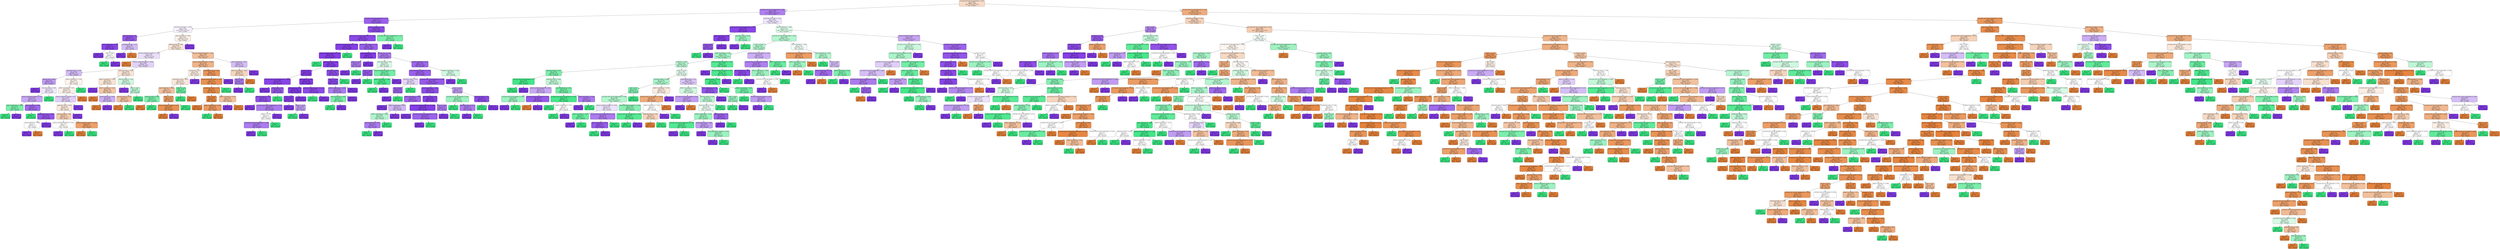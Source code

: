 digraph Tree {
node [shape=box, style="filled, rounded", color="black", fontname="helvetica"] ;
edge [fontname="helvetica"] ;
0 [label="Curricular units 2nd sem (approved) <= -0.311\ngini = 0.613\nsamples = 3539\nvalue = [1791, 643, 1105]\nclass = Dropout", fillcolor="#f8dbc7"] ;
1 [label="Curricular units 2nd sem (approved) <= -0.982\ngini = 0.438\nsamples = 1165\nvalue = [90.0, 240.0, 835.0]\nclass = Enrolled", fillcolor="#ae80ee"] ;
0 -> 1 [labeldistance=2.5, labelangle=45, headlabel="True"] ;
2 [label="Curricular units 1st sem (enrolled) <= -2.321\ngini = 0.31\nsamples = 786\nvalue = [62, 79, 645]\nclass = Enrolled", fillcolor="#9a60ea"] ;
1 -> 2 ;
3 [label="Tuition fees up to date <= -1.192\ngini = 0.624\nsamples = 156\nvalue = [62.0, 26.0, 68.0]\nclass = Enrolled", fillcolor="#f7f2fd"] ;
2 -> 3 ;
4 [label="Admission grade <= 1.25\ngini = 0.254\nsamples = 21\nvalue = [2, 1, 18]\nclass = Enrolled", fillcolor="#9558e9"] ;
3 -> 4 ;
5 [label="Father's qualification <= 0.99\ngini = 0.117\nsamples = 16\nvalue = [0, 1, 15]\nclass = Enrolled", fillcolor="#8946e7"] ;
4 -> 5 ;
6 [label="gini = 0.0\nsamples = 14\nvalue = [0, 0, 14]\nclass = Enrolled", fillcolor="#8139e5"] ;
5 -> 6 ;
7 [label="GDP <= -0.893\ngini = 0.5\nsamples = 2\nvalue = [0, 1, 1]\nclass = Graduate", fillcolor="#ffffff"] ;
5 -> 7 ;
8 [label="gini = 0.0\nsamples = 1\nvalue = [0, 1, 0]\nclass = Graduate", fillcolor="#39e581"] ;
7 -> 8 ;
9 [label="gini = 0.0\nsamples = 1\nvalue = [0, 0, 1]\nclass = Enrolled", fillcolor="#8139e5"] ;
7 -> 9 ;
10 [label="Unemployment rate <= 0.37\ngini = 0.48\nsamples = 5\nvalue = [2, 0, 3]\nclass = Enrolled", fillcolor="#d5bdf6"] ;
4 -> 10 ;
11 [label="gini = 0.0\nsamples = 3\nvalue = [0, 0, 3]\nclass = Enrolled", fillcolor="#8139e5"] ;
10 -> 11 ;
12 [label="gini = 0.0\nsamples = 2\nvalue = [2, 0, 0]\nclass = Dropout", fillcolor="#e58139"] ;
10 -> 12 ;
13 [label="Age at enrollment <= 0.309\ngini = 0.631\nsamples = 135\nvalue = [60, 25, 50]\nclass = Dropout", fillcolor="#fcf0e8"] ;
3 -> 13 ;
14 [label="Admission grade <= 0.663\ngini = 0.629\nsamples = 127\nvalue = [60, 25, 42]\nclass = Dropout", fillcolor="#f9e4d5"] ;
13 -> 14 ;
15 [label="Previous qualification (grade) <= -1.333\ngini = 0.64\nsamples = 65\nvalue = [22, 14, 29]\nclass = Enrolled", fillcolor="#eadffb"] ;
14 -> 15 ;
16 [label="gini = 0.0\nsamples = 3\nvalue = [3, 0, 0]\nclass = Dropout", fillcolor="#e58139"] ;
15 -> 16 ;
17 [label="Previous qualification (grade) <= 0.291\ngini = 0.636\nsamples = 62\nvalue = [19, 14, 29]\nclass = Enrolled", fillcolor="#e2d1f9"] ;
15 -> 17 ;
18 [label="Application order <= -0.178\ngini = 0.609\nsamples = 40\nvalue = [8, 11, 21]\nclass = Enrolled", fillcolor="#d4bbf6"] ;
17 -> 18 ;
19 [label="Inflation rate <= -0.606\ngini = 0.48\nsamples = 23\nvalue = [1, 7, 15]\nclass = Enrolled", fillcolor="#c09cf2"] ;
18 -> 19 ;
20 [label="gini = 0.0\nsamples = 7\nvalue = [0, 0, 7]\nclass = Enrolled", fillcolor="#8139e5"] ;
19 -> 20 ;
21 [label="Admission grade <= 0.383\ngini = 0.555\nsamples = 16\nvalue = [1, 7, 8]\nclass = Enrolled", fillcolor="#f1e9fc"] ;
19 -> 21 ;
22 [label="Previous qualification (grade) <= -0.54\ngini = 0.521\nsamples = 13\nvalue = [1, 4, 8]\nclass = Enrolled", fillcolor="#c7a7f3"] ;
21 -> 22 ;
23 [label="Father's qualification <= -0.968\ngini = 0.375\nsamples = 4\nvalue = [0, 3, 1]\nclass = Graduate", fillcolor="#7beeab"] ;
22 -> 23 ;
24 [label="gini = 0.0\nsamples = 3\nvalue = [0, 3, 0]\nclass = Graduate", fillcolor="#39e581"] ;
23 -> 24 ;
25 [label="gini = 0.0\nsamples = 1\nvalue = [0, 0, 1]\nclass = Enrolled", fillcolor="#8139e5"] ;
23 -> 25 ;
26 [label="Admission grade <= -0.646\ngini = 0.37\nsamples = 9\nvalue = [1, 1, 7]\nclass = Enrolled", fillcolor="#a06aec"] ;
22 -> 26 ;
27 [label="gini = 0.0\nsamples = 1\nvalue = [0, 1, 0]\nclass = Graduate", fillcolor="#39e581"] ;
26 -> 27 ;
28 [label="Unemployment rate <= -0.885\ngini = 0.219\nsamples = 8\nvalue = [1, 0, 7]\nclass = Enrolled", fillcolor="#9355e9"] ;
26 -> 28 ;
29 [label="Age at enrollment <= -0.566\ngini = 0.5\nsamples = 2\nvalue = [1, 0, 1]\nclass = Dropout", fillcolor="#ffffff"] ;
28 -> 29 ;
30 [label="gini = 0.0\nsamples = 1\nvalue = [0, 0, 1]\nclass = Enrolled", fillcolor="#8139e5"] ;
29 -> 30 ;
31 [label="gini = 0.0\nsamples = 1\nvalue = [1, 0, 0]\nclass = Dropout", fillcolor="#e58139"] ;
29 -> 31 ;
32 [label="gini = 0.0\nsamples = 6\nvalue = [0, 0, 6]\nclass = Enrolled", fillcolor="#8139e5"] ;
28 -> 32 ;
33 [label="gini = 0.0\nsamples = 3\nvalue = [0, 3, 0]\nclass = Graduate", fillcolor="#39e581"] ;
21 -> 33 ;
34 [label="Father's qualification <= 1.055\ngini = 0.651\nsamples = 17\nvalue = [7, 4, 6]\nclass = Dropout", fillcolor="#fdf4ed"] ;
18 -> 34 ;
35 [label="Father's occupation <= -0.07\ngini = 0.604\nsamples = 15\nvalue = [7, 2, 6]\nclass = Dropout", fillcolor="#fcf1e9"] ;
34 -> 35 ;
36 [label="Previous qualification (grade) <= 0.03\ngini = 0.611\nsamples = 12\nvalue = [4, 2, 6]\nclass = Enrolled", fillcolor="#e0cef8"] ;
35 -> 36 ;
37 [label="Application order <= 2.098\ngini = 0.642\nsamples = 9\nvalue = [4, 2, 3]\nclass = Dropout", fillcolor="#fbeade"] ;
36 -> 37 ;
38 [label="Admission grade <= -0.49\ngini = 0.571\nsamples = 7\nvalue = [4, 2, 1]\nclass = Dropout", fillcolor="#f5cdb0"] ;
37 -> 38 ;
39 [label="Previous qualification (grade) <= -0.767\ngini = 0.5\nsamples = 2\nvalue = [0, 1, 1]\nclass = Graduate", fillcolor="#ffffff"] ;
38 -> 39 ;
40 [label="gini = 0.0\nsamples = 1\nvalue = [0, 0, 1]\nclass = Enrolled", fillcolor="#8139e5"] ;
39 -> 40 ;
41 [label="gini = 0.0\nsamples = 1\nvalue = [0, 1, 0]\nclass = Graduate", fillcolor="#39e581"] ;
39 -> 41 ;
42 [label="Previous qualification (grade) <= -0.049\ngini = 0.32\nsamples = 5\nvalue = [4, 1, 0]\nclass = Dropout", fillcolor="#eca06a"] ;
38 -> 42 ;
43 [label="gini = 0.0\nsamples = 4\nvalue = [4, 0, 0]\nclass = Dropout", fillcolor="#e58139"] ;
42 -> 43 ;
44 [label="gini = 0.0\nsamples = 1\nvalue = [0, 1, 0]\nclass = Graduate", fillcolor="#39e581"] ;
42 -> 44 ;
45 [label="gini = 0.0\nsamples = 2\nvalue = [0, 0, 2]\nclass = Enrolled", fillcolor="#8139e5"] ;
37 -> 45 ;
46 [label="gini = 0.0\nsamples = 3\nvalue = [0, 0, 3]\nclass = Enrolled", fillcolor="#8139e5"] ;
36 -> 46 ;
47 [label="gini = 0.0\nsamples = 3\nvalue = [3, 0, 0]\nclass = Dropout", fillcolor="#e58139"] ;
35 -> 47 ;
48 [label="gini = 0.0\nsamples = 2\nvalue = [0, 2, 0]\nclass = Graduate", fillcolor="#39e581"] ;
34 -> 48 ;
49 [label="Application mode <= -0.129\ngini = 0.599\nsamples = 22\nvalue = [11, 3, 8]\nclass = Dropout", fillcolor="#f9e4d5"] ;
17 -> 49 ;
50 [label="Father's occupation <= -0.376\ngini = 0.492\nsamples = 16\nvalue = [9, 0, 7]\nclass = Dropout", fillcolor="#f9e3d3"] ;
49 -> 50 ;
51 [label="gini = 0.0\nsamples = 2\nvalue = [0, 0, 2]\nclass = Enrolled", fillcolor="#8139e5"] ;
50 -> 51 ;
52 [label="Father's occupation <= -0.127\ngini = 0.459\nsamples = 14\nvalue = [9, 0, 5]\nclass = Dropout", fillcolor="#f3c7a7"] ;
50 -> 52 ;
53 [label="gini = 0.0\nsamples = 6\nvalue = [6, 0, 0]\nclass = Dropout", fillcolor="#e58139"] ;
52 -> 53 ;
54 [label="Age at enrollment <= -0.633\ngini = 0.469\nsamples = 8\nvalue = [3, 0, 5]\nclass = Enrolled", fillcolor="#cdb0f5"] ;
52 -> 54 ;
55 [label="gini = 0.0\nsamples = 3\nvalue = [3, 0, 0]\nclass = Dropout", fillcolor="#e58139"] ;
54 -> 55 ;
56 [label="gini = 0.0\nsamples = 5\nvalue = [0, 0, 5]\nclass = Enrolled", fillcolor="#8139e5"] ;
54 -> 56 ;
57 [label="Admission grade <= -1.353\ngini = 0.611\nsamples = 6\nvalue = [2, 3, 1]\nclass = Graduate", fillcolor="#cef8e0"] ;
49 -> 57 ;
58 [label="gini = 0.0\nsamples = 1\nvalue = [0, 0, 1]\nclass = Enrolled", fillcolor="#8139e5"] ;
57 -> 58 ;
59 [label="GDP <= -0.307\ngini = 0.48\nsamples = 5\nvalue = [2, 3, 0]\nclass = Graduate", fillcolor="#bdf6d5"] ;
57 -> 59 ;
60 [label="Admission grade <= 0.528\ngini = 0.444\nsamples = 3\nvalue = [2, 1, 0]\nclass = Dropout", fillcolor="#f2c09c"] ;
59 -> 60 ;
61 [label="gini = 0.0\nsamples = 2\nvalue = [2, 0, 0]\nclass = Dropout", fillcolor="#e58139"] ;
60 -> 61 ;
62 [label="gini = 0.0\nsamples = 1\nvalue = [0, 1, 0]\nclass = Graduate", fillcolor="#39e581"] ;
60 -> 62 ;
63 [label="gini = 0.0\nsamples = 2\nvalue = [0, 2, 0]\nclass = Graduate", fillcolor="#39e581"] ;
59 -> 63 ;
64 [label="Previous qualification (grade) <= 1.953\ngini = 0.549\nsamples = 62\nvalue = [38, 11, 13]\nclass = Dropout", fillcolor="#f2bf9a"] ;
14 -> 64 ;
65 [label="Previous qualification (grade) <= 0.593\ngini = 0.473\nsamples = 48\nvalue = [33, 10, 5]\nclass = Dropout", fillcolor="#efb387"] ;
64 -> 65 ;
66 [label="International <= 3.07\ngini = 0.608\nsamples = 21\nvalue = [10, 8, 3]\nclass = Dropout", fillcolor="#fbece1"] ;
65 -> 66 ;
67 [label="Unemployment rate <= 0.651\ngini = 0.543\nsamples = 19\nvalue = [10, 8, 1]\nclass = Dropout", fillcolor="#fae8db"] ;
66 -> 67 ;
68 [label="Age at enrollment <= -0.633\ngini = 0.5\nsamples = 14\nvalue = [9, 4, 1]\nclass = Dropout", fillcolor="#f2c09c"] ;
67 -> 68 ;
69 [label="Admission grade <= 0.749\ngini = 0.375\nsamples = 4\nvalue = [1, 3, 0]\nclass = Graduate", fillcolor="#7beeab"] ;
68 -> 69 ;
70 [label="gini = 0.0\nsamples = 1\nvalue = [1, 0, 0]\nclass = Dropout", fillcolor="#e58139"] ;
69 -> 70 ;
71 [label="gini = 0.0\nsamples = 3\nvalue = [0, 3, 0]\nclass = Graduate", fillcolor="#39e581"] ;
69 -> 71 ;
72 [label="Debtor <= 1.218\ngini = 0.34\nsamples = 10\nvalue = [8, 1, 1]\nclass = Dropout", fillcolor="#eb9d65"] ;
68 -> 72 ;
73 [label="Previous qualification (grade) <= 0.517\ngini = 0.198\nsamples = 9\nvalue = [8, 0, 1]\nclass = Dropout", fillcolor="#e89152"] ;
72 -> 73 ;
74 [label="gini = 0.0\nsamples = 8\nvalue = [8, 0, 0]\nclass = Dropout", fillcolor="#e58139"] ;
73 -> 74 ;
75 [label="gini = 0.0\nsamples = 1\nvalue = [0, 0, 1]\nclass = Enrolled", fillcolor="#8139e5"] ;
73 -> 75 ;
76 [label="gini = 0.0\nsamples = 1\nvalue = [0, 1, 0]\nclass = Graduate", fillcolor="#39e581"] ;
72 -> 76 ;
77 [label="Debtor <= 1.218\ngini = 0.32\nsamples = 5\nvalue = [1, 4, 0]\nclass = Graduate", fillcolor="#6aeca0"] ;
67 -> 77 ;
78 [label="gini = 0.0\nsamples = 4\nvalue = [0, 4, 0]\nclass = Graduate", fillcolor="#39e581"] ;
77 -> 78 ;
79 [label="gini = 0.0\nsamples = 1\nvalue = [1, 0, 0]\nclass = Dropout", fillcolor="#e58139"] ;
77 -> 79 ;
80 [label="gini = 0.0\nsamples = 2\nvalue = [0, 0, 2]\nclass = Enrolled", fillcolor="#8139e5"] ;
66 -> 80 ;
81 [label="Unemployment rate <= 1.606\ngini = 0.263\nsamples = 27\nvalue = [23, 2, 2]\nclass = Dropout", fillcolor="#e99559"] ;
65 -> 81 ;
82 [label="Previous qualification (grade) <= 1.839\ngini = 0.21\nsamples = 26\nvalue = [23, 2, 1]\nclass = Dropout", fillcolor="#e89152"] ;
81 -> 82 ;
83 [label="Unemployment rate <= 1.175\ngini = 0.15\nsamples = 25\nvalue = [23, 1, 1]\nclass = Dropout", fillcolor="#e78c49"] ;
82 -> 83 ;
84 [label="GDP <= 0.773\ngini = 0.087\nsamples = 22\nvalue = [21, 1, 0]\nclass = Dropout", fillcolor="#e68742"] ;
83 -> 84 ;
85 [label="gini = 0.0\nsamples = 16\nvalue = [16, 0, 0]\nclass = Dropout", fillcolor="#e58139"] ;
84 -> 85 ;
86 [label="Mother's qualification <= -1.083\ngini = 0.278\nsamples = 6\nvalue = [5, 1, 0]\nclass = Dropout", fillcolor="#ea9a61"] ;
84 -> 86 ;
87 [label="gini = 0.0\nsamples = 1\nvalue = [0, 1, 0]\nclass = Graduate", fillcolor="#39e581"] ;
86 -> 87 ;
88 [label="gini = 0.0\nsamples = 5\nvalue = [5, 0, 0]\nclass = Dropout", fillcolor="#e58139"] ;
86 -> 88 ;
89 [label="Father's occupation <= -0.376\ngini = 0.444\nsamples = 3\nvalue = [2, 0, 1]\nclass = Dropout", fillcolor="#f2c09c"] ;
83 -> 89 ;
90 [label="gini = 0.0\nsamples = 1\nvalue = [0, 0, 1]\nclass = Enrolled", fillcolor="#8139e5"] ;
89 -> 90 ;
91 [label="gini = 0.0\nsamples = 2\nvalue = [2, 0, 0]\nclass = Dropout", fillcolor="#e58139"] ;
89 -> 91 ;
92 [label="gini = 0.0\nsamples = 1\nvalue = [0, 1, 0]\nclass = Graduate", fillcolor="#39e581"] ;
82 -> 92 ;
93 [label="gini = 0.0\nsamples = 1\nvalue = [0, 0, 1]\nclass = Enrolled", fillcolor="#8139e5"] ;
81 -> 93 ;
94 [label="Age at enrollment <= -0.633\ngini = 0.541\nsamples = 14\nvalue = [5, 1, 8]\nclass = Enrolled", fillcolor="#d5bdf6"] ;
64 -> 94 ;
95 [label="Father's occupation <= -0.261\ngini = 0.568\nsamples = 9\nvalue = [5, 1, 3]\nclass = Dropout", fillcolor="#f6d5bd"] ;
94 -> 95 ;
96 [label="GDP <= 0.564\ngini = 0.375\nsamples = 4\nvalue = [0, 1, 3]\nclass = Enrolled", fillcolor="#ab7bee"] ;
95 -> 96 ;
97 [label="gini = 0.0\nsamples = 3\nvalue = [0, 0, 3]\nclass = Enrolled", fillcolor="#8139e5"] ;
96 -> 97 ;
98 [label="gini = 0.0\nsamples = 1\nvalue = [0, 1, 0]\nclass = Graduate", fillcolor="#39e581"] ;
96 -> 98 ;
99 [label="gini = 0.0\nsamples = 5\nvalue = [5, 0, 0]\nclass = Dropout", fillcolor="#e58139"] ;
95 -> 99 ;
100 [label="gini = 0.0\nsamples = 5\nvalue = [0, 0, 5]\nclass = Enrolled", fillcolor="#8139e5"] ;
94 -> 100 ;
101 [label="gini = 0.0\nsamples = 8\nvalue = [0, 0, 8]\nclass = Enrolled", fillcolor="#8139e5"] ;
13 -> 101 ;
102 [label="Mother's occupation <= 4.312\ngini = 0.154\nsamples = 630\nvalue = [0.0, 53.0, 577.0]\nclass = Enrolled", fillcolor="#8d4be7"] ;
2 -> 102 ;
103 [label="Curricular units 2nd sem (evaluations) <= -0.132\ngini = 0.14\nsamples = 622\nvalue = [0, 47, 575]\nclass = Enrolled", fillcolor="#8b49e7"] ;
102 -> 103 ;
104 [label="Curricular units 2nd sem (grade) <= 0.82\ngini = 0.061\nsamples = 416\nvalue = [0, 13, 403]\nclass = Enrolled", fillcolor="#853fe6"] ;
103 -> 104 ;
105 [label="Previous qualification (grade) <= -2.504\ngini = 0.052\nsamples = 414\nvalue = [0, 11, 403]\nclass = Enrolled", fillcolor="#843ee6"] ;
104 -> 105 ;
106 [label="gini = 0.0\nsamples = 1\nvalue = [0, 1, 0]\nclass = Graduate", fillcolor="#39e581"] ;
105 -> 106 ;
107 [label="Application mode <= 1.362\ngini = 0.047\nsamples = 413\nvalue = [0, 10, 403]\nclass = Enrolled", fillcolor="#843ee6"] ;
105 -> 107 ;
108 [label="Course <= 0.127\ngini = 0.032\nsamples = 370\nvalue = [0, 6, 364]\nclass = Enrolled", fillcolor="#833ce5"] ;
107 -> 108 ;
109 [label="Curricular units 2nd sem (evaluations) <= -0.638\ngini = 0.098\nsamples = 77\nvalue = [0, 4, 73]\nclass = Enrolled", fillcolor="#8844e6"] ;
108 -> 109 ;
110 [label="gini = 0.0\nsamples = 47\nvalue = [0, 0, 47]\nclass = Enrolled", fillcolor="#8139e5"] ;
109 -> 110 ;
111 [label="Inflation rate <= 1.46\ngini = 0.231\nsamples = 30\nvalue = [0, 4, 26]\nclass = Enrolled", fillcolor="#9457e9"] ;
109 -> 111 ;
112 [label="Admission grade <= -0.304\ngini = 0.185\nsamples = 29\nvalue = [0, 3, 26]\nclass = Enrolled", fillcolor="#9050e8"] ;
111 -> 112 ;
113 [label="gini = 0.0\nsamples = 17\nvalue = [0, 0, 17]\nclass = Enrolled", fillcolor="#8139e5"] ;
112 -> 113 ;
114 [label="Curricular units 1st sem (evaluations) <= -0.416\ngini = 0.375\nsamples = 12\nvalue = [0, 3, 9]\nclass = Enrolled", fillcolor="#ab7bee"] ;
112 -> 114 ;
115 [label="Debtor <= 1.218\ngini = 0.5\nsamples = 6\nvalue = [0, 3, 3]\nclass = Graduate", fillcolor="#ffffff"] ;
114 -> 115 ;
116 [label="Curricular units 1st sem (approved) <= -1.368\ngini = 0.375\nsamples = 4\nvalue = [0, 1, 3]\nclass = Enrolled", fillcolor="#ab7bee"] ;
115 -> 116 ;
117 [label="gini = 0.0\nsamples = 3\nvalue = [0, 0, 3]\nclass = Enrolled", fillcolor="#8139e5"] ;
116 -> 117 ;
118 [label="gini = 0.0\nsamples = 1\nvalue = [0, 1, 0]\nclass = Graduate", fillcolor="#39e581"] ;
116 -> 118 ;
119 [label="gini = 0.0\nsamples = 2\nvalue = [0, 2, 0]\nclass = Graduate", fillcolor="#39e581"] ;
115 -> 119 ;
120 [label="gini = 0.0\nsamples = 6\nvalue = [0, 0, 6]\nclass = Enrolled", fillcolor="#8139e5"] ;
114 -> 120 ;
121 [label="gini = 0.0\nsamples = 1\nvalue = [0, 1, 0]\nclass = Graduate", fillcolor="#39e581"] ;
111 -> 121 ;
122 [label="Marital Status <= 3.081\ngini = 0.014\nsamples = 293\nvalue = [0, 2, 291]\nclass = Enrolled", fillcolor="#823ae5"] ;
108 -> 122 ;
123 [label="Inflation rate <= -1.295\ngini = 0.007\nsamples = 280\nvalue = [0, 1, 279]\nclass = Enrolled", fillcolor="#813ae5"] ;
122 -> 123 ;
124 [label="Course <= 0.499\ngini = 0.067\nsamples = 29\nvalue = [0, 1, 28]\nclass = Enrolled", fillcolor="#8640e6"] ;
123 -> 124 ;
125 [label="gini = 0.0\nsamples = 26\nvalue = [0, 0, 26]\nclass = Enrolled", fillcolor="#8139e5"] ;
124 -> 125 ;
126 [label="Gender <= 0.301\ngini = 0.444\nsamples = 3\nvalue = [0, 1, 2]\nclass = Enrolled", fillcolor="#c09cf2"] ;
124 -> 126 ;
127 [label="gini = 0.0\nsamples = 1\nvalue = [0, 1, 0]\nclass = Graduate", fillcolor="#39e581"] ;
126 -> 127 ;
128 [label="gini = 0.0\nsamples = 2\nvalue = [0, 0, 2]\nclass = Enrolled", fillcolor="#8139e5"] ;
126 -> 128 ;
129 [label="gini = 0.0\nsamples = 251\nvalue = [0, 0, 251]\nclass = Enrolled", fillcolor="#8139e5"] ;
123 -> 129 ;
130 [label="Daytime/evening attendance <= -1.216\ngini = 0.142\nsamples = 13\nvalue = [0, 1, 12]\nclass = Enrolled", fillcolor="#8c49e7"] ;
122 -> 130 ;
131 [label="gini = 0.0\nsamples = 1\nvalue = [0, 1, 0]\nclass = Graduate", fillcolor="#39e581"] ;
130 -> 131 ;
132 [label="gini = 0.0\nsamples = 12\nvalue = [0, 0, 12]\nclass = Enrolled", fillcolor="#8139e5"] ;
130 -> 132 ;
133 [label="Nacionality <= 3.228\ngini = 0.169\nsamples = 43\nvalue = [0, 4, 39]\nclass = Enrolled", fillcolor="#8e4de8"] ;
107 -> 133 ;
134 [label="Course <= 0.138\ngini = 0.133\nsamples = 42\nvalue = [0, 3, 39]\nclass = Enrolled", fillcolor="#8b48e7"] ;
133 -> 134 ;
135 [label="Mother's qualification <= -0.569\ngini = 0.375\nsamples = 12\nvalue = [0, 3, 9]\nclass = Enrolled", fillcolor="#ab7bee"] ;
134 -> 135 ;
136 [label="Age at enrollment <= 0.646\ngini = 0.375\nsamples = 4\nvalue = [0, 3, 1]\nclass = Graduate", fillcolor="#7beeab"] ;
135 -> 136 ;
137 [label="gini = 0.0\nsamples = 3\nvalue = [0, 3, 0]\nclass = Graduate", fillcolor="#39e581"] ;
136 -> 137 ;
138 [label="gini = 0.0\nsamples = 1\nvalue = [0, 0, 1]\nclass = Enrolled", fillcolor="#8139e5"] ;
136 -> 138 ;
139 [label="gini = 0.0\nsamples = 8\nvalue = [0, 0, 8]\nclass = Enrolled", fillcolor="#8139e5"] ;
135 -> 139 ;
140 [label="gini = 0.0\nsamples = 30\nvalue = [0, 0, 30]\nclass = Enrolled", fillcolor="#8139e5"] ;
134 -> 140 ;
141 [label="gini = 0.0\nsamples = 1\nvalue = [0, 1, 0]\nclass = Graduate", fillcolor="#39e581"] ;
133 -> 141 ;
142 [label="gini = 0.0\nsamples = 2\nvalue = [0, 2, 0]\nclass = Graduate", fillcolor="#39e581"] ;
104 -> 142 ;
143 [label="Tuition fees up to date <= -1.192\ngini = 0.276\nsamples = 206\nvalue = [0, 34, 172]\nclass = Enrolled", fillcolor="#9a60ea"] ;
103 -> 143 ;
144 [label="Age at enrollment <= -0.633\ngini = 0.028\nsamples = 70\nvalue = [0, 1, 69]\nclass = Enrolled", fillcolor="#833ce5"] ;
143 -> 144 ;
145 [label="Gender <= 0.301\ngini = 0.375\nsamples = 4\nvalue = [0, 1, 3]\nclass = Enrolled", fillcolor="#ab7bee"] ;
144 -> 145 ;
146 [label="gini = 0.0\nsamples = 3\nvalue = [0, 0, 3]\nclass = Enrolled", fillcolor="#8139e5"] ;
145 -> 146 ;
147 [label="gini = 0.0\nsamples = 1\nvalue = [0, 1, 0]\nclass = Graduate", fillcolor="#39e581"] ;
145 -> 147 ;
148 [label="gini = 0.0\nsamples = 66\nvalue = [0, 0, 66]\nclass = Enrolled", fillcolor="#8139e5"] ;
144 -> 148 ;
149 [label="Inflation rate <= -1.295\ngini = 0.368\nsamples = 136\nvalue = [0, 33, 103]\nclass = Enrolled", fillcolor="#a978ed"] ;
143 -> 149 ;
150 [label="Admission grade <= -0.48\ngini = 0.495\nsamples = 20\nvalue = [0, 11, 9]\nclass = Graduate", fillcolor="#dbfae8"] ;
149 -> 150 ;
151 [label="Course <= 0.323\ngini = 0.245\nsamples = 7\nvalue = [0, 1, 6]\nclass = Enrolled", fillcolor="#965ae9"] ;
150 -> 151 ;
152 [label="gini = 0.0\nsamples = 6\nvalue = [0, 0, 6]\nclass = Enrolled", fillcolor="#8139e5"] ;
151 -> 152 ;
153 [label="gini = 0.0\nsamples = 1\nvalue = [0, 1, 0]\nclass = Graduate", fillcolor="#39e581"] ;
151 -> 153 ;
154 [label="Previous qualification (grade) <= 1.197\ngini = 0.355\nsamples = 13\nvalue = [0, 10, 3]\nclass = Graduate", fillcolor="#74eda7"] ;
150 -> 154 ;
155 [label="Mother's occupation <= 1.409\ngini = 0.165\nsamples = 11\nvalue = [0, 10, 1]\nclass = Graduate", fillcolor="#4de88e"] ;
154 -> 155 ;
156 [label="gini = 0.0\nsamples = 10\nvalue = [0, 10, 0]\nclass = Graduate", fillcolor="#39e581"] ;
155 -> 156 ;
157 [label="gini = 0.0\nsamples = 1\nvalue = [0, 0, 1]\nclass = Enrolled", fillcolor="#8139e5"] ;
155 -> 157 ;
158 [label="gini = 0.0\nsamples = 2\nvalue = [0, 0, 2]\nclass = Enrolled", fillcolor="#8139e5"] ;
154 -> 158 ;
159 [label="Previous qualification <= 2.44\ngini = 0.307\nsamples = 116\nvalue = [0, 22, 94]\nclass = Enrolled", fillcolor="#9e67eb"] ;
149 -> 159 ;
160 [label="Previous qualification (grade) <= -1.295\ngini = 0.276\nsamples = 109\nvalue = [0, 18, 91]\nclass = Enrolled", fillcolor="#9a60ea"] ;
159 -> 160 ;
161 [label="Application mode <= 0.531\ngini = 0.494\nsamples = 9\nvalue = [0, 4, 5]\nclass = Enrolled", fillcolor="#e6d7fa"] ;
160 -> 161 ;
162 [label="GDP <= 0.823\ngini = 0.278\nsamples = 6\nvalue = [0, 1, 5]\nclass = Enrolled", fillcolor="#9a61ea"] ;
161 -> 162 ;
163 [label="gini = 0.0\nsamples = 5\nvalue = [0, 0, 5]\nclass = Enrolled", fillcolor="#8139e5"] ;
162 -> 163 ;
164 [label="gini = 0.0\nsamples = 1\nvalue = [0, 1, 0]\nclass = Graduate", fillcolor="#39e581"] ;
162 -> 164 ;
165 [label="gini = 0.0\nsamples = 3\nvalue = [0, 3, 0]\nclass = Graduate", fillcolor="#39e581"] ;
161 -> 165 ;
166 [label="Curricular units 1st sem (approved) <= -0.389\ngini = 0.241\nsamples = 100\nvalue = [0.0, 14.0, 86.0]\nclass = Enrolled", fillcolor="#9659e9"] ;
160 -> 166 ;
167 [label="Unemployment rate <= -0.642\ngini = 0.162\nsamples = 79\nvalue = [0, 7, 72]\nclass = Enrolled", fillcolor="#8d4ce8"] ;
166 -> 167 ;
168 [label="Father's occupation <= -0.261\ngini = 0.302\nsamples = 27\nvalue = [0, 5, 22]\nclass = Enrolled", fillcolor="#9e66eb"] ;
167 -> 168 ;
169 [label="gini = 0.0\nsamples = 14\nvalue = [0, 0, 14]\nclass = Enrolled", fillcolor="#8139e5"] ;
168 -> 169 ;
170 [label="Mother's qualification <= 0.555\ngini = 0.473\nsamples = 13\nvalue = [0, 5, 8]\nclass = Enrolled", fillcolor="#d0b5f5"] ;
168 -> 170 ;
171 [label="Mother's qualification <= -0.248\ngini = 0.469\nsamples = 8\nvalue = [0, 5, 3]\nclass = Graduate", fillcolor="#b0f5cd"] ;
170 -> 171 ;
172 [label="Age at enrollment <= -0.633\ngini = 0.375\nsamples = 4\nvalue = [0, 1, 3]\nclass = Enrolled", fillcolor="#ab7bee"] ;
171 -> 172 ;
173 [label="gini = 0.0\nsamples = 1\nvalue = [0, 1, 0]\nclass = Graduate", fillcolor="#39e581"] ;
172 -> 173 ;
174 [label="gini = 0.0\nsamples = 3\nvalue = [0, 0, 3]\nclass = Enrolled", fillcolor="#8139e5"] ;
172 -> 174 ;
175 [label="gini = 0.0\nsamples = 4\nvalue = [0, 4, 0]\nclass = Graduate", fillcolor="#39e581"] ;
171 -> 175 ;
176 [label="gini = 0.0\nsamples = 5\nvalue = [0, 0, 5]\nclass = Enrolled", fillcolor="#8139e5"] ;
170 -> 176 ;
177 [label="Application order <= 1.34\ngini = 0.074\nsamples = 52\nvalue = [0, 2, 50]\nclass = Enrolled", fillcolor="#8641e6"] ;
167 -> 177 ;
178 [label="Curricular units 1st sem (evaluations) <= 1.488\ngini = 0.041\nsamples = 48\nvalue = [0, 1, 47]\nclass = Enrolled", fillcolor="#843de6"] ;
177 -> 178 ;
179 [label="gini = 0.0\nsamples = 42\nvalue = [0, 0, 42]\nclass = Enrolled", fillcolor="#8139e5"] ;
178 -> 179 ;
180 [label="Curricular units 1st sem (approved) <= -0.716\ngini = 0.278\nsamples = 6\nvalue = [0, 1, 5]\nclass = Enrolled", fillcolor="#9a61ea"] ;
178 -> 180 ;
181 [label="gini = 0.0\nsamples = 5\nvalue = [0, 0, 5]\nclass = Enrolled", fillcolor="#8139e5"] ;
180 -> 181 ;
182 [label="gini = 0.0\nsamples = 1\nvalue = [0, 1, 0]\nclass = Graduate", fillcolor="#39e581"] ;
180 -> 182 ;
183 [label="Course <= 0.422\ngini = 0.375\nsamples = 4\nvalue = [0, 1, 3]\nclass = Enrolled", fillcolor="#ab7bee"] ;
177 -> 183 ;
184 [label="gini = 0.0\nsamples = 3\nvalue = [0, 0, 3]\nclass = Enrolled", fillcolor="#8139e5"] ;
183 -> 184 ;
185 [label="gini = 0.0\nsamples = 1\nvalue = [0, 1, 0]\nclass = Graduate", fillcolor="#39e581"] ;
183 -> 185 ;
186 [label="Course <= 0.196\ngini = 0.444\nsamples = 21\nvalue = [0, 7, 14]\nclass = Enrolled", fillcolor="#c09cf2"] ;
166 -> 186 ;
187 [label="Curricular units 1st sem (grade) <= 0.335\ngini = 0.444\nsamples = 9\nvalue = [0, 6, 3]\nclass = Graduate", fillcolor="#9cf2c0"] ;
186 -> 187 ;
188 [label="gini = 0.0\nsamples = 5\nvalue = [0, 5, 0]\nclass = Graduate", fillcolor="#39e581"] ;
187 -> 188 ;
189 [label="Application order <= -0.178\ngini = 0.375\nsamples = 4\nvalue = [0, 1, 3]\nclass = Enrolled", fillcolor="#ab7bee"] ;
187 -> 189 ;
190 [label="gini = 0.0\nsamples = 3\nvalue = [0, 0, 3]\nclass = Enrolled", fillcolor="#8139e5"] ;
189 -> 190 ;
191 [label="gini = 0.0\nsamples = 1\nvalue = [0, 1, 0]\nclass = Graduate", fillcolor="#39e581"] ;
189 -> 191 ;
192 [label="Admission grade <= -1.44\ngini = 0.153\nsamples = 12\nvalue = [0, 1, 11]\nclass = Enrolled", fillcolor="#8c4be7"] ;
186 -> 192 ;
193 [label="gini = 0.0\nsamples = 1\nvalue = [0, 1, 0]\nclass = Graduate", fillcolor="#39e581"] ;
192 -> 193 ;
194 [label="gini = 0.0\nsamples = 11\nvalue = [0, 0, 11]\nclass = Enrolled", fillcolor="#8139e5"] ;
192 -> 194 ;
195 [label="Mother's qualification <= -1.083\ngini = 0.49\nsamples = 7\nvalue = [0, 4, 3]\nclass = Graduate", fillcolor="#cef8e0"] ;
159 -> 195 ;
196 [label="gini = 0.0\nsamples = 3\nvalue = [0, 0, 3]\nclass = Enrolled", fillcolor="#8139e5"] ;
195 -> 196 ;
197 [label="gini = 0.0\nsamples = 4\nvalue = [0, 4, 0]\nclass = Graduate", fillcolor="#39e581"] ;
195 -> 197 ;
198 [label="Curricular units 2nd sem (evaluations) <= -1.27\ngini = 0.375\nsamples = 8\nvalue = [0, 6, 2]\nclass = Graduate", fillcolor="#7beeab"] ;
102 -> 198 ;
199 [label="gini = 0.0\nsamples = 2\nvalue = [0, 0, 2]\nclass = Enrolled", fillcolor="#8139e5"] ;
198 -> 199 ;
200 [label="gini = 0.0\nsamples = 6\nvalue = [0, 6, 0]\nclass = Graduate", fillcolor="#39e581"] ;
198 -> 200 ;
201 [label="Tuition fees up to date <= -1.192\ngini = 0.563\nsamples = 379\nvalue = [28, 161, 190]\nclass = Enrolled", fillcolor="#eee5fc"] ;
1 -> 201 ;
202 [label="Curricular units 2nd sem (evaluations) <= 2.271\ngini = 0.109\nsamples = 69\nvalue = [0, 4, 65]\nclass = Enrolled", fillcolor="#8945e7"] ;
201 -> 202 ;
203 [label="Age at enrollment <= -0.499\ngini = 0.059\nsamples = 66\nvalue = [0, 2, 64]\nclass = Enrolled", fillcolor="#853fe6"] ;
202 -> 203 ;
204 [label="Course <= 0.142\ngini = 0.231\nsamples = 15\nvalue = [0, 2, 13]\nclass = Enrolled", fillcolor="#9457e9"] ;
203 -> 204 ;
205 [label="gini = 0.0\nsamples = 2\nvalue = [0, 2, 0]\nclass = Graduate", fillcolor="#39e581"] ;
204 -> 205 ;
206 [label="gini = 0.0\nsamples = 13\nvalue = [0, 0, 13]\nclass = Enrolled", fillcolor="#8139e5"] ;
204 -> 206 ;
207 [label="gini = 0.0\nsamples = 51\nvalue = [0, 0, 51]\nclass = Enrolled", fillcolor="#8139e5"] ;
203 -> 207 ;
208 [label="Application mode <= 0.674\ngini = 0.444\nsamples = 3\nvalue = [0, 2, 1]\nclass = Graduate", fillcolor="#9cf2c0"] ;
202 -> 208 ;
209 [label="gini = 0.0\nsamples = 1\nvalue = [0, 0, 1]\nclass = Enrolled", fillcolor="#8139e5"] ;
208 -> 209 ;
210 [label="gini = 0.0\nsamples = 2\nvalue = [0, 2, 0]\nclass = Graduate", fillcolor="#39e581"] ;
208 -> 210 ;
211 [label="Age at enrollment <= -0.095\ngini = 0.573\nsamples = 310\nvalue = [28.0, 157.0, 125.0]\nclass = Graduate", fillcolor="#ddfbe9"] ;
201 -> 211 ;
212 [label="Curricular units 1st sem (approved) <= 0.263\ngini = 0.547\nsamples = 227\nvalue = [21, 132, 74]\nclass = Graduate", fillcolor="#b4f5cf"] ;
211 -> 212 ;
213 [label="Course <= 0.422\ngini = 0.517\nsamples = 201\nvalue = [11, 121, 69]\nclass = Graduate", fillcolor="#b1f5cd"] ;
212 -> 213 ;
214 [label="Father's qualification <= 0.99\ngini = 0.498\nsamples = 178\nvalue = [10.0, 113.0, 55.0]\nclass = Graduate", fillcolor="#a2f3c4"] ;
213 -> 214 ;
215 [label="Displaced <= -0.095\ngini = 0.534\nsamples = 146\nvalue = [10, 85, 51]\nclass = Graduate", fillcolor="#b8f6d2"] ;
214 -> 215 ;
216 [label="Application mode <= -0.157\ngini = 0.393\nsamples = 54\nvalue = [1, 40, 13]\nclass = Graduate", fillcolor="#7deeac"] ;
215 -> 216 ;
217 [label="Curricular units 2nd sem (grade) <= 0.7\ngini = 0.083\nsamples = 23\nvalue = [0, 22, 1]\nclass = Graduate", fillcolor="#42e687"] ;
216 -> 217 ;
218 [label="gini = 0.0\nsamples = 22\nvalue = [0, 22, 0]\nclass = Graduate", fillcolor="#39e581"] ;
217 -> 218 ;
219 [label="gini = 0.0\nsamples = 1\nvalue = [0, 0, 1]\nclass = Enrolled", fillcolor="#8139e5"] ;
217 -> 219 ;
220 [label="Application mode <= 0.645\ngini = 0.512\nsamples = 31\nvalue = [1, 18, 12]\nclass = Graduate", fillcolor="#c0f7d7"] ;
216 -> 220 ;
221 [label="Previous qualification (grade) <= -0.427\ngini = 0.521\nsamples = 13\nvalue = [1, 4, 8]\nclass = Enrolled", fillcolor="#c7a7f3"] ;
220 -> 221 ;
222 [label="Curricular units 1st sem (grade) <= -0.095\ngini = 0.444\nsamples = 6\nvalue = [0, 4, 2]\nclass = Graduate", fillcolor="#9cf2c0"] ;
221 -> 222 ;
223 [label="gini = 0.0\nsamples = 2\nvalue = [0, 0, 2]\nclass = Enrolled", fillcolor="#8139e5"] ;
222 -> 223 ;
224 [label="gini = 0.0\nsamples = 4\nvalue = [0, 4, 0]\nclass = Graduate", fillcolor="#39e581"] ;
222 -> 224 ;
225 [label="Curricular units 2nd sem (grade) <= 0.116\ngini = 0.245\nsamples = 7\nvalue = [1, 0, 6]\nclass = Enrolled", fillcolor="#965ae9"] ;
221 -> 225 ;
226 [label="gini = 0.0\nsamples = 1\nvalue = [1, 0, 0]\nclass = Dropout", fillcolor="#e58139"] ;
225 -> 226 ;
227 [label="gini = 0.0\nsamples = 6\nvalue = [0, 0, 6]\nclass = Enrolled", fillcolor="#8139e5"] ;
225 -> 227 ;
228 [label="Age at enrollment <= -0.229\ngini = 0.346\nsamples = 18\nvalue = [0, 14, 4]\nclass = Graduate", fillcolor="#72eca5"] ;
220 -> 228 ;
229 [label="Curricular units 2nd sem (evaluations) <= 1.259\ngini = 0.133\nsamples = 14\nvalue = [0, 13, 1]\nclass = Graduate", fillcolor="#48e78b"] ;
228 -> 229 ;
230 [label="gini = 0.0\nsamples = 12\nvalue = [0, 12, 0]\nclass = Graduate", fillcolor="#39e581"] ;
229 -> 230 ;
231 [label="Father's qualification <= -0.74\ngini = 0.5\nsamples = 2\nvalue = [0, 1, 1]\nclass = Graduate", fillcolor="#ffffff"] ;
229 -> 231 ;
232 [label="gini = 0.0\nsamples = 1\nvalue = [0, 1, 0]\nclass = Graduate", fillcolor="#39e581"] ;
231 -> 232 ;
233 [label="gini = 0.0\nsamples = 1\nvalue = [0, 0, 1]\nclass = Enrolled", fillcolor="#8139e5"] ;
231 -> 233 ;
234 [label="Father's occupation <= -0.146\ngini = 0.375\nsamples = 4\nvalue = [0, 1, 3]\nclass = Enrolled", fillcolor="#ab7bee"] ;
228 -> 234 ;
235 [label="gini = 0.0\nsamples = 3\nvalue = [0, 0, 3]\nclass = Enrolled", fillcolor="#8139e5"] ;
234 -> 235 ;
236 [label="gini = 0.0\nsamples = 1\nvalue = [0, 1, 0]\nclass = Graduate", fillcolor="#39e581"] ;
234 -> 236 ;
237 [label="Gender <= 0.301\ngini = 0.581\nsamples = 92\nvalue = [9, 45, 38]\nclass = Graduate", fillcolor="#e5fcef"] ;
215 -> 237 ;
238 [label="Scholarship holder <= 0.566\ngini = 0.576\nsamples = 47\nvalue = [8.0, 27.0, 12.0]\nclass = Graduate", fillcolor="#aaf4c9"] ;
237 -> 238 ;
239 [label="GDP <= 0.24\ngini = 0.453\nsamples = 37\nvalue = [3, 26, 8]\nclass = Graduate", fillcolor="#84efb1"] ;
238 -> 239 ;
240 [label="Curricular units 2nd sem (approved) <= -0.646\ngini = 0.559\nsamples = 26\nvalue = [3.0, 15.0, 8.0]\nclass = Graduate", fillcolor="#b2f5ce"] ;
239 -> 240 ;
241 [label="Previous qualification (grade) <= -0.616\ngini = 0.497\nsamples = 13\nvalue = [0, 6, 7]\nclass = Enrolled", fillcolor="#ede3fb"] ;
240 -> 241 ;
242 [label="Father's occupation <= -0.261\ngini = 0.32\nsamples = 5\nvalue = [0, 4, 1]\nclass = Graduate", fillcolor="#6aeca0"] ;
241 -> 242 ;
243 [label="gini = 0.0\nsamples = 1\nvalue = [0, 0, 1]\nclass = Enrolled", fillcolor="#8139e5"] ;
242 -> 243 ;
244 [label="gini = 0.0\nsamples = 4\nvalue = [0, 4, 0]\nclass = Graduate", fillcolor="#39e581"] ;
242 -> 244 ;
245 [label="Curricular units 1st sem (evaluations) <= 1.25\ngini = 0.375\nsamples = 8\nvalue = [0, 2, 6]\nclass = Enrolled", fillcolor="#ab7bee"] ;
241 -> 245 ;
246 [label="Father's occupation <= -0.337\ngini = 0.245\nsamples = 7\nvalue = [0, 1, 6]\nclass = Enrolled", fillcolor="#965ae9"] ;
245 -> 246 ;
247 [label="gini = 0.0\nsamples = 1\nvalue = [0, 1, 0]\nclass = Graduate", fillcolor="#39e581"] ;
246 -> 247 ;
248 [label="gini = 0.0\nsamples = 6\nvalue = [0, 0, 6]\nclass = Enrolled", fillcolor="#8139e5"] ;
246 -> 248 ;
249 [label="gini = 0.0\nsamples = 1\nvalue = [0, 1, 0]\nclass = Graduate", fillcolor="#39e581"] ;
245 -> 249 ;
250 [label="Previous qualification (grade) <= -0.238\ngini = 0.462\nsamples = 13\nvalue = [3, 9, 1]\nclass = Graduate", fillcolor="#88efb3"] ;
240 -> 250 ;
251 [label="Curricular units 1st sem (approved) <= -0.063\ngini = 0.219\nsamples = 8\nvalue = [0, 7, 1]\nclass = Graduate", fillcolor="#55e993"] ;
250 -> 251 ;
252 [label="gini = 0.0\nsamples = 7\nvalue = [0, 7, 0]\nclass = Graduate", fillcolor="#39e581"] ;
251 -> 252 ;
253 [label="gini = 0.0\nsamples = 1\nvalue = [0, 0, 1]\nclass = Enrolled", fillcolor="#8139e5"] ;
251 -> 253 ;
254 [label="Application order <= 0.581\ngini = 0.48\nsamples = 5\nvalue = [3, 2, 0]\nclass = Dropout", fillcolor="#f6d5bd"] ;
250 -> 254 ;
255 [label="gini = 0.0\nsamples = 3\nvalue = [3, 0, 0]\nclass = Dropout", fillcolor="#e58139"] ;
254 -> 255 ;
256 [label="gini = 0.0\nsamples = 2\nvalue = [0, 2, 0]\nclass = Graduate", fillcolor="#39e581"] ;
254 -> 256 ;
257 [label="gini = 0.0\nsamples = 11\nvalue = [0, 11, 0]\nclass = Graduate", fillcolor="#39e581"] ;
239 -> 257 ;
258 [label="Mother's qualification <= 0.555\ngini = 0.58\nsamples = 10\nvalue = [5, 1, 4]\nclass = Dropout", fillcolor="#fbeade"] ;
238 -> 258 ;
259 [label="Curricular units 1st sem (grade) <= -0.016\ngini = 0.449\nsamples = 7\nvalue = [5, 1, 1]\nclass = Dropout", fillcolor="#eeab7b"] ;
258 -> 259 ;
260 [label="Father's occupation <= -0.204\ngini = 0.5\nsamples = 2\nvalue = [0, 1, 1]\nclass = Graduate", fillcolor="#ffffff"] ;
259 -> 260 ;
261 [label="gini = 0.0\nsamples = 1\nvalue = [0, 0, 1]\nclass = Enrolled", fillcolor="#8139e5"] ;
260 -> 261 ;
262 [label="gini = 0.0\nsamples = 1\nvalue = [0, 1, 0]\nclass = Graduate", fillcolor="#39e581"] ;
260 -> 262 ;
263 [label="gini = 0.0\nsamples = 5\nvalue = [5, 0, 0]\nclass = Dropout", fillcolor="#e58139"] ;
259 -> 263 ;
264 [label="gini = 0.0\nsamples = 3\nvalue = [0, 0, 3]\nclass = Enrolled", fillcolor="#8139e5"] ;
258 -> 264 ;
265 [label="Unemployment rate <= -0.23\ngini = 0.506\nsamples = 45\nvalue = [1.0, 18.0, 26.0]\nclass = Enrolled", fillcolor="#dac4f7"] ;
237 -> 265 ;
266 [label="Mother's occupation <= -0.319\ngini = 0.523\nsamples = 29\nvalue = [1, 16, 12]\nclass = Graduate", fillcolor="#d0f9e1"] ;
265 -> 266 ;
267 [label="Curricular units 2nd sem (grade) <= 0.372\ngini = 0.444\nsamples = 3\nvalue = [1, 0, 2]\nclass = Enrolled", fillcolor="#c09cf2"] ;
266 -> 267 ;
268 [label="gini = 0.0\nsamples = 2\nvalue = [0, 0, 2]\nclass = Enrolled", fillcolor="#8139e5"] ;
267 -> 268 ;
269 [label="gini = 0.0\nsamples = 1\nvalue = [1, 0, 0]\nclass = Dropout", fillcolor="#e58139"] ;
267 -> 269 ;
270 [label="Admission grade <= 0.335\ngini = 0.473\nsamples = 26\nvalue = [0, 16, 10]\nclass = Graduate", fillcolor="#b5f5d0"] ;
266 -> 270 ;
271 [label="Admission grade <= -0.197\ngini = 0.499\nsamples = 21\nvalue = [0, 11, 10]\nclass = Graduate", fillcolor="#edfdf4"] ;
270 -> 271 ;
272 [label="Mother's qualification <= -0.537\ngini = 0.444\nsamples = 15\nvalue = [0, 10, 5]\nclass = Graduate", fillcolor="#9cf2c0"] ;
271 -> 272 ;
273 [label="Curricular units 1st sem (approved) <= -0.389\ngini = 0.198\nsamples = 9\nvalue = [0, 8, 1]\nclass = Graduate", fillcolor="#52e891"] ;
272 -> 273 ;
274 [label="gini = 0.0\nsamples = 1\nvalue = [0, 0, 1]\nclass = Enrolled", fillcolor="#8139e5"] ;
273 -> 274 ;
275 [label="gini = 0.0\nsamples = 8\nvalue = [0, 8, 0]\nclass = Graduate", fillcolor="#39e581"] ;
273 -> 275 ;
276 [label="Unemployment rate <= -0.642\ngini = 0.444\nsamples = 6\nvalue = [0, 2, 4]\nclass = Enrolled", fillcolor="#c09cf2"] ;
272 -> 276 ;
277 [label="gini = 0.0\nsamples = 3\nvalue = [0, 0, 3]\nclass = Enrolled", fillcolor="#8139e5"] ;
276 -> 277 ;
278 [label="Previous qualification (grade) <= -0.578\ngini = 0.444\nsamples = 3\nvalue = [0, 2, 1]\nclass = Graduate", fillcolor="#9cf2c0"] ;
276 -> 278 ;
279 [label="gini = 0.0\nsamples = 1\nvalue = [0, 0, 1]\nclass = Enrolled", fillcolor="#8139e5"] ;
278 -> 279 ;
280 [label="gini = 0.0\nsamples = 2\nvalue = [0, 2, 0]\nclass = Graduate", fillcolor="#39e581"] ;
278 -> 280 ;
281 [label="Application order <= 1.34\ngini = 0.278\nsamples = 6\nvalue = [0, 1, 5]\nclass = Enrolled", fillcolor="#9a61ea"] ;
271 -> 281 ;
282 [label="gini = 0.0\nsamples = 5\nvalue = [0, 0, 5]\nclass = Enrolled", fillcolor="#8139e5"] ;
281 -> 282 ;
283 [label="gini = 0.0\nsamples = 1\nvalue = [0, 1, 0]\nclass = Graduate", fillcolor="#39e581"] ;
281 -> 283 ;
284 [label="gini = 0.0\nsamples = 5\nvalue = [0, 5, 0]\nclass = Graduate", fillcolor="#39e581"] ;
270 -> 284 ;
285 [label="Age at enrollment <= -0.364\ngini = 0.219\nsamples = 16\nvalue = [0, 2, 14]\nclass = Enrolled", fillcolor="#9355e9"] ;
265 -> 285 ;
286 [label="gini = 0.0\nsamples = 13\nvalue = [0, 0, 13]\nclass = Enrolled", fillcolor="#8139e5"] ;
285 -> 286 ;
287 [label="GDP <= 0.834\ngini = 0.444\nsamples = 3\nvalue = [0, 2, 1]\nclass = Graduate", fillcolor="#9cf2c0"] ;
285 -> 287 ;
288 [label="gini = 0.0\nsamples = 2\nvalue = [0, 2, 0]\nclass = Graduate", fillcolor="#39e581"] ;
287 -> 288 ;
289 [label="gini = 0.0\nsamples = 1\nvalue = [0, 0, 1]\nclass = Enrolled", fillcolor="#8139e5"] ;
287 -> 289 ;
290 [label="Previous qualification (grade) <= -1.031\ngini = 0.219\nsamples = 32\nvalue = [0, 28, 4]\nclass = Graduate", fillcolor="#55e993"] ;
214 -> 290 ;
291 [label="gini = 0.0\nsamples = 1\nvalue = [0, 0, 1]\nclass = Enrolled", fillcolor="#8139e5"] ;
290 -> 291 ;
292 [label="Previous qualification (grade) <= 1.953\ngini = 0.175\nsamples = 31\nvalue = [0, 28, 3]\nclass = Graduate", fillcolor="#4ee88e"] ;
290 -> 292 ;
293 [label="Admission grade <= -0.052\ngini = 0.124\nsamples = 30\nvalue = [0, 28, 2]\nclass = Graduate", fillcolor="#47e78a"] ;
292 -> 293 ;
294 [label="gini = 0.0\nsamples = 21\nvalue = [0, 21, 0]\nclass = Graduate", fillcolor="#39e581"] ;
293 -> 294 ;
295 [label="Mother's occupation <= -0.153\ngini = 0.346\nsamples = 9\nvalue = [0, 7, 2]\nclass = Graduate", fillcolor="#72eca5"] ;
293 -> 295 ;
296 [label="gini = 0.0\nsamples = 6\nvalue = [0, 6, 0]\nclass = Graduate", fillcolor="#39e581"] ;
295 -> 296 ;
297 [label="Previous qualification (grade) <= 0.631\ngini = 0.444\nsamples = 3\nvalue = [0, 1, 2]\nclass = Enrolled", fillcolor="#c09cf2"] ;
295 -> 297 ;
298 [label="gini = 0.0\nsamples = 2\nvalue = [0, 0, 2]\nclass = Enrolled", fillcolor="#8139e5"] ;
297 -> 298 ;
299 [label="gini = 0.0\nsamples = 1\nvalue = [0, 1, 0]\nclass = Graduate", fillcolor="#39e581"] ;
297 -> 299 ;
300 [label="gini = 0.0\nsamples = 1\nvalue = [0, 0, 1]\nclass = Enrolled", fillcolor="#8139e5"] ;
292 -> 300 ;
301 [label="Curricular units 1st sem (grade) <= 0.429\ngini = 0.507\nsamples = 23\nvalue = [1, 8, 14]\nclass = Enrolled", fillcolor="#cdb0f5"] ;
213 -> 301 ;
302 [label="Curricular units 2nd sem (grade) <= 0.244\ngini = 0.426\nsamples = 18\nvalue = [1, 4, 13]\nclass = Enrolled", fillcolor="#ae80ee"] ;
301 -> 302 ;
303 [label="Age at enrollment <= -0.633\ngini = 0.142\nsamples = 13\nvalue = [0, 1, 12]\nclass = Enrolled", fillcolor="#8c49e7"] ;
302 -> 303 ;
304 [label="gini = 0.0\nsamples = 1\nvalue = [0, 1, 0]\nclass = Graduate", fillcolor="#39e581"] ;
303 -> 304 ;
305 [label="gini = 0.0\nsamples = 12\nvalue = [0, 0, 12]\nclass = Enrolled", fillcolor="#8139e5"] ;
303 -> 305 ;
306 [label="Father's qualification <= -0.805\ngini = 0.56\nsamples = 5\nvalue = [1, 3, 1]\nclass = Graduate", fillcolor="#9cf2c0"] ;
302 -> 306 ;
307 [label="Curricular units 1st sem (grade) <= 0.309\ngini = 0.5\nsamples = 2\nvalue = [1, 0, 1]\nclass = Dropout", fillcolor="#ffffff"] ;
306 -> 307 ;
308 [label="gini = 0.0\nsamples = 1\nvalue = [0, 0, 1]\nclass = Enrolled", fillcolor="#8139e5"] ;
307 -> 308 ;
309 [label="gini = 0.0\nsamples = 1\nvalue = [1, 0, 0]\nclass = Dropout", fillcolor="#e58139"] ;
307 -> 309 ;
310 [label="gini = 0.0\nsamples = 3\nvalue = [0, 3, 0]\nclass = Graduate", fillcolor="#39e581"] ;
306 -> 310 ;
311 [label="Father's occupation <= -0.108\ngini = 0.32\nsamples = 5\nvalue = [0, 4, 1]\nclass = Graduate", fillcolor="#6aeca0"] ;
301 -> 311 ;
312 [label="gini = 0.0\nsamples = 4\nvalue = [0, 4, 0]\nclass = Graduate", fillcolor="#39e581"] ;
311 -> 312 ;
313 [label="gini = 0.0\nsamples = 1\nvalue = [0, 0, 1]\nclass = Enrolled", fillcolor="#8139e5"] ;
311 -> 313 ;
314 [label="Age at enrollment <= -0.499\ngini = 0.636\nsamples = 26\nvalue = [10, 11, 5]\nclass = Graduate", fillcolor="#f3fdf7"] ;
212 -> 314 ;
315 [label="Curricular units 1st sem (evaluations) <= -0.178\ngini = 0.298\nsamples = 11\nvalue = [9, 2, 0]\nclass = Dropout", fillcolor="#eb9d65"] ;
314 -> 315 ;
316 [label="Father's occupation <= -0.299\ngini = 0.444\nsamples = 3\nvalue = [1, 2, 0]\nclass = Graduate", fillcolor="#9cf2c0"] ;
315 -> 316 ;
317 [label="gini = 0.0\nsamples = 1\nvalue = [1, 0, 0]\nclass = Dropout", fillcolor="#e58139"] ;
316 -> 317 ;
318 [label="gini = 0.0\nsamples = 2\nvalue = [0, 2, 0]\nclass = Graduate", fillcolor="#39e581"] ;
316 -> 318 ;
319 [label="gini = 0.0\nsamples = 8\nvalue = [8, 0, 0]\nclass = Dropout", fillcolor="#e58139"] ;
315 -> 319 ;
320 [label="Age at enrollment <= -0.364\ngini = 0.524\nsamples = 15\nvalue = [1, 9, 5]\nclass = Graduate", fillcolor="#b0f5cd"] ;
314 -> 320 ;
321 [label="gini = 0.0\nsamples = 6\nvalue = [0, 6, 0]\nclass = Graduate", fillcolor="#39e581"] ;
320 -> 321 ;
322 [label="Course <= 0.166\ngini = 0.568\nsamples = 9\nvalue = [1, 3, 5]\nclass = Enrolled", fillcolor="#d5bdf6"] ;
320 -> 322 ;
323 [label="Mother's qualification <= 1.165\ngini = 0.32\nsamples = 5\nvalue = [1, 0, 4]\nclass = Enrolled", fillcolor="#a06aec"] ;
322 -> 323 ;
324 [label="gini = 0.0\nsamples = 4\nvalue = [0, 0, 4]\nclass = Enrolled", fillcolor="#8139e5"] ;
323 -> 324 ;
325 [label="gini = 0.0\nsamples = 1\nvalue = [1, 0, 0]\nclass = Dropout", fillcolor="#e58139"] ;
323 -> 325 ;
326 [label="Father's occupation <= -0.108\ngini = 0.375\nsamples = 4\nvalue = [0, 3, 1]\nclass = Graduate", fillcolor="#7beeab"] ;
322 -> 326 ;
327 [label="gini = 0.0\nsamples = 3\nvalue = [0, 3, 0]\nclass = Graduate", fillcolor="#39e581"] ;
326 -> 327 ;
328 [label="gini = 0.0\nsamples = 1\nvalue = [0, 0, 1]\nclass = Enrolled", fillcolor="#8139e5"] ;
326 -> 328 ;
329 [label="Previous qualification (grade) <= -0.049\ngini = 0.525\nsamples = 83\nvalue = [7.0, 25.0, 51.0]\nclass = Enrolled", fillcolor="#c7a6f3"] ;
211 -> 329 ;
330 [label="Curricular units 1st sem (credited) <= 1.238\ngini = 0.579\nsamples = 36\nvalue = [4, 19, 13]\nclass = Graduate", fillcolor="#cbf8de"] ;
329 -> 330 ;
331 [label="Curricular units 1st sem (grade) <= 0.129\ngini = 0.553\nsamples = 32\nvalue = [4, 19, 9]\nclass = Graduate", fillcolor="#a9f4c8"] ;
330 -> 331 ;
332 [label="Curricular units 1st sem (approved) <= 0.263\ngini = 0.645\nsamples = 11\nvalue = [3, 3, 5]\nclass = Enrolled", fillcolor="#e0cef8"] ;
331 -> 332 ;
333 [label="Curricular units 1st sem (approved) <= -0.389\ngini = 0.568\nsamples = 9\nvalue = [1, 3, 5]\nclass = Enrolled", fillcolor="#d5bdf6"] ;
332 -> 333 ;
334 [label="Curricular units 2nd sem (evaluations) <= -0.005\ngini = 0.449\nsamples = 7\nvalue = [1, 1, 5]\nclass = Enrolled", fillcolor="#ab7bee"] ;
333 -> 334 ;
335 [label="gini = 0.0\nsamples = 1\nvalue = [0, 1, 0]\nclass = Graduate", fillcolor="#39e581"] ;
334 -> 335 ;
336 [label="Course <= 0.142\ngini = 0.278\nsamples = 6\nvalue = [1, 0, 5]\nclass = Enrolled", fillcolor="#9a61ea"] ;
334 -> 336 ;
337 [label="gini = 0.0\nsamples = 1\nvalue = [1, 0, 0]\nclass = Dropout", fillcolor="#e58139"] ;
336 -> 337 ;
338 [label="gini = 0.0\nsamples = 5\nvalue = [0, 0, 5]\nclass = Enrolled", fillcolor="#8139e5"] ;
336 -> 338 ;
339 [label="gini = 0.0\nsamples = 2\nvalue = [0, 2, 0]\nclass = Graduate", fillcolor="#39e581"] ;
333 -> 339 ;
340 [label="gini = 0.0\nsamples = 2\nvalue = [2, 0, 0]\nclass = Dropout", fillcolor="#e58139"] ;
332 -> 340 ;
341 [label="Curricular units 2nd sem (grade) <= 0.916\ngini = 0.381\nsamples = 21\nvalue = [1, 16, 4]\nclass = Graduate", fillcolor="#73eda6"] ;
331 -> 341 ;
342 [label="Mother's occupation <= -0.337\ngini = 0.32\nsamples = 20\nvalue = [0, 16, 4]\nclass = Graduate", fillcolor="#6aeca0"] ;
341 -> 342 ;
343 [label="Father's qualification <= -1.327\ngini = 0.444\nsamples = 3\nvalue = [0, 1, 2]\nclass = Enrolled", fillcolor="#c09cf2"] ;
342 -> 343 ;
344 [label="gini = 0.0\nsamples = 1\nvalue = [0, 1, 0]\nclass = Graduate", fillcolor="#39e581"] ;
343 -> 344 ;
345 [label="gini = 0.0\nsamples = 2\nvalue = [0, 0, 2]\nclass = Enrolled", fillcolor="#8139e5"] ;
343 -> 345 ;
346 [label="Application order <= 0.96\ngini = 0.208\nsamples = 17\nvalue = [0, 15, 2]\nclass = Graduate", fillcolor="#53e892"] ;
342 -> 346 ;
347 [label="Curricular units 2nd sem (enrolled) <= 0.146\ngini = 0.117\nsamples = 16\nvalue = [0, 15, 1]\nclass = Graduate", fillcolor="#46e789"] ;
346 -> 347 ;
348 [label="gini = 0.0\nsamples = 13\nvalue = [0, 13, 0]\nclass = Graduate", fillcolor="#39e581"] ;
347 -> 348 ;
349 [label="Age at enrollment <= 0.309\ngini = 0.444\nsamples = 3\nvalue = [0, 2, 1]\nclass = Graduate", fillcolor="#9cf2c0"] ;
347 -> 349 ;
350 [label="gini = 0.0\nsamples = 2\nvalue = [0, 2, 0]\nclass = Graduate", fillcolor="#39e581"] ;
349 -> 350 ;
351 [label="gini = 0.0\nsamples = 1\nvalue = [0, 0, 1]\nclass = Enrolled", fillcolor="#8139e5"] ;
349 -> 351 ;
352 [label="gini = 0.0\nsamples = 1\nvalue = [0, 0, 1]\nclass = Enrolled", fillcolor="#8139e5"] ;
346 -> 352 ;
353 [label="gini = 0.0\nsamples = 1\nvalue = [1, 0, 0]\nclass = Dropout", fillcolor="#e58139"] ;
341 -> 353 ;
354 [label="gini = 0.0\nsamples = 4\nvalue = [0, 0, 4]\nclass = Enrolled", fillcolor="#8139e5"] ;
330 -> 354 ;
355 [label="Curricular units 1st sem (grade) <= 0.469\ngini = 0.326\nsamples = 47\nvalue = [3.0, 6.0, 38.0]\nclass = Enrolled", fillcolor="#9d64eb"] ;
329 -> 355 ;
356 [label="Curricular units 2nd sem (enrolled) <= 0.603\ngini = 0.226\nsamples = 40\nvalue = [2, 3, 35]\nclass = Enrolled", fillcolor="#9254e9"] ;
355 -> 356 ;
357 [label="Father's occupation <= 4.571\ngini = 0.188\nsamples = 39\nvalue = [1, 3, 35]\nclass = Enrolled", fillcolor="#8f4fe8"] ;
356 -> 357 ;
358 [label="Scholarship holder <= 0.566\ngini = 0.148\nsamples = 38\nvalue = [1, 2, 35]\nclass = Enrolled", fillcolor="#8c4ae7"] ;
357 -> 358 ;
359 [label="Previous qualification <= 0.601\ngini = 0.105\nsamples = 36\nvalue = [0, 2, 34]\nclass = Enrolled", fillcolor="#8845e7"] ;
358 -> 359 ;
360 [label="gini = 0.0\nsamples = 29\nvalue = [0, 0, 29]\nclass = Enrolled", fillcolor="#8139e5"] ;
359 -> 360 ;
361 [label="Curricular units 2nd sem (enrolled) <= -0.312\ngini = 0.408\nsamples = 7\nvalue = [0, 2, 5]\nclass = Enrolled", fillcolor="#b388ef"] ;
359 -> 361 ;
362 [label="gini = 0.0\nsamples = 2\nvalue = [0, 2, 0]\nclass = Graduate", fillcolor="#39e581"] ;
361 -> 362 ;
363 [label="gini = 0.0\nsamples = 5\nvalue = [0, 0, 5]\nclass = Enrolled", fillcolor="#8139e5"] ;
361 -> 363 ;
364 [label="Daytime/evening attendance <= -1.216\ngini = 0.5\nsamples = 2\nvalue = [1, 0, 1]\nclass = Dropout", fillcolor="#ffffff"] ;
358 -> 364 ;
365 [label="gini = 0.0\nsamples = 1\nvalue = [1, 0, 0]\nclass = Dropout", fillcolor="#e58139"] ;
364 -> 365 ;
366 [label="gini = 0.0\nsamples = 1\nvalue = [0, 0, 1]\nclass = Enrolled", fillcolor="#8139e5"] ;
364 -> 366 ;
367 [label="gini = 0.0\nsamples = 1\nvalue = [0, 1, 0]\nclass = Graduate", fillcolor="#39e581"] ;
357 -> 367 ;
368 [label="gini = 0.0\nsamples = 1\nvalue = [1, 0, 0]\nclass = Dropout", fillcolor="#e58139"] ;
356 -> 368 ;
369 [label="Course <= 0.138\ngini = 0.612\nsamples = 7\nvalue = [1, 3, 3]\nclass = Graduate", fillcolor="#ffffff"] ;
355 -> 369 ;
370 [label="Curricular units 1st sem (grade) <= 0.851\ngini = 0.56\nsamples = 5\nvalue = [1, 3, 1]\nclass = Graduate", fillcolor="#9cf2c0"] ;
369 -> 370 ;
371 [label="gini = 0.0\nsamples = 3\nvalue = [0, 3, 0]\nclass = Graduate", fillcolor="#39e581"] ;
370 -> 371 ;
372 [label="Curricular units 2nd sem (approved) <= -0.646\ngini = 0.5\nsamples = 2\nvalue = [1, 0, 1]\nclass = Dropout", fillcolor="#ffffff"] ;
370 -> 372 ;
373 [label="gini = 0.0\nsamples = 1\nvalue = [0, 0, 1]\nclass = Enrolled", fillcolor="#8139e5"] ;
372 -> 373 ;
374 [label="gini = 0.0\nsamples = 1\nvalue = [1, 0, 0]\nclass = Dropout", fillcolor="#e58139"] ;
372 -> 374 ;
375 [label="gini = 0.0\nsamples = 2\nvalue = [0, 0, 2]\nclass = Enrolled", fillcolor="#8139e5"] ;
369 -> 375 ;
376 [label="Curricular units 2nd sem (approved) <= 0.359\ngini = 0.445\nsamples = 2374\nvalue = [1701, 403, 270]\nclass = Dropout", fillcolor="#eeac7d"] ;
0 -> 376 [labeldistance=2.5, labelangle=-45, headlabel="False"] ;
377 [label="Tuition fees up to date <= -1.192\ngini = 0.604\nsamples = 924\nvalue = [490, 261, 173]\nclass = Dropout", fillcolor="#f6d3bb"] ;
376 -> 377 ;
378 [label="GDP <= 0.834\ngini = 0.454\nsamples = 80\nvalue = [6, 18, 56]\nclass = Enrolled", fillcolor="#b286ef"] ;
377 -> 378 ;
379 [label="Nacionality <= 2.632\ngini = 0.263\nsamples = 54\nvalue = [5, 3, 46]\nclass = Enrolled", fillcolor="#9659e9"] ;
378 -> 379 ;
380 [label="Inflation rate <= -0.896\ngini = 0.152\nsamples = 49\nvalue = [1.0, 3.0, 45.0]\nclass = Enrolled", fillcolor="#8c4ae7"] ;
379 -> 380 ;
381 [label="Father's occupation <= -0.146\ngini = 0.337\nsamples = 14\nvalue = [0, 3, 11]\nclass = Enrolled", fillcolor="#a36fec"] ;
380 -> 381 ;
382 [label="Father's qualification <= -0.805\ngini = 0.165\nsamples = 11\nvalue = [0, 1, 10]\nclass = Enrolled", fillcolor="#8e4de8"] ;
381 -> 382 ;
383 [label="Curricular units 2nd sem (grade) <= 0.286\ngini = 0.5\nsamples = 2\nvalue = [0, 1, 1]\nclass = Graduate", fillcolor="#ffffff"] ;
382 -> 383 ;
384 [label="gini = 0.0\nsamples = 1\nvalue = [0, 1, 0]\nclass = Graduate", fillcolor="#39e581"] ;
383 -> 384 ;
385 [label="gini = 0.0\nsamples = 1\nvalue = [0, 0, 1]\nclass = Enrolled", fillcolor="#8139e5"] ;
383 -> 385 ;
386 [label="gini = 0.0\nsamples = 9\nvalue = [0, 0, 9]\nclass = Enrolled", fillcolor="#8139e5"] ;
382 -> 386 ;
387 [label="Curricular units 1st sem (approved) <= -0.063\ngini = 0.444\nsamples = 3\nvalue = [0, 2, 1]\nclass = Graduate", fillcolor="#9cf2c0"] ;
381 -> 387 ;
388 [label="gini = 0.0\nsamples = 1\nvalue = [0, 0, 1]\nclass = Enrolled", fillcolor="#8139e5"] ;
387 -> 388 ;
389 [label="gini = 0.0\nsamples = 2\nvalue = [0, 2, 0]\nclass = Graduate", fillcolor="#39e581"] ;
387 -> 389 ;
390 [label="Curricular units 1st sem (grade) <= 0.001\ngini = 0.056\nsamples = 35\nvalue = [1, 0, 34]\nclass = Enrolled", fillcolor="#853fe6"] ;
380 -> 390 ;
391 [label="Previous qualification (grade) <= -0.767\ngini = 0.444\nsamples = 3\nvalue = [1, 0, 2]\nclass = Enrolled", fillcolor="#c09cf2"] ;
390 -> 391 ;
392 [label="gini = 0.0\nsamples = 2\nvalue = [0, 0, 2]\nclass = Enrolled", fillcolor="#8139e5"] ;
391 -> 392 ;
393 [label="gini = 0.0\nsamples = 1\nvalue = [1, 0, 0]\nclass = Dropout", fillcolor="#e58139"] ;
391 -> 393 ;
394 [label="gini = 0.0\nsamples = 32\nvalue = [0, 0, 32]\nclass = Enrolled", fillcolor="#8139e5"] ;
390 -> 394 ;
395 [label="Mother's occupation <= -0.19\ngini = 0.32\nsamples = 5\nvalue = [4, 0, 1]\nclass = Dropout", fillcolor="#eca06a"] ;
379 -> 395 ;
396 [label="gini = 0.0\nsamples = 1\nvalue = [0, 0, 1]\nclass = Enrolled", fillcolor="#8139e5"] ;
395 -> 396 ;
397 [label="gini = 0.0\nsamples = 4\nvalue = [4, 0, 0]\nclass = Dropout", fillcolor="#e58139"] ;
395 -> 397 ;
398 [label="Application mode <= 0.559\ngini = 0.518\nsamples = 26\nvalue = [1.0, 15.0, 10.0]\nclass = Graduate", fillcolor="#c1f7d8"] ;
378 -> 398 ;
399 [label="Curricular units 1st sem (grade) <= 0.221\ngini = 0.304\nsamples = 17\nvalue = [1, 14, 2]\nclass = Graduate", fillcolor="#61ea9a"] ;
398 -> 399 ;
400 [label="Father's occupation <= -0.242\ngini = 0.444\nsamples = 3\nvalue = [0, 1, 2]\nclass = Enrolled", fillcolor="#c09cf2"] ;
399 -> 400 ;
401 [label="gini = 0.0\nsamples = 1\nvalue = [0, 1, 0]\nclass = Graduate", fillcolor="#39e581"] ;
400 -> 401 ;
402 [label="gini = 0.0\nsamples = 2\nvalue = [0, 0, 2]\nclass = Enrolled", fillcolor="#8139e5"] ;
400 -> 402 ;
403 [label="Previous qualification (grade) <= -1.522\ngini = 0.133\nsamples = 14\nvalue = [1, 13, 0]\nclass = Graduate", fillcolor="#48e78b"] ;
399 -> 403 ;
404 [label="Father's qualification <= 0.37\ngini = 0.5\nsamples = 2\nvalue = [1, 1, 0]\nclass = Dropout", fillcolor="#ffffff"] ;
403 -> 404 ;
405 [label="gini = 0.0\nsamples = 1\nvalue = [0, 1, 0]\nclass = Graduate", fillcolor="#39e581"] ;
404 -> 405 ;
406 [label="gini = 0.0\nsamples = 1\nvalue = [1, 0, 0]\nclass = Dropout", fillcolor="#e58139"] ;
404 -> 406 ;
407 [label="gini = 0.0\nsamples = 12\nvalue = [0, 12, 0]\nclass = Graduate", fillcolor="#39e581"] ;
403 -> 407 ;
408 [label="Curricular units 2nd sem (evaluations) <= -0.005\ngini = 0.198\nsamples = 9\nvalue = [0, 1, 8]\nclass = Enrolled", fillcolor="#9152e8"] ;
398 -> 408 ;
409 [label="Curricular units 2nd sem (enrolled) <= 0.146\ngini = 0.5\nsamples = 2\nvalue = [0, 1, 1]\nclass = Graduate", fillcolor="#ffffff"] ;
408 -> 409 ;
410 [label="gini = 0.0\nsamples = 1\nvalue = [0, 1, 0]\nclass = Graduate", fillcolor="#39e581"] ;
409 -> 410 ;
411 [label="gini = 0.0\nsamples = 1\nvalue = [0, 0, 1]\nclass = Enrolled", fillcolor="#8139e5"] ;
409 -> 411 ;
412 [label="gini = 0.0\nsamples = 7\nvalue = [0, 0, 7]\nclass = Enrolled", fillcolor="#8139e5"] ;
408 -> 412 ;
413 [label="Curricular units 2nd sem (approved) <= 0.024\ngini = 0.569\nsamples = 844\nvalue = [484.0, 243.0, 117.0]\nclass = Dropout", fillcolor="#f5ccb0"] ;
377 -> 413 ;
414 [label="Course <= 0.466\ngini = 0.63\nsamples = 299\nvalue = [118, 128, 53]\nclass = Graduate", fillcolor="#f4fef8"] ;
413 -> 414 ;
415 [label="Curricular units 1st sem (approved) <= -0.389\ngini = 0.619\nsamples = 260\nvalue = [116, 103, 41]\nclass = Dropout", fillcolor="#fdf5ef"] ;
414 -> 415 ;
416 [label="Previous qualification <= 0.302\ngini = 0.573\nsamples = 67\nvalue = [13, 39, 15]\nclass = Graduate", fillcolor="#a4f3c5"] ;
415 -> 416 ;
417 [label="Mother's occupation <= -0.355\ngini = 0.549\nsamples = 62\nvalue = [13, 38, 11]\nclass = Graduate", fillcolor="#9af2bf"] ;
416 -> 417 ;
418 [label="gini = 0.0\nsamples = 3\nvalue = [3, 0, 0]\nclass = Dropout", fillcolor="#e58139"] ;
417 -> 418 ;
419 [label="Mother's occupation <= 1.409\ngini = 0.522\nsamples = 59\nvalue = [10, 38, 11]\nclass = Graduate", fillcolor="#90f0b8"] ;
417 -> 419 ;
420 [label="Father's occupation <= -0.261\ngini = 0.488\nsamples = 56\nvalue = [9, 38, 9]\nclass = Graduate", fillcolor="#85efb1"] ;
419 -> 420 ;
421 [label="Admission grade <= -0.014\ngini = 0.648\nsamples = 18\nvalue = [5, 8, 5]\nclass = Graduate", fillcolor="#d1f9e2"] ;
420 -> 421 ;
422 [label="Curricular units 2nd sem (grade) <= 0.22\ngini = 0.628\nsamples = 11\nvalue = [4, 2, 5]\nclass = Enrolled", fillcolor="#ede3fb"] ;
421 -> 422 ;
423 [label="Curricular units 1st sem (evaluations) <= 0.536\ngini = 0.444\nsamples = 6\nvalue = [0, 2, 4]\nclass = Enrolled", fillcolor="#c09cf2"] ;
422 -> 423 ;
424 [label="gini = 0.0\nsamples = 4\nvalue = [0, 0, 4]\nclass = Enrolled", fillcolor="#8139e5"] ;
423 -> 424 ;
425 [label="gini = 0.0\nsamples = 2\nvalue = [0, 2, 0]\nclass = Graduate", fillcolor="#39e581"] ;
423 -> 425 ;
426 [label="Gender <= 0.301\ngini = 0.32\nsamples = 5\nvalue = [4, 0, 1]\nclass = Dropout", fillcolor="#eca06a"] ;
422 -> 426 ;
427 [label="gini = 0.0\nsamples = 4\nvalue = [4, 0, 0]\nclass = Dropout", fillcolor="#e58139"] ;
426 -> 427 ;
428 [label="gini = 0.0\nsamples = 1\nvalue = [0, 0, 1]\nclass = Enrolled", fillcolor="#8139e5"] ;
426 -> 428 ;
429 [label="Curricular units 1st sem (evaluations) <= 0.774\ngini = 0.245\nsamples = 7\nvalue = [1, 6, 0]\nclass = Graduate", fillcolor="#5ae996"] ;
421 -> 429 ;
430 [label="gini = 0.0\nsamples = 6\nvalue = [0, 6, 0]\nclass = Graduate", fillcolor="#39e581"] ;
429 -> 430 ;
431 [label="gini = 0.0\nsamples = 1\nvalue = [1, 0, 0]\nclass = Dropout", fillcolor="#e58139"] ;
429 -> 431 ;
432 [label="Age at enrollment <= 0.578\ngini = 0.355\nsamples = 38\nvalue = [4, 30, 4]\nclass = Graduate", fillcolor="#68eb9f"] ;
420 -> 432 ;
433 [label="Curricular units 2nd sem (grade) <= 0.22\ngini = 0.261\nsamples = 34\nvalue = [2, 29, 3]\nclass = Graduate", fillcolor="#59e995"] ;
432 -> 433 ;
434 [label="Father's occupation <= -0.108\ngini = 0.498\nsamples = 15\nvalue = [2, 10, 3]\nclass = Graduate", fillcolor="#8cf0b6"] ;
433 -> 434 ;
435 [label="Curricular units 1st sem (evaluations) <= -0.535\ngini = 0.18\nsamples = 10\nvalue = [0, 9, 1]\nclass = Graduate", fillcolor="#4fe88f"] ;
434 -> 435 ;
436 [label="gini = 0.0\nsamples = 1\nvalue = [0, 0, 1]\nclass = Enrolled", fillcolor="#8139e5"] ;
435 -> 436 ;
437 [label="gini = 0.0\nsamples = 9\nvalue = [0, 9, 0]\nclass = Graduate", fillcolor="#39e581"] ;
435 -> 437 ;
438 [label="Curricular units 1st sem (grade) <= 0.111\ngini = 0.64\nsamples = 5\nvalue = [2, 1, 2]\nclass = Dropout", fillcolor="#ffffff"] ;
434 -> 438 ;
439 [label="Father's qualification <= 0.402\ngini = 0.444\nsamples = 3\nvalue = [2, 1, 0]\nclass = Dropout", fillcolor="#f2c09c"] ;
438 -> 439 ;
440 [label="gini = 0.0\nsamples = 2\nvalue = [2, 0, 0]\nclass = Dropout", fillcolor="#e58139"] ;
439 -> 440 ;
441 [label="gini = 0.0\nsamples = 1\nvalue = [0, 1, 0]\nclass = Graduate", fillcolor="#39e581"] ;
439 -> 441 ;
442 [label="gini = 0.0\nsamples = 2\nvalue = [0, 0, 2]\nclass = Enrolled", fillcolor="#8139e5"] ;
438 -> 442 ;
443 [label="gini = 0.0\nsamples = 19\nvalue = [0, 19, 0]\nclass = Graduate", fillcolor="#39e581"] ;
433 -> 443 ;
444 [label="Curricular units 1st sem (without evaluations) <= 0.542\ngini = 0.625\nsamples = 4\nvalue = [2, 1, 1]\nclass = Dropout", fillcolor="#f6d5bd"] ;
432 -> 444 ;
445 [label="Mother's occupation <= -0.153\ngini = 0.5\nsamples = 2\nvalue = [0, 1, 1]\nclass = Graduate", fillcolor="#ffffff"] ;
444 -> 445 ;
446 [label="gini = 0.0\nsamples = 1\nvalue = [0, 1, 0]\nclass = Graduate", fillcolor="#39e581"] ;
445 -> 446 ;
447 [label="gini = 0.0\nsamples = 1\nvalue = [0, 0, 1]\nclass = Enrolled", fillcolor="#8139e5"] ;
445 -> 447 ;
448 [label="gini = 0.0\nsamples = 2\nvalue = [2, 0, 0]\nclass = Dropout", fillcolor="#e58139"] ;
444 -> 448 ;
449 [label="Curricular units 2nd sem (evaluations) <= -0.385\ngini = 0.444\nsamples = 3\nvalue = [1, 0, 2]\nclass = Enrolled", fillcolor="#c09cf2"] ;
419 -> 449 ;
450 [label="gini = 0.0\nsamples = 1\nvalue = [1, 0, 0]\nclass = Dropout", fillcolor="#e58139"] ;
449 -> 450 ;
451 [label="gini = 0.0\nsamples = 2\nvalue = [0, 0, 2]\nclass = Enrolled", fillcolor="#8139e5"] ;
449 -> 451 ;
452 [label="Age at enrollment <= -0.431\ngini = 0.32\nsamples = 5\nvalue = [0, 1, 4]\nclass = Enrolled", fillcolor="#a06aec"] ;
416 -> 452 ;
453 [label="gini = 0.0\nsamples = 1\nvalue = [0, 1, 0]\nclass = Graduate", fillcolor="#39e581"] ;
452 -> 453 ;
454 [label="gini = 0.0\nsamples = 4\nvalue = [0, 0, 4]\nclass = Enrolled", fillcolor="#8139e5"] ;
452 -> 454 ;
455 [label="Curricular units 1st sem (enrolled) <= -0.292\ngini = 0.587\nsamples = 193\nvalue = [103, 64, 26]\nclass = Dropout", fillcolor="#f7d9c3"] ;
415 -> 455 ;
456 [label="GDP <= -1.583\ngini = 0.417\nsamples = 73\nvalue = [53, 17, 3]\nclass = Dropout", fillcolor="#eeae80"] ;
455 -> 456 ;
457 [label="gini = 0.0\nsamples = 4\nvalue = [0, 4, 0]\nclass = Graduate", fillcolor="#39e581"] ;
456 -> 457 ;
458 [label="GDP <= 0.773\ngini = 0.373\nsamples = 69\nvalue = [53, 13, 3]\nclass = Dropout", fillcolor="#eca572"] ;
456 -> 458 ;
459 [label="Curricular units 2nd sem (without evaluations) <= 3.187\ngini = 0.317\nsamples = 59\nvalue = [48, 8, 3]\nclass = Dropout", fillcolor="#eb9c64"] ;
458 -> 459 ;
460 [label="Curricular units 1st sem (grade) <= 0.825\ngini = 0.275\nsamples = 57\nvalue = [48, 7, 2]\nclass = Dropout", fillcolor="#ea985d"] ;
459 -> 460 ;
461 [label="Application mode <= 1.42\ngini = 0.249\nsamples = 56\nvalue = [48, 7, 1]\nclass = Dropout", fillcolor="#e99659"] ;
460 -> 461 ;
462 [label="Admission grade <= -0.314\ngini = 0.226\nsamples = 55\nvalue = [48, 6, 1]\nclass = Dropout", fillcolor="#e99355"] ;
461 -> 462 ;
463 [label="gini = 0.0\nsamples = 20\nvalue = [20, 0, 0]\nclass = Dropout", fillcolor="#e58139"] ;
462 -> 463 ;
464 [label="Previous qualification (grade) <= -0.049\ngini = 0.33\nsamples = 35\nvalue = [28, 6, 1]\nclass = Dropout", fillcolor="#eb9f69"] ;
462 -> 464 ;
465 [label="Curricular units 1st sem (grade) <= 0.309\ngini = 0.593\nsamples = 9\nvalue = [4, 4, 1]\nclass = Dropout", fillcolor="#ffffff"] ;
464 -> 465 ;
466 [label="Curricular units 2nd sem (evaluations) <= -0.385\ngini = 0.32\nsamples = 5\nvalue = [0, 4, 1]\nclass = Graduate", fillcolor="#6aeca0"] ;
465 -> 466 ;
467 [label="gini = 0.0\nsamples = 1\nvalue = [0, 0, 1]\nclass = Enrolled", fillcolor="#8139e5"] ;
466 -> 467 ;
468 [label="gini = 0.0\nsamples = 4\nvalue = [0, 4, 0]\nclass = Graduate", fillcolor="#39e581"] ;
466 -> 468 ;
469 [label="gini = 0.0\nsamples = 4\nvalue = [4, 0, 0]\nclass = Dropout", fillcolor="#e58139"] ;
465 -> 469 ;
470 [label="Age at enrollment <= 0.915\ngini = 0.142\nsamples = 26\nvalue = [24, 2, 0]\nclass = Dropout", fillcolor="#e78c49"] ;
464 -> 470 ;
471 [label="Curricular units 1st sem (without evaluations) <= 2.016\ngini = 0.08\nsamples = 24\nvalue = [23, 1, 0]\nclass = Dropout", fillcolor="#e68642"] ;
470 -> 471 ;
472 [label="gini = 0.0\nsamples = 21\nvalue = [21, 0, 0]\nclass = Dropout", fillcolor="#e58139"] ;
471 -> 472 ;
473 [label="Father's occupation <= -0.242\ngini = 0.444\nsamples = 3\nvalue = [2, 1, 0]\nclass = Dropout", fillcolor="#f2c09c"] ;
471 -> 473 ;
474 [label="gini = 0.0\nsamples = 1\nvalue = [0, 1, 0]\nclass = Graduate", fillcolor="#39e581"] ;
473 -> 474 ;
475 [label="gini = 0.0\nsamples = 2\nvalue = [2, 0, 0]\nclass = Dropout", fillcolor="#e58139"] ;
473 -> 475 ;
476 [label="Curricular units 2nd sem (evaluations) <= 0.374\ngini = 0.5\nsamples = 2\nvalue = [1, 1, 0]\nclass = Dropout", fillcolor="#ffffff"] ;
470 -> 476 ;
477 [label="gini = 0.0\nsamples = 1\nvalue = [1, 0, 0]\nclass = Dropout", fillcolor="#e58139"] ;
476 -> 477 ;
478 [label="gini = 0.0\nsamples = 1\nvalue = [0, 1, 0]\nclass = Graduate", fillcolor="#39e581"] ;
476 -> 478 ;
479 [label="gini = 0.0\nsamples = 1\nvalue = [0, 1, 0]\nclass = Graduate", fillcolor="#39e581"] ;
461 -> 479 ;
480 [label="gini = 0.0\nsamples = 1\nvalue = [0, 0, 1]\nclass = Enrolled", fillcolor="#8139e5"] ;
460 -> 480 ;
481 [label="Admission grade <= 0.117\ngini = 0.5\nsamples = 2\nvalue = [0, 1, 1]\nclass = Graduate", fillcolor="#ffffff"] ;
459 -> 481 ;
482 [label="gini = 0.0\nsamples = 1\nvalue = [0, 0, 1]\nclass = Enrolled", fillcolor="#8139e5"] ;
481 -> 482 ;
483 [label="gini = 0.0\nsamples = 1\nvalue = [0, 1, 0]\nclass = Graduate", fillcolor="#39e581"] ;
481 -> 483 ;
484 [label="Mother's occupation <= -0.135\ngini = 0.5\nsamples = 10\nvalue = [5, 5, 0]\nclass = Dropout", fillcolor="#ffffff"] ;
458 -> 484 ;
485 [label="Curricular units 1st sem (evaluations) <= -0.654\ngini = 0.278\nsamples = 6\nvalue = [5, 1, 0]\nclass = Dropout", fillcolor="#ea9a61"] ;
484 -> 485 ;
486 [label="gini = 0.0\nsamples = 1\nvalue = [0, 1, 0]\nclass = Graduate", fillcolor="#39e581"] ;
485 -> 486 ;
487 [label="gini = 0.0\nsamples = 5\nvalue = [5, 0, 0]\nclass = Dropout", fillcolor="#e58139"] ;
485 -> 487 ;
488 [label="gini = 0.0\nsamples = 4\nvalue = [0, 4, 0]\nclass = Graduate", fillcolor="#39e581"] ;
484 -> 488 ;
489 [label="Application order <= -0.178\ngini = 0.636\nsamples = 120\nvalue = [50, 47, 23]\nclass = Dropout", fillcolor="#fefaf7"] ;
455 -> 489 ;
490 [label="Scholarship holder <= 0.566\ngini = 0.623\nsamples = 85\nvalue = [28, 41, 16]\nclass = Graduate", fillcolor="#d2f9e2"] ;
489 -> 490 ;
491 [label="Curricular units 2nd sem (credited) <= 1.332\ngini = 0.599\nsamples = 70\nvalue = [18, 38, 14]\nclass = Graduate", fillcolor="#b3f5cf"] ;
490 -> 491 ;
492 [label="Father's occupation <= -0.108\ngini = 0.566\nsamples = 65\nvalue = [17, 38, 10]\nclass = Graduate", fillcolor="#a8f4c8"] ;
491 -> 492 ;
493 [label="Course <= 0.422\ngini = 0.5\nsamples = 42\nvalue = [7, 28, 7]\nclass = Graduate", fillcolor="#88efb3"] ;
492 -> 493 ;
494 [label="Unemployment rate <= 1.175\ngini = 0.464\nsamples = 40\nvalue = [5, 28, 7]\nclass = Graduate", fillcolor="#81eeaf"] ;
493 -> 494 ;
495 [label="Curricular units 1st sem (credited) <= 0.359\ngini = 0.3\nsamples = 29\nvalue = [2, 24, 3]\nclass = Graduate", fillcolor="#5fea99"] ;
494 -> 495 ;
496 [label="Age at enrollment <= -0.633\ngini = 0.156\nsamples = 24\nvalue = [1, 22, 1]\nclass = Graduate", fillcolor="#4ae78c"] ;
495 -> 496 ;
497 [label="Application mode <= -0.559\ngini = 0.5\nsamples = 2\nvalue = [0, 1, 1]\nclass = Graduate", fillcolor="#ffffff"] ;
496 -> 497 ;
498 [label="gini = 0.0\nsamples = 1\nvalue = [0, 1, 0]\nclass = Graduate", fillcolor="#39e581"] ;
497 -> 498 ;
499 [label="gini = 0.0\nsamples = 1\nvalue = [0, 0, 1]\nclass = Enrolled", fillcolor="#8139e5"] ;
497 -> 499 ;
500 [label="Previous qualification (grade) <= -1.598\ngini = 0.087\nsamples = 22\nvalue = [1, 21, 0]\nclass = Graduate", fillcolor="#42e687"] ;
496 -> 500 ;
501 [label="Father's qualification <= -0.218\ngini = 0.5\nsamples = 2\nvalue = [1, 1, 0]\nclass = Dropout", fillcolor="#ffffff"] ;
500 -> 501 ;
502 [label="gini = 0.0\nsamples = 1\nvalue = [1, 0, 0]\nclass = Dropout", fillcolor="#e58139"] ;
501 -> 502 ;
503 [label="gini = 0.0\nsamples = 1\nvalue = [0, 1, 0]\nclass = Graduate", fillcolor="#39e581"] ;
501 -> 503 ;
504 [label="gini = 0.0\nsamples = 20\nvalue = [0, 20, 0]\nclass = Graduate", fillcolor="#39e581"] ;
500 -> 504 ;
505 [label="Father's qualification <= -0.772\ngini = 0.64\nsamples = 5\nvalue = [1, 2, 2]\nclass = Graduate", fillcolor="#ffffff"] ;
495 -> 505 ;
506 [label="gini = 0.0\nsamples = 2\nvalue = [0, 2, 0]\nclass = Graduate", fillcolor="#39e581"] ;
505 -> 506 ;
507 [label="Curricular units 2nd sem (grade) <= 0.393\ngini = 0.444\nsamples = 3\nvalue = [1, 0, 2]\nclass = Enrolled", fillcolor="#c09cf2"] ;
505 -> 507 ;
508 [label="gini = 0.0\nsamples = 2\nvalue = [0, 0, 2]\nclass = Enrolled", fillcolor="#8139e5"] ;
507 -> 508 ;
509 [label="gini = 0.0\nsamples = 1\nvalue = [1, 0, 0]\nclass = Dropout", fillcolor="#e58139"] ;
507 -> 509 ;
510 [label="Application mode <= 1.248\ngini = 0.661\nsamples = 11\nvalue = [3, 4, 4]\nclass = Graduate", fillcolor="#ffffff"] ;
494 -> 510 ;
511 [label="Admission grade <= 0.387\ngini = 0.594\nsamples = 8\nvalue = [3, 1, 4]\nclass = Enrolled", fillcolor="#e6d7fa"] ;
510 -> 511 ;
512 [label="Application mode <= -0.559\ngini = 0.56\nsamples = 5\nvalue = [3, 1, 1]\nclass = Dropout", fillcolor="#f2c09c"] ;
511 -> 512 ;
513 [label="Curricular units 1st sem (evaluations) <= 1.25\ngini = 0.5\nsamples = 2\nvalue = [0, 1, 1]\nclass = Graduate", fillcolor="#ffffff"] ;
512 -> 513 ;
514 [label="gini = 0.0\nsamples = 1\nvalue = [0, 1, 0]\nclass = Graduate", fillcolor="#39e581"] ;
513 -> 514 ;
515 [label="gini = 0.0\nsamples = 1\nvalue = [0, 0, 1]\nclass = Enrolled", fillcolor="#8139e5"] ;
513 -> 515 ;
516 [label="gini = 0.0\nsamples = 3\nvalue = [3, 0, 0]\nclass = Dropout", fillcolor="#e58139"] ;
512 -> 516 ;
517 [label="gini = 0.0\nsamples = 3\nvalue = [0, 0, 3]\nclass = Enrolled", fillcolor="#8139e5"] ;
511 -> 517 ;
518 [label="gini = 0.0\nsamples = 3\nvalue = [0, 3, 0]\nclass = Graduate", fillcolor="#39e581"] ;
510 -> 518 ;
519 [label="gini = 0.0\nsamples = 2\nvalue = [2, 0, 0]\nclass = Dropout", fillcolor="#e58139"] ;
493 -> 519 ;
520 [label="Curricular units 2nd sem (grade) <= 0.594\ngini = 0.605\nsamples = 23\nvalue = [10, 10, 3]\nclass = Dropout", fillcolor="#ffffff"] ;
492 -> 520 ;
521 [label="Curricular units 2nd sem (evaluations) <= -0.385\ngini = 0.598\nsamples = 19\nvalue = [6, 10, 3]\nclass = Graduate", fillcolor="#c2f7d8"] ;
520 -> 521 ;
522 [label="gini = 0.0\nsamples = 2\nvalue = [0, 0, 2]\nclass = Enrolled", fillcolor="#8139e5"] ;
521 -> 522 ;
523 [label="Inflation rate <= -0.498\ngini = 0.526\nsamples = 17\nvalue = [6, 10, 1]\nclass = Graduate", fillcolor="#b7f6d1"] ;
521 -> 523 ;
524 [label="Admission grade <= -0.898\ngini = 0.48\nsamples = 10\nvalue = [6, 4, 0]\nclass = Dropout", fillcolor="#f6d5bd"] ;
523 -> 524 ;
525 [label="gini = 0.0\nsamples = 2\nvalue = [0, 2, 0]\nclass = Graduate", fillcolor="#39e581"] ;
524 -> 525 ;
526 [label="Father's qualification <= 1.055\ngini = 0.375\nsamples = 8\nvalue = [6, 2, 0]\nclass = Dropout", fillcolor="#eeab7b"] ;
524 -> 526 ;
527 [label="Curricular units 2nd sem (evaluations) <= -0.132\ngini = 0.245\nsamples = 7\nvalue = [6, 1, 0]\nclass = Dropout", fillcolor="#e9965a"] ;
526 -> 527 ;
528 [label="gini = 0.0\nsamples = 1\nvalue = [0, 1, 0]\nclass = Graduate", fillcolor="#39e581"] ;
527 -> 528 ;
529 [label="gini = 0.0\nsamples = 6\nvalue = [6, 0, 0]\nclass = Dropout", fillcolor="#e58139"] ;
527 -> 529 ;
530 [label="gini = 0.0\nsamples = 1\nvalue = [0, 1, 0]\nclass = Graduate", fillcolor="#39e581"] ;
526 -> 530 ;
531 [label="Gender <= 0.301\ngini = 0.245\nsamples = 7\nvalue = [0, 6, 1]\nclass = Graduate", fillcolor="#5ae996"] ;
523 -> 531 ;
532 [label="gini = 0.0\nsamples = 6\nvalue = [0, 6, 0]\nclass = Graduate", fillcolor="#39e581"] ;
531 -> 532 ;
533 [label="gini = 0.0\nsamples = 1\nvalue = [0, 0, 1]\nclass = Enrolled", fillcolor="#8139e5"] ;
531 -> 533 ;
534 [label="gini = 0.0\nsamples = 4\nvalue = [4, 0, 0]\nclass = Dropout", fillcolor="#e58139"] ;
520 -> 534 ;
535 [label="Mother's occupation <= -0.374\ngini = 0.32\nsamples = 5\nvalue = [1, 0, 4]\nclass = Enrolled", fillcolor="#a06aec"] ;
491 -> 535 ;
536 [label="gini = 0.0\nsamples = 1\nvalue = [1, 0, 0]\nclass = Dropout", fillcolor="#e58139"] ;
535 -> 536 ;
537 [label="gini = 0.0\nsamples = 4\nvalue = [0, 0, 4]\nclass = Enrolled", fillcolor="#8139e5"] ;
535 -> 537 ;
538 [label="Curricular units 1st sem (approved) <= -0.063\ngini = 0.498\nsamples = 15\nvalue = [10, 3, 2]\nclass = Dropout", fillcolor="#f0b68c"] ;
490 -> 538 ;
539 [label="gini = 0.0\nsamples = 2\nvalue = [0, 2, 0]\nclass = Graduate", fillcolor="#39e581"] ;
538 -> 539 ;
540 [label="Father's qualification <= 0.99\ngini = 0.379\nsamples = 13\nvalue = [10, 1, 2]\nclass = Dropout", fillcolor="#eca36f"] ;
538 -> 540 ;
541 [label="GDP <= 1.213\ngini = 0.165\nsamples = 11\nvalue = [10, 0, 1]\nclass = Dropout", fillcolor="#e88e4d"] ;
540 -> 541 ;
542 [label="gini = 0.0\nsamples = 10\nvalue = [10, 0, 0]\nclass = Dropout", fillcolor="#e58139"] ;
541 -> 542 ;
543 [label="gini = 0.0\nsamples = 1\nvalue = [0, 0, 1]\nclass = Enrolled", fillcolor="#8139e5"] ;
541 -> 543 ;
544 [label="Curricular units 1st sem (grade) <= 0.603\ngini = 0.5\nsamples = 2\nvalue = [0, 1, 1]\nclass = Graduate", fillcolor="#ffffff"] ;
540 -> 544 ;
545 [label="gini = 0.0\nsamples = 1\nvalue = [0, 1, 0]\nclass = Graduate", fillcolor="#39e581"] ;
544 -> 545 ;
546 [label="gini = 0.0\nsamples = 1\nvalue = [0, 0, 1]\nclass = Enrolled", fillcolor="#8139e5"] ;
544 -> 546 ;
547 [label="Curricular units 2nd sem (grade) <= 0.035\ngini = 0.536\nsamples = 35\nvalue = [22, 6, 7]\nclass = Dropout", fillcolor="#f1bc95"] ;
489 -> 547 ;
548 [label="gini = 0.0\nsamples = 2\nvalue = [0, 0, 2]\nclass = Enrolled", fillcolor="#8139e5"] ;
547 -> 548 ;
549 [label="Age at enrollment <= -0.229\ngini = 0.5\nsamples = 33\nvalue = [22, 6, 5]\nclass = Dropout", fillcolor="#f0b48a"] ;
547 -> 549 ;
550 [label="Admission grade <= -1.019\ngini = 0.428\nsamples = 29\nvalue = [21, 6, 2]\nclass = Dropout", fillcolor="#eead7e"] ;
549 -> 550 ;
551 [label="Application order <= 0.581\ngini = 0.49\nsamples = 7\nvalue = [3, 4, 0]\nclass = Graduate", fillcolor="#cef8e0"] ;
550 -> 551 ;
552 [label="Inflation rate <= -0.679\ngini = 0.375\nsamples = 4\nvalue = [3, 1, 0]\nclass = Dropout", fillcolor="#eeab7b"] ;
551 -> 552 ;
553 [label="gini = 0.0\nsamples = 1\nvalue = [0, 1, 0]\nclass = Graduate", fillcolor="#39e581"] ;
552 -> 553 ;
554 [label="gini = 0.0\nsamples = 3\nvalue = [3, 0, 0]\nclass = Dropout", fillcolor="#e58139"] ;
552 -> 554 ;
555 [label="gini = 0.0\nsamples = 3\nvalue = [0, 3, 0]\nclass = Graduate", fillcolor="#39e581"] ;
551 -> 555 ;
556 [label="Admission grade <= 0.1\ngini = 0.314\nsamples = 22\nvalue = [18, 2, 2]\nclass = Dropout", fillcolor="#ea9a61"] ;
550 -> 556 ;
557 [label="Curricular units 1st sem (evaluations) <= 1.012\ngini = 0.111\nsamples = 17\nvalue = [16, 0, 1]\nclass = Dropout", fillcolor="#e78945"] ;
556 -> 557 ;
558 [label="gini = 0.0\nsamples = 16\nvalue = [16, 0, 0]\nclass = Dropout", fillcolor="#e58139"] ;
557 -> 558 ;
559 [label="gini = 0.0\nsamples = 1\nvalue = [0, 0, 1]\nclass = Enrolled", fillcolor="#8139e5"] ;
557 -> 559 ;
560 [label="Application mode <= -0.559\ngini = 0.64\nsamples = 5\nvalue = [2, 2, 1]\nclass = Dropout", fillcolor="#ffffff"] ;
556 -> 560 ;
561 [label="gini = 0.0\nsamples = 2\nvalue = [2, 0, 0]\nclass = Dropout", fillcolor="#e58139"] ;
560 -> 561 ;
562 [label="Course <= 0.152\ngini = 0.444\nsamples = 3\nvalue = [0, 2, 1]\nclass = Graduate", fillcolor="#9cf2c0"] ;
560 -> 562 ;
563 [label="gini = 0.0\nsamples = 2\nvalue = [0, 2, 0]\nclass = Graduate", fillcolor="#39e581"] ;
562 -> 563 ;
564 [label="gini = 0.0\nsamples = 1\nvalue = [0, 0, 1]\nclass = Enrolled", fillcolor="#8139e5"] ;
562 -> 564 ;
565 [label="Curricular units 1st sem (enrolled) <= 0.722\ngini = 0.375\nsamples = 4\nvalue = [1, 0, 3]\nclass = Enrolled", fillcolor="#ab7bee"] ;
549 -> 565 ;
566 [label="gini = 0.0\nsamples = 3\nvalue = [0, 0, 3]\nclass = Enrolled", fillcolor="#8139e5"] ;
565 -> 566 ;
567 [label="gini = 0.0\nsamples = 1\nvalue = [1, 0, 0]\nclass = Dropout", fillcolor="#e58139"] ;
565 -> 567 ;
568 [label="Curricular units 2nd sem (evaluations) <= -0.385\ngini = 0.492\nsamples = 39\nvalue = [2.0, 25.0, 12.0]\nclass = Graduate", fillcolor="#a0f2c2"] ;
414 -> 568 ;
569 [label="gini = 0.0\nsamples = 2\nvalue = [2, 0, 0]\nclass = Dropout", fillcolor="#e58139"] ;
568 -> 569 ;
570 [label="Application order <= 0.581\ngini = 0.438\nsamples = 37\nvalue = [0, 25, 12]\nclass = Graduate", fillcolor="#98f1bd"] ;
568 -> 570 ;
571 [label="Mother's occupation <= -0.117\ngini = 0.389\nsamples = 34\nvalue = [0, 25, 9]\nclass = Graduate", fillcolor="#80eeae"] ;
570 -> 571 ;
572 [label="Mother's qualification <= 0.555\ngini = 0.49\nsamples = 21\nvalue = [0, 12, 9]\nclass = Graduate", fillcolor="#cef8e0"] ;
571 -> 572 ;
573 [label="Gender <= 0.301\ngini = 0.26\nsamples = 13\nvalue = [0, 11, 2]\nclass = Graduate", fillcolor="#5dea98"] ;
572 -> 573 ;
574 [label="gini = 0.0\nsamples = 11\nvalue = [0, 11, 0]\nclass = Graduate", fillcolor="#39e581"] ;
573 -> 574 ;
575 [label="gini = 0.0\nsamples = 2\nvalue = [0, 0, 2]\nclass = Enrolled", fillcolor="#8139e5"] ;
573 -> 575 ;
576 [label="Father's qualification <= 0.99\ngini = 0.219\nsamples = 8\nvalue = [0, 1, 7]\nclass = Enrolled", fillcolor="#9355e9"] ;
572 -> 576 ;
577 [label="gini = 0.0\nsamples = 7\nvalue = [0, 0, 7]\nclass = Enrolled", fillcolor="#8139e5"] ;
576 -> 577 ;
578 [label="gini = 0.0\nsamples = 1\nvalue = [0, 1, 0]\nclass = Graduate", fillcolor="#39e581"] ;
576 -> 578 ;
579 [label="gini = 0.0\nsamples = 13\nvalue = [0, 13, 0]\nclass = Graduate", fillcolor="#39e581"] ;
571 -> 579 ;
580 [label="gini = 0.0\nsamples = 3\nvalue = [0, 0, 3]\nclass = Enrolled", fillcolor="#8139e5"] ;
570 -> 580 ;
581 [label="Curricular units 2nd sem (enrolled) <= 0.146\ngini = 0.491\nsamples = 545\nvalue = [366, 115, 64]\nclass = Dropout", fillcolor="#f0b58b"] ;
413 -> 581 ;
582 [label="Curricular units 1st sem (evaluations) <= -0.178\ngini = 0.445\nsamples = 507\nvalue = [362, 95, 50]\nclass = Dropout", fillcolor="#eead7f"] ;
581 -> 582 ;
583 [label="Debtor <= 1.218\ngini = 0.289\nsamples = 230\nvalue = [192, 19, 19]\nclass = Dropout", fillcolor="#ea985d"] ;
582 -> 583 ;
584 [label="Curricular units 2nd sem (enrolled) <= -0.312\ngini = 0.255\nsamples = 217\nvalue = [186, 17, 14]\nclass = Dropout", fillcolor="#e99558"] ;
583 -> 584 ;
585 [label="Curricular units 2nd sem (grade) <= 0.167\ngini = 0.145\nsamples = 143\nvalue = [132, 6, 5]\nclass = Dropout", fillcolor="#e78b49"] ;
584 -> 585 ;
586 [label="gini = 0.0\nsamples = 2\nvalue = [0, 2, 0]\nclass = Graduate", fillcolor="#39e581"] ;
585 -> 586 ;
587 [label="Application order <= 2.857\ngini = 0.122\nsamples = 141\nvalue = [132, 4, 5]\nclass = Dropout", fillcolor="#e78946"] ;
585 -> 587 ;
588 [label="Curricular units 1st sem (without evaluations) <= 2.016\ngini = 0.097\nsamples = 138\nvalue = [131, 2, 5]\nclass = Dropout", fillcolor="#e68843"] ;
587 -> 588 ;
589 [label="Curricular units 1st sem (credited) <= 1.238\ngini = 0.084\nsamples = 137\nvalue = [131, 1, 5]\nclass = Dropout", fillcolor="#e68742"] ;
588 -> 589 ;
590 [label="Mother's occupation <= -0.355\ngini = 0.071\nsamples = 136\nvalue = [131, 1, 4]\nclass = Dropout", fillcolor="#e68640"] ;
589 -> 590 ;
591 [label="Curricular units 1st sem (grade) <= 0.799\ngini = 0.408\nsamples = 7\nvalue = [5, 0, 2]\nclass = Dropout", fillcolor="#efb388"] ;
590 -> 591 ;
592 [label="gini = 0.0\nsamples = 5\nvalue = [5, 0, 0]\nclass = Dropout", fillcolor="#e58139"] ;
591 -> 592 ;
593 [label="gini = 0.0\nsamples = 2\nvalue = [0, 0, 2]\nclass = Enrolled", fillcolor="#8139e5"] ;
591 -> 593 ;
594 [label="Curricular units 1st sem (grade) <= 0.978\ngini = 0.046\nsamples = 129\nvalue = [126, 1, 2]\nclass = Dropout", fillcolor="#e6843e"] ;
590 -> 594 ;
595 [label="Previous qualification (grade) <= -1.673\ngini = 0.017\nsamples = 116\nvalue = [115, 0, 1]\nclass = Dropout", fillcolor="#e5823b"] ;
594 -> 595 ;
596 [label="Mother's occupation <= -0.117\ngini = 0.245\nsamples = 7\nvalue = [6, 0, 1]\nclass = Dropout", fillcolor="#e9965a"] ;
595 -> 596 ;
597 [label="Course <= 0.343\ngini = 0.5\nsamples = 2\nvalue = [1, 0, 1]\nclass = Dropout", fillcolor="#ffffff"] ;
596 -> 597 ;
598 [label="gini = 0.0\nsamples = 1\nvalue = [1, 0, 0]\nclass = Dropout", fillcolor="#e58139"] ;
597 -> 598 ;
599 [label="gini = 0.0\nsamples = 1\nvalue = [0, 0, 1]\nclass = Enrolled", fillcolor="#8139e5"] ;
597 -> 599 ;
600 [label="gini = 0.0\nsamples = 5\nvalue = [5, 0, 0]\nclass = Dropout", fillcolor="#e58139"] ;
596 -> 600 ;
601 [label="gini = 0.0\nsamples = 109\nvalue = [109, 0, 0]\nclass = Dropout", fillcolor="#e58139"] ;
595 -> 601 ;
602 [label="Curricular units 2nd sem (grade) <= 0.677\ngini = 0.272\nsamples = 13\nvalue = [11, 1, 1]\nclass = Dropout", fillcolor="#e9965a"] ;
594 -> 602 ;
603 [label="gini = 0.0\nsamples = 1\nvalue = [0, 1, 0]\nclass = Graduate", fillcolor="#39e581"] ;
602 -> 603 ;
604 [label="Curricular units 1st sem (grade) <= 1.021\ngini = 0.153\nsamples = 12\nvalue = [11, 0, 1]\nclass = Dropout", fillcolor="#e78c4b"] ;
602 -> 604 ;
605 [label="Father's qualification <= -0.152\ngini = 0.5\nsamples = 2\nvalue = [1, 0, 1]\nclass = Dropout", fillcolor="#ffffff"] ;
604 -> 605 ;
606 [label="gini = 0.0\nsamples = 1\nvalue = [1, 0, 0]\nclass = Dropout", fillcolor="#e58139"] ;
605 -> 606 ;
607 [label="gini = 0.0\nsamples = 1\nvalue = [0, 0, 1]\nclass = Enrolled", fillcolor="#8139e5"] ;
605 -> 607 ;
608 [label="gini = 0.0\nsamples = 10\nvalue = [10, 0, 0]\nclass = Dropout", fillcolor="#e58139"] ;
604 -> 608 ;
609 [label="gini = 0.0\nsamples = 1\nvalue = [0, 0, 1]\nclass = Enrolled", fillcolor="#8139e5"] ;
589 -> 609 ;
610 [label="gini = 0.0\nsamples = 1\nvalue = [0, 1, 0]\nclass = Graduate", fillcolor="#39e581"] ;
588 -> 610 ;
611 [label="Curricular units 2nd sem (evaluations) <= -0.005\ngini = 0.444\nsamples = 3\nvalue = [1, 2, 0]\nclass = Graduate", fillcolor="#9cf2c0"] ;
587 -> 611 ;
612 [label="gini = 0.0\nsamples = 2\nvalue = [0, 2, 0]\nclass = Graduate", fillcolor="#39e581"] ;
611 -> 612 ;
613 [label="gini = 0.0\nsamples = 1\nvalue = [1, 0, 0]\nclass = Dropout", fillcolor="#e58139"] ;
611 -> 613 ;
614 [label="Curricular units 1st sem (approved) <= -0.063\ngini = 0.431\nsamples = 74\nvalue = [54, 11, 9]\nclass = Dropout", fillcolor="#eda978"] ;
584 -> 614 ;
615 [label="gini = 0.0\nsamples = 2\nvalue = [0, 2, 0]\nclass = Graduate", fillcolor="#39e581"] ;
614 -> 615 ;
616 [label="Curricular units 1st sem (enrolled) <= 0.113\ngini = 0.406\nsamples = 72\nvalue = [54, 9, 9]\nclass = Dropout", fillcolor="#eca572"] ;
614 -> 616 ;
617 [label="Course <= 0.196\ngini = 0.379\nsamples = 70\nvalue = [54, 8, 8]\nclass = Dropout", fillcolor="#eca26c"] ;
616 -> 617 ;
618 [label="Mother's qualification <= 1.165\ngini = 0.191\nsamples = 28\nvalue = [25, 3, 0]\nclass = Dropout", fillcolor="#e89051"] ;
617 -> 618 ;
619 [label="Inflation rate <= -1.295\ngini = 0.077\nsamples = 25\nvalue = [24, 1, 0]\nclass = Dropout", fillcolor="#e68641"] ;
618 -> 619 ;
620 [label="gini = 0.0\nsamples = 1\nvalue = [0, 1, 0]\nclass = Graduate", fillcolor="#39e581"] ;
619 -> 620 ;
621 [label="gini = 0.0\nsamples = 24\nvalue = [24, 0, 0]\nclass = Dropout", fillcolor="#e58139"] ;
619 -> 621 ;
622 [label="GDP <= 0.016\ngini = 0.444\nsamples = 3\nvalue = [1, 2, 0]\nclass = Graduate", fillcolor="#9cf2c0"] ;
618 -> 622 ;
623 [label="gini = 0.0\nsamples = 2\nvalue = [0, 2, 0]\nclass = Graduate", fillcolor="#39e581"] ;
622 -> 623 ;
624 [label="gini = 0.0\nsamples = 1\nvalue = [1, 0, 0]\nclass = Dropout", fillcolor="#e58139"] ;
622 -> 624 ;
625 [label="Father's occupation <= -0.299\ngini = 0.473\nsamples = 42\nvalue = [29, 5, 8]\nclass = Dropout", fillcolor="#efb185"] ;
617 -> 625 ;
626 [label="Curricular units 2nd sem (evaluations) <= 0.121\ngini = 0.32\nsamples = 5\nvalue = [1, 0, 4]\nclass = Enrolled", fillcolor="#a06aec"] ;
625 -> 626 ;
627 [label="gini = 0.0\nsamples = 4\nvalue = [0, 0, 4]\nclass = Enrolled", fillcolor="#8139e5"] ;
626 -> 627 ;
628 [label="gini = 0.0\nsamples = 1\nvalue = [1, 0, 0]\nclass = Dropout", fillcolor="#e58139"] ;
626 -> 628 ;
629 [label="Curricular units 2nd sem (grade) <= 0.829\ngini = 0.397\nsamples = 37\nvalue = [28, 5, 4]\nclass = Dropout", fillcolor="#eca471"] ;
625 -> 629 ;
630 [label="Previous qualification (grade) <= -0.389\ngini = 0.348\nsamples = 34\nvalue = [27, 3, 4]\nclass = Dropout", fillcolor="#eb9e67"] ;
629 -> 630 ;
631 [label="gini = 0.0\nsamples = 14\nvalue = [14, 0, 0]\nclass = Dropout", fillcolor="#e58139"] ;
630 -> 631 ;
632 [label="Previous qualification (grade) <= -0.313\ngini = 0.515\nsamples = 20\nvalue = [13, 3, 4]\nclass = Dropout", fillcolor="#f0b890"] ;
630 -> 632 ;
633 [label="gini = 0.0\nsamples = 2\nvalue = [0, 2, 0]\nclass = Graduate", fillcolor="#39e581"] ;
632 -> 633 ;
634 [label="Application order <= -0.178\ngini = 0.426\nsamples = 18\nvalue = [13, 1, 4]\nclass = Dropout", fillcolor="#eeae80"] ;
632 -> 634 ;
635 [label="gini = 0.0\nsamples = 8\nvalue = [8, 0, 0]\nclass = Dropout", fillcolor="#e58139"] ;
634 -> 635 ;
636 [label="GDP <= 0.449\ngini = 0.58\nsamples = 10\nvalue = [5, 1, 4]\nclass = Dropout", fillcolor="#fbeade"] ;
634 -> 636 ;
637 [label="Curricular units 2nd sem (grade) <= 0.321\ngini = 0.32\nsamples = 5\nvalue = [4, 1, 0]\nclass = Dropout", fillcolor="#eca06a"] ;
636 -> 637 ;
638 [label="gini = 0.0\nsamples = 1\nvalue = [0, 1, 0]\nclass = Graduate", fillcolor="#39e581"] ;
637 -> 638 ;
639 [label="gini = 0.0\nsamples = 4\nvalue = [4, 0, 0]\nclass = Dropout", fillcolor="#e58139"] ;
637 -> 639 ;
640 [label="Admission grade <= -0.166\ngini = 0.32\nsamples = 5\nvalue = [1, 0, 4]\nclass = Enrolled", fillcolor="#a06aec"] ;
636 -> 640 ;
641 [label="gini = 0.0\nsamples = 1\nvalue = [1, 0, 0]\nclass = Dropout", fillcolor="#e58139"] ;
640 -> 641 ;
642 [label="gini = 0.0\nsamples = 4\nvalue = [0, 0, 4]\nclass = Enrolled", fillcolor="#8139e5"] ;
640 -> 642 ;
643 [label="Application order <= 0.581\ngini = 0.444\nsamples = 3\nvalue = [1, 2, 0]\nclass = Graduate", fillcolor="#9cf2c0"] ;
629 -> 643 ;
644 [label="gini = 0.0\nsamples = 2\nvalue = [0, 2, 0]\nclass = Graduate", fillcolor="#39e581"] ;
643 -> 644 ;
645 [label="gini = 0.0\nsamples = 1\nvalue = [1, 0, 0]\nclass = Dropout", fillcolor="#e58139"] ;
643 -> 645 ;
646 [label="Father's qualification <= -0.805\ngini = 0.5\nsamples = 2\nvalue = [0, 1, 1]\nclass = Graduate", fillcolor="#ffffff"] ;
616 -> 646 ;
647 [label="gini = 0.0\nsamples = 1\nvalue = [0, 1, 0]\nclass = Graduate", fillcolor="#39e581"] ;
646 -> 647 ;
648 [label="gini = 0.0\nsamples = 1\nvalue = [0, 0, 1]\nclass = Enrolled", fillcolor="#8139e5"] ;
646 -> 648 ;
649 [label="GDP <= 0.834\ngini = 0.615\nsamples = 13\nvalue = [6, 2, 5]\nclass = Dropout", fillcolor="#fcefe6"] ;
583 -> 649 ;
650 [label="Curricular units 2nd sem (evaluations) <= -0.132\ngini = 0.593\nsamples = 9\nvalue = [2, 2, 5]\nclass = Enrolled", fillcolor="#c9aaf4"] ;
649 -> 650 ;
651 [label="gini = 0.0\nsamples = 5\nvalue = [0, 0, 5]\nclass = Enrolled", fillcolor="#8139e5"] ;
650 -> 651 ;
652 [label="Curricular units 2nd sem (grade) <= 0.439\ngini = 0.5\nsamples = 4\nvalue = [2, 2, 0]\nclass = Dropout", fillcolor="#ffffff"] ;
650 -> 652 ;
653 [label="gini = 0.0\nsamples = 2\nvalue = [0, 2, 0]\nclass = Graduate", fillcolor="#39e581"] ;
652 -> 653 ;
654 [label="gini = 0.0\nsamples = 2\nvalue = [2, 0, 0]\nclass = Dropout", fillcolor="#e58139"] ;
652 -> 654 ;
655 [label="gini = 0.0\nsamples = 4\nvalue = [4, 0, 0]\nclass = Dropout", fillcolor="#e58139"] ;
649 -> 655 ;
656 [label="Course <= 0.196\ngini = 0.536\nsamples = 277\nvalue = [170, 76, 31]\nclass = Dropout", fillcolor="#f3c4a2"] ;
582 -> 656 ;
657 [label="Curricular units 1st sem (evaluations) <= 1.012\ngini = 0.469\nsamples = 161\nvalue = [111, 35, 15]\nclass = Dropout", fillcolor="#efb388"] ;
656 -> 657 ;
658 [label="Curricular units 2nd sem (grade) <= 0.85\ngini = 0.424\nsamples = 138\nvalue = [101, 25, 12]\nclass = Dropout", fillcolor="#eeaa7a"] ;
657 -> 658 ;
659 [label="Age at enrollment <= 2.8\ngini = 0.391\nsamples = 132\nvalue = [100, 23, 9]\nclass = Dropout", fillcolor="#eda673"] ;
658 -> 659 ;
660 [label="Curricular units 2nd sem (evaluations) <= 0.627\ngini = 0.377\nsamples = 130\nvalue = [100, 21, 9]\nclass = Dropout", fillcolor="#eca46f"] ;
659 -> 660 ;
661 [label="GDP <= -1.583\ngini = 0.323\nsamples = 101\nvalue = [82, 11, 8]\nclass = Dropout", fillcolor="#ea9c63"] ;
660 -> 661 ;
662 [label="Admission grade <= -0.632\ngini = 0.5\nsamples = 6\nvalue = [3, 0, 3]\nclass = Dropout", fillcolor="#ffffff"] ;
661 -> 662 ;
663 [label="gini = 0.0\nsamples = 3\nvalue = [0, 0, 3]\nclass = Enrolled", fillcolor="#8139e5"] ;
662 -> 663 ;
664 [label="gini = 0.0\nsamples = 3\nvalue = [3, 0, 0]\nclass = Dropout", fillcolor="#e58139"] ;
662 -> 664 ;
665 [label="Curricular units 1st sem (without evaluations) <= 3.49\ngini = 0.292\nsamples = 95\nvalue = [79, 11, 5]\nclass = Dropout", fillcolor="#ea995f"] ;
661 -> 665 ;
666 [label="Unemployment rate <= -0.904\ngini = 0.28\nsamples = 94\nvalue = [79, 10, 5]\nclass = Dropout", fillcolor="#ea985c"] ;
665 -> 666 ;
667 [label="Father's occupation <= -0.108\ngini = 0.521\nsamples = 13\nvalue = [8, 4, 1]\nclass = Dropout", fillcolor="#f3c7a7"] ;
666 -> 667 ;
668 [label="Curricular units 1st sem (approved) <= -1.042\ngini = 0.198\nsamples = 9\nvalue = [8, 1, 0]\nclass = Dropout", fillcolor="#e89152"] ;
667 -> 668 ;
669 [label="gini = 0.0\nsamples = 1\nvalue = [0, 1, 0]\nclass = Graduate", fillcolor="#39e581"] ;
668 -> 669 ;
670 [label="gini = 0.0\nsamples = 8\nvalue = [8, 0, 0]\nclass = Dropout", fillcolor="#e58139"] ;
668 -> 670 ;
671 [label="Curricular units 2nd sem (evaluations) <= 0.121\ngini = 0.375\nsamples = 4\nvalue = [0, 3, 1]\nclass = Graduate", fillcolor="#7beeab"] ;
667 -> 671 ;
672 [label="gini = 0.0\nsamples = 3\nvalue = [0, 3, 0]\nclass = Graduate", fillcolor="#39e581"] ;
671 -> 672 ;
673 [label="gini = 0.0\nsamples = 1\nvalue = [0, 0, 1]\nclass = Enrolled", fillcolor="#8139e5"] ;
671 -> 673 ;
674 [label="Father's occupation <= -0.376\ngini = 0.224\nsamples = 81\nvalue = [71, 6, 4]\nclass = Dropout", fillcolor="#e89253"] ;
666 -> 674 ;
675 [label="gini = 0.0\nsamples = 1\nvalue = [0, 0, 1]\nclass = Enrolled", fillcolor="#8139e5"] ;
674 -> 675 ;
676 [label="Admission grade <= -0.905\ngini = 0.205\nsamples = 80\nvalue = [71, 6, 3]\nclass = Dropout", fillcolor="#e89051"] ;
674 -> 676 ;
677 [label="Age at enrollment <= -0.364\ngini = 0.444\nsamples = 9\nvalue = [6, 3, 0]\nclass = Dropout", fillcolor="#f2c09c"] ;
676 -> 677 ;
678 [label="Father's occupation <= 2.699\ngini = 0.375\nsamples = 4\nvalue = [1, 3, 0]\nclass = Graduate", fillcolor="#7beeab"] ;
677 -> 678 ;
679 [label="gini = 0.0\nsamples = 3\nvalue = [0, 3, 0]\nclass = Graduate", fillcolor="#39e581"] ;
678 -> 679 ;
680 [label="gini = 0.0\nsamples = 1\nvalue = [1, 0, 0]\nclass = Dropout", fillcolor="#e58139"] ;
678 -> 680 ;
681 [label="gini = 0.0\nsamples = 5\nvalue = [5, 0, 0]\nclass = Dropout", fillcolor="#e58139"] ;
677 -> 681 ;
682 [label="Previous qualification (grade) <= -1.371\ngini = 0.158\nsamples = 71\nvalue = [65, 3, 3]\nclass = Dropout", fillcolor="#e78c4a"] ;
676 -> 682 ;
683 [label="gini = 0.0\nsamples = 1\nvalue = [0, 0, 1]\nclass = Enrolled", fillcolor="#8139e5"] ;
682 -> 683 ;
684 [label="Debtor <= 1.218\ngini = 0.135\nsamples = 70\nvalue = [65, 3, 2]\nclass = Dropout", fillcolor="#e78a48"] ;
682 -> 684 ;
685 [label="Application order <= 2.098\ngini = 0.112\nsamples = 68\nvalue = [64, 3, 1]\nclass = Dropout", fillcolor="#e78945"] ;
684 -> 685 ;
686 [label="Curricular units 2nd sem (grade) <= 0.565\ngini = 0.088\nsamples = 66\nvalue = [63, 2, 1]\nclass = Dropout", fillcolor="#e68742"] ;
685 -> 686 ;
687 [label="gini = 0.0\nsamples = 51\nvalue = [51, 0, 0]\nclass = Dropout", fillcolor="#e58139"] ;
686 -> 687 ;
688 [label="Application order <= -0.178\ngini = 0.338\nsamples = 15\nvalue = [12, 2, 1]\nclass = Dropout", fillcolor="#eb9e67"] ;
686 -> 688 ;
689 [label="Father's occupation <= -0.337\ngini = 0.153\nsamples = 12\nvalue = [11, 0, 1]\nclass = Dropout", fillcolor="#e78c4b"] ;
688 -> 689 ;
690 [label="gini = 0.0\nsamples = 1\nvalue = [0, 0, 1]\nclass = Enrolled", fillcolor="#8139e5"] ;
689 -> 690 ;
691 [label="gini = 0.0\nsamples = 11\nvalue = [11, 0, 0]\nclass = Dropout", fillcolor="#e58139"] ;
689 -> 691 ;
692 [label="Previous qualification (grade) <= 1.311\ngini = 0.444\nsamples = 3\nvalue = [1, 2, 0]\nclass = Graduate", fillcolor="#9cf2c0"] ;
688 -> 692 ;
693 [label="gini = 0.0\nsamples = 2\nvalue = [0, 2, 0]\nclass = Graduate", fillcolor="#39e581"] ;
692 -> 693 ;
694 [label="gini = 0.0\nsamples = 1\nvalue = [1, 0, 0]\nclass = Dropout", fillcolor="#e58139"] ;
692 -> 694 ;
695 [label="Curricular units 1st sem (evaluations) <= 0.417\ngini = 0.5\nsamples = 2\nvalue = [1, 1, 0]\nclass = Dropout", fillcolor="#ffffff"] ;
685 -> 695 ;
696 [label="gini = 0.0\nsamples = 1\nvalue = [1, 0, 0]\nclass = Dropout", fillcolor="#e58139"] ;
695 -> 696 ;
697 [label="gini = 0.0\nsamples = 1\nvalue = [0, 1, 0]\nclass = Graduate", fillcolor="#39e581"] ;
695 -> 697 ;
698 [label="Curricular units 1st sem (approved) <= 0.263\ngini = 0.5\nsamples = 2\nvalue = [1, 0, 1]\nclass = Dropout", fillcolor="#ffffff"] ;
684 -> 698 ;
699 [label="gini = 0.0\nsamples = 1\nvalue = [0, 0, 1]\nclass = Enrolled", fillcolor="#8139e5"] ;
698 -> 699 ;
700 [label="gini = 0.0\nsamples = 1\nvalue = [1, 0, 0]\nclass = Dropout", fillcolor="#e58139"] ;
698 -> 700 ;
701 [label="gini = 0.0\nsamples = 1\nvalue = [0, 1, 0]\nclass = Graduate", fillcolor="#39e581"] ;
665 -> 701 ;
702 [label="Mother's occupation <= -0.172\ngini = 0.495\nsamples = 29\nvalue = [18, 10, 1]\nclass = Dropout", fillcolor="#f4caac"] ;
660 -> 702 ;
703 [label="Curricular units 1st sem (without evaluations) <= 0.542\ngini = 0.278\nsamples = 18\nvalue = [15, 3, 0]\nclass = Dropout", fillcolor="#ea9a61"] ;
702 -> 703 ;
704 [label="Previous qualification (grade) <= -0.125\ngini = 0.208\nsamples = 17\nvalue = [15, 2, 0]\nclass = Dropout", fillcolor="#e89253"] ;
703 -> 704 ;
705 [label="gini = 0.0\nsamples = 10\nvalue = [10, 0, 0]\nclass = Dropout", fillcolor="#e58139"] ;
704 -> 705 ;
706 [label="Curricular units 2nd sem (evaluations) <= 0.88\ngini = 0.408\nsamples = 7\nvalue = [5, 2, 0]\nclass = Dropout", fillcolor="#efb388"] ;
704 -> 706 ;
707 [label="gini = 0.0\nsamples = 2\nvalue = [0, 2, 0]\nclass = Graduate", fillcolor="#39e581"] ;
706 -> 707 ;
708 [label="gini = 0.0\nsamples = 5\nvalue = [5, 0, 0]\nclass = Dropout", fillcolor="#e58139"] ;
706 -> 708 ;
709 [label="gini = 0.0\nsamples = 1\nvalue = [0, 1, 0]\nclass = Graduate", fillcolor="#39e581"] ;
703 -> 709 ;
710 [label="Inflation rate <= -0.606\ngini = 0.512\nsamples = 11\nvalue = [3, 7, 1]\nclass = Graduate", fillcolor="#9cf2c0"] ;
702 -> 710 ;
711 [label="Curricular units 1st sem (evaluations) <= 0.06\ngini = 0.56\nsamples = 5\nvalue = [3, 1, 1]\nclass = Dropout", fillcolor="#f2c09c"] ;
710 -> 711 ;
712 [label="Course <= 0.136\ngini = 0.5\nsamples = 2\nvalue = [0, 1, 1]\nclass = Graduate", fillcolor="#ffffff"] ;
711 -> 712 ;
713 [label="gini = 0.0\nsamples = 1\nvalue = [0, 1, 0]\nclass = Graduate", fillcolor="#39e581"] ;
712 -> 713 ;
714 [label="gini = 0.0\nsamples = 1\nvalue = [0, 0, 1]\nclass = Enrolled", fillcolor="#8139e5"] ;
712 -> 714 ;
715 [label="gini = 0.0\nsamples = 3\nvalue = [3, 0, 0]\nclass = Dropout", fillcolor="#e58139"] ;
711 -> 715 ;
716 [label="gini = 0.0\nsamples = 6\nvalue = [0, 6, 0]\nclass = Graduate", fillcolor="#39e581"] ;
710 -> 716 ;
717 [label="gini = 0.0\nsamples = 2\nvalue = [0, 2, 0]\nclass = Graduate", fillcolor="#39e581"] ;
659 -> 717 ;
718 [label="Father's occupation <= -0.337\ngini = 0.611\nsamples = 6\nvalue = [1, 2, 3]\nclass = Enrolled", fillcolor="#e0cef8"] ;
658 -> 718 ;
719 [label="gini = 0.0\nsamples = 1\nvalue = [1, 0, 0]\nclass = Dropout", fillcolor="#e58139"] ;
718 -> 719 ;
720 [label="Curricular units 2nd sem (evaluations) <= 0.121\ngini = 0.48\nsamples = 5\nvalue = [0, 2, 3]\nclass = Enrolled", fillcolor="#d5bdf6"] ;
718 -> 720 ;
721 [label="gini = 0.0\nsamples = 2\nvalue = [0, 0, 2]\nclass = Enrolled", fillcolor="#8139e5"] ;
720 -> 721 ;
722 [label="Curricular units 1st sem (evaluations) <= 0.536\ngini = 0.444\nsamples = 3\nvalue = [0, 2, 1]\nclass = Graduate", fillcolor="#9cf2c0"] ;
720 -> 722 ;
723 [label="gini = 0.0\nsamples = 2\nvalue = [0, 2, 0]\nclass = Graduate", fillcolor="#39e581"] ;
722 -> 723 ;
724 [label="gini = 0.0\nsamples = 1\nvalue = [0, 0, 1]\nclass = Enrolled", fillcolor="#8139e5"] ;
722 -> 724 ;
725 [label="Admission grade <= 1.108\ngini = 0.605\nsamples = 23\nvalue = [10, 10, 3]\nclass = Dropout", fillcolor="#ffffff"] ;
657 -> 725 ;
726 [label="Curricular units 1st sem (approved) <= -0.389\ngini = 0.598\nsamples = 19\nvalue = [6, 10, 3]\nclass = Graduate", fillcolor="#c2f7d8"] ;
725 -> 726 ;
727 [label="Curricular units 2nd sem (evaluations) <= -0.258\ngini = 0.219\nsamples = 8\nvalue = [1, 7, 0]\nclass = Graduate", fillcolor="#55e993"] ;
726 -> 727 ;
728 [label="gini = 0.0\nsamples = 1\nvalue = [1, 0, 0]\nclass = Dropout", fillcolor="#e58139"] ;
727 -> 728 ;
729 [label="gini = 0.0\nsamples = 7\nvalue = [0, 7, 0]\nclass = Graduate", fillcolor="#39e581"] ;
727 -> 729 ;
730 [label="Admission grade <= 0.563\ngini = 0.645\nsamples = 11\nvalue = [5, 3, 3]\nclass = Dropout", fillcolor="#f8e0ce"] ;
726 -> 730 ;
731 [label="Previous qualification (grade) <= -0.729\ngini = 0.469\nsamples = 8\nvalue = [5, 0, 3]\nclass = Dropout", fillcolor="#f5cdb0"] ;
730 -> 731 ;
732 [label="gini = 0.0\nsamples = 2\nvalue = [0, 0, 2]\nclass = Enrolled", fillcolor="#8139e5"] ;
731 -> 732 ;
733 [label="Previous qualification (grade) <= -0.045\ngini = 0.278\nsamples = 6\nvalue = [5, 0, 1]\nclass = Dropout", fillcolor="#ea9a61"] ;
731 -> 733 ;
734 [label="gini = 0.0\nsamples = 5\nvalue = [5, 0, 0]\nclass = Dropout", fillcolor="#e58139"] ;
733 -> 734 ;
735 [label="gini = 0.0\nsamples = 1\nvalue = [0, 0, 1]\nclass = Enrolled", fillcolor="#8139e5"] ;
733 -> 735 ;
736 [label="gini = 0.0\nsamples = 3\nvalue = [0, 3, 0]\nclass = Graduate", fillcolor="#39e581"] ;
730 -> 736 ;
737 [label="gini = 0.0\nsamples = 4\nvalue = [4, 0, 0]\nclass = Dropout", fillcolor="#e58139"] ;
725 -> 737 ;
738 [label="Admission grade <= 0.421\ngini = 0.597\nsamples = 116\nvalue = [59.0, 41.0, 16.0]\nclass = Dropout", fillcolor="#f9e1cf"] ;
656 -> 738 ;
739 [label="GDP <= -1.583\ngini = 0.554\nsamples = 91\nvalue = [53.0, 28.0, 10.0]\nclass = Dropout", fillcolor="#f5cdb0"] ;
738 -> 739 ;
740 [label="Course <= 0.299\ngini = 0.346\nsamples = 9\nvalue = [2, 7, 0]\nclass = Graduate", fillcolor="#72eca5"] ;
739 -> 740 ;
741 [label="gini = 0.0\nsamples = 1\nvalue = [1, 0, 0]\nclass = Dropout", fillcolor="#e58139"] ;
740 -> 741 ;
742 [label="Curricular units 2nd sem (grade) <= 0.666\ngini = 0.219\nsamples = 8\nvalue = [1, 7, 0]\nclass = Graduate", fillcolor="#55e993"] ;
740 -> 742 ;
743 [label="gini = 0.0\nsamples = 7\nvalue = [0, 7, 0]\nclass = Graduate", fillcolor="#39e581"] ;
742 -> 743 ;
744 [label="gini = 0.0\nsamples = 1\nvalue = [1, 0, 0]\nclass = Dropout", fillcolor="#e58139"] ;
742 -> 744 ;
745 [label="Curricular units 1st sem (evaluations) <= 0.536\ngini = 0.533\nsamples = 82\nvalue = [51, 21, 10]\nclass = Dropout", fillcolor="#f2c19e"] ;
739 -> 745 ;
746 [label="Curricular units 1st sem (approved) <= -0.389\ngini = 0.484\nsamples = 74\nvalue = [49, 20, 5]\nclass = Dropout", fillcolor="#f1bb95"] ;
745 -> 746 ;
747 [label="gini = 0.0\nsamples = 2\nvalue = [0, 2, 0]\nclass = Graduate", fillcolor="#39e581"] ;
746 -> 747 ;
748 [label="Curricular units 1st sem (enrolled) <= 0.113\ngini = 0.47\nsamples = 72\nvalue = [49, 18, 5]\nclass = Dropout", fillcolor="#f0b78d"] ;
746 -> 748 ;
749 [label="Curricular units 2nd sem (grade) <= 0.289\ngini = 0.446\nsamples = 69\nvalue = [48, 18, 3]\nclass = Dropout", fillcolor="#f0b58b"] ;
748 -> 749 ;
750 [label="Admission grade <= -0.138\ngini = 0.567\nsamples = 23\nvalue = [12, 9, 2]\nclass = Dropout", fillcolor="#f9e4d5"] ;
749 -> 750 ;
751 [label="Curricular units 2nd sem (grade) <= 0.27\ngini = 0.443\nsamples = 17\nvalue = [12, 4, 1]\nclass = Dropout", fillcolor="#efb185"] ;
750 -> 751 ;
752 [label="Age at enrollment <= -0.633\ngini = 0.375\nsamples = 16\nvalue = [12, 4, 0]\nclass = Dropout", fillcolor="#eeab7b"] ;
751 -> 752 ;
753 [label="Father's occupation <= -0.127\ngini = 0.444\nsamples = 3\nvalue = [1, 2, 0]\nclass = Graduate", fillcolor="#9cf2c0"] ;
752 -> 753 ;
754 [label="gini = 0.0\nsamples = 2\nvalue = [0, 2, 0]\nclass = Graduate", fillcolor="#39e581"] ;
753 -> 754 ;
755 [label="gini = 0.0\nsamples = 1\nvalue = [1, 0, 0]\nclass = Dropout", fillcolor="#e58139"] ;
753 -> 755 ;
756 [label="Curricular units 1st sem (grade) <= 0.572\ngini = 0.26\nsamples = 13\nvalue = [11, 2, 0]\nclass = Dropout", fillcolor="#ea985d"] ;
752 -> 756 ;
757 [label="Previous qualification (grade) <= -2.277\ngini = 0.153\nsamples = 12\nvalue = [11, 1, 0]\nclass = Dropout", fillcolor="#e78c4b"] ;
756 -> 757 ;
758 [label="gini = 0.0\nsamples = 1\nvalue = [0, 1, 0]\nclass = Graduate", fillcolor="#39e581"] ;
757 -> 758 ;
759 [label="gini = 0.0\nsamples = 11\nvalue = [11, 0, 0]\nclass = Dropout", fillcolor="#e58139"] ;
757 -> 759 ;
760 [label="gini = 0.0\nsamples = 1\nvalue = [0, 1, 0]\nclass = Graduate", fillcolor="#39e581"] ;
756 -> 760 ;
761 [label="gini = 0.0\nsamples = 1\nvalue = [0, 0, 1]\nclass = Enrolled", fillcolor="#8139e5"] ;
751 -> 761 ;
762 [label="Previous qualification (grade) <= -0.767\ngini = 0.278\nsamples = 6\nvalue = [0, 5, 1]\nclass = Graduate", fillcolor="#61ea9a"] ;
750 -> 762 ;
763 [label="gini = 0.0\nsamples = 1\nvalue = [0, 0, 1]\nclass = Enrolled", fillcolor="#8139e5"] ;
762 -> 763 ;
764 [label="gini = 0.0\nsamples = 5\nvalue = [0, 5, 0]\nclass = Graduate", fillcolor="#39e581"] ;
762 -> 764 ;
765 [label="Age at enrollment <= 2.464\ngini = 0.349\nsamples = 46\nvalue = [36, 9, 1]\nclass = Dropout", fillcolor="#eca36f"] ;
749 -> 765 ;
766 [label="Father's occupation <= -0.07\ngini = 0.298\nsamples = 44\nvalue = [36, 8, 0]\nclass = Dropout", fillcolor="#eb9d65"] ;
765 -> 766 ;
767 [label="Previous qualification (grade) <= -2.089\ngini = 0.229\nsamples = 38\nvalue = [33, 5, 0]\nclass = Dropout", fillcolor="#e99457"] ;
766 -> 767 ;
768 [label="gini = 0.0\nsamples = 1\nvalue = [0, 1, 0]\nclass = Graduate", fillcolor="#39e581"] ;
767 -> 768 ;
769 [label="Admission grade <= -0.407\ngini = 0.193\nsamples = 37\nvalue = [33, 4, 0]\nclass = Dropout", fillcolor="#e89051"] ;
767 -> 769 ;
770 [label="gini = 0.0\nsamples = 18\nvalue = [18, 0, 0]\nclass = Dropout", fillcolor="#e58139"] ;
769 -> 770 ;
771 [label="Admission grade <= -0.38\ngini = 0.332\nsamples = 19\nvalue = [15, 4, 0]\nclass = Dropout", fillcolor="#eca36e"] ;
769 -> 771 ;
772 [label="gini = 0.0\nsamples = 2\nvalue = [0, 2, 0]\nclass = Graduate", fillcolor="#39e581"] ;
771 -> 772 ;
773 [label="Admission grade <= 0.076\ngini = 0.208\nsamples = 17\nvalue = [15, 2, 0]\nclass = Dropout", fillcolor="#e89253"] ;
771 -> 773 ;
774 [label="gini = 0.0\nsamples = 11\nvalue = [11, 0, 0]\nclass = Dropout", fillcolor="#e58139"] ;
773 -> 774 ;
775 [label="Curricular units 2nd sem (grade) <= 0.455\ngini = 0.444\nsamples = 6\nvalue = [4, 2, 0]\nclass = Dropout", fillcolor="#f2c09c"] ;
773 -> 775 ;
776 [label="gini = 0.0\nsamples = 4\nvalue = [4, 0, 0]\nclass = Dropout", fillcolor="#e58139"] ;
775 -> 776 ;
777 [label="gini = 0.0\nsamples = 2\nvalue = [0, 2, 0]\nclass = Graduate", fillcolor="#39e581"] ;
775 -> 777 ;
778 [label="GDP <= 1.213\ngini = 0.5\nsamples = 6\nvalue = [3, 3, 0]\nclass = Dropout", fillcolor="#ffffff"] ;
766 -> 778 ;
779 [label="Course <= 0.299\ngini = 0.375\nsamples = 4\nvalue = [3, 1, 0]\nclass = Dropout", fillcolor="#eeab7b"] ;
778 -> 779 ;
780 [label="gini = 0.0\nsamples = 1\nvalue = [0, 1, 0]\nclass = Graduate", fillcolor="#39e581"] ;
779 -> 780 ;
781 [label="gini = 0.0\nsamples = 3\nvalue = [3, 0, 0]\nclass = Dropout", fillcolor="#e58139"] ;
779 -> 781 ;
782 [label="gini = 0.0\nsamples = 2\nvalue = [0, 2, 0]\nclass = Graduate", fillcolor="#39e581"] ;
778 -> 782 ;
783 [label="Curricular units 2nd sem (grade) <= 0.545\ngini = 0.5\nsamples = 2\nvalue = [0, 1, 1]\nclass = Graduate", fillcolor="#ffffff"] ;
765 -> 783 ;
784 [label="gini = 0.0\nsamples = 1\nvalue = [0, 1, 0]\nclass = Graduate", fillcolor="#39e581"] ;
783 -> 784 ;
785 [label="gini = 0.0\nsamples = 1\nvalue = [0, 0, 1]\nclass = Enrolled", fillcolor="#8139e5"] ;
783 -> 785 ;
786 [label="Curricular units 2nd sem (grade) <= 0.753\ngini = 0.444\nsamples = 3\nvalue = [1, 0, 2]\nclass = Enrolled", fillcolor="#c09cf2"] ;
748 -> 786 ;
787 [label="gini = 0.0\nsamples = 2\nvalue = [0, 0, 2]\nclass = Enrolled", fillcolor="#8139e5"] ;
786 -> 787 ;
788 [label="gini = 0.0\nsamples = 1\nvalue = [1, 0, 0]\nclass = Dropout", fillcolor="#e58139"] ;
786 -> 788 ;
789 [label="Curricular units 1st sem (evaluations) <= 0.774\ngini = 0.531\nsamples = 8\nvalue = [2, 1, 5]\nclass = Enrolled", fillcolor="#c09cf2"] ;
745 -> 789 ;
790 [label="gini = 0.0\nsamples = 4\nvalue = [0, 0, 4]\nclass = Enrolled", fillcolor="#8139e5"] ;
789 -> 790 ;
791 [label="GDP <= 0.553\ngini = 0.625\nsamples = 4\nvalue = [2, 1, 1]\nclass = Dropout", fillcolor="#f6d5bd"] ;
789 -> 791 ;
792 [label="Curricular units 1st sem (grade) <= 0.16\ngini = 0.5\nsamples = 2\nvalue = [0, 1, 1]\nclass = Graduate", fillcolor="#ffffff"] ;
791 -> 792 ;
793 [label="gini = 0.0\nsamples = 1\nvalue = [0, 0, 1]\nclass = Enrolled", fillcolor="#8139e5"] ;
792 -> 793 ;
794 [label="gini = 0.0\nsamples = 1\nvalue = [0, 1, 0]\nclass = Graduate", fillcolor="#39e581"] ;
792 -> 794 ;
795 [label="gini = 0.0\nsamples = 2\nvalue = [2, 0, 0]\nclass = Dropout", fillcolor="#e58139"] ;
791 -> 795 ;
796 [label="Curricular units 2nd sem (grade) <= 0.634\ngini = 0.614\nsamples = 25\nvalue = [6, 13, 6]\nclass = Graduate", fillcolor="#b6f5d1"] ;
738 -> 796 ;
797 [label="Application order <= 0.581\ngini = 0.505\nsamples = 20\nvalue = [2, 13, 5]\nclass = Graduate", fillcolor="#95f1bc"] ;
796 -> 797 ;
798 [label="Age at enrollment <= 2.531\ngini = 0.438\nsamples = 18\nvalue = [2, 13, 3]\nclass = Graduate", fillcolor="#7beeab"] ;
797 -> 798 ;
799 [label="Admission grade <= 2.078\ngini = 0.32\nsamples = 16\nvalue = [1, 13, 2]\nclass = Graduate", fillcolor="#63eb9c"] ;
798 -> 799 ;
800 [label="Curricular units 1st sem (approved) <= 0.263\ngini = 0.24\nsamples = 15\nvalue = [1, 13, 1]\nclass = Graduate", fillcolor="#55e993"] ;
799 -> 800 ;
801 [label="gini = 0.0\nsamples = 11\nvalue = [0, 11, 0]\nclass = Graduate", fillcolor="#39e581"] ;
800 -> 801 ;
802 [label="Scholarship holder <= 0.566\ngini = 0.625\nsamples = 4\nvalue = [1, 2, 1]\nclass = Graduate", fillcolor="#bdf6d5"] ;
800 -> 802 ;
803 [label="gini = 0.0\nsamples = 2\nvalue = [0, 2, 0]\nclass = Graduate", fillcolor="#39e581"] ;
802 -> 803 ;
804 [label="Application order <= -0.178\ngini = 0.5\nsamples = 2\nvalue = [1, 0, 1]\nclass = Dropout", fillcolor="#ffffff"] ;
802 -> 804 ;
805 [label="gini = 0.0\nsamples = 1\nvalue = [1, 0, 0]\nclass = Dropout", fillcolor="#e58139"] ;
804 -> 805 ;
806 [label="gini = 0.0\nsamples = 1\nvalue = [0, 0, 1]\nclass = Enrolled", fillcolor="#8139e5"] ;
804 -> 806 ;
807 [label="gini = 0.0\nsamples = 1\nvalue = [0, 0, 1]\nclass = Enrolled", fillcolor="#8139e5"] ;
799 -> 807 ;
808 [label="Previous qualification <= 0.551\ngini = 0.5\nsamples = 2\nvalue = [1, 0, 1]\nclass = Dropout", fillcolor="#ffffff"] ;
798 -> 808 ;
809 [label="gini = 0.0\nsamples = 1\nvalue = [1, 0, 0]\nclass = Dropout", fillcolor="#e58139"] ;
808 -> 809 ;
810 [label="gini = 0.0\nsamples = 1\nvalue = [0, 0, 1]\nclass = Enrolled", fillcolor="#8139e5"] ;
808 -> 810 ;
811 [label="gini = 0.0\nsamples = 2\nvalue = [0, 0, 2]\nclass = Enrolled", fillcolor="#8139e5"] ;
797 -> 811 ;
812 [label="Curricular units 1st sem (credited) <= 0.359\ngini = 0.32\nsamples = 5\nvalue = [4, 0, 1]\nclass = Dropout", fillcolor="#eca06a"] ;
796 -> 812 ;
813 [label="gini = 0.0\nsamples = 4\nvalue = [4, 0, 0]\nclass = Dropout", fillcolor="#e58139"] ;
812 -> 813 ;
814 [label="gini = 0.0\nsamples = 1\nvalue = [0, 0, 1]\nclass = Enrolled", fillcolor="#8139e5"] ;
812 -> 814 ;
815 [label="Gender <= 0.301\ngini = 0.576\nsamples = 38\nvalue = [4, 20, 14]\nclass = Graduate", fillcolor="#cef8e0"] ;
581 -> 815 ;
816 [label="Curricular units 1st sem (approved) <= 0.263\ngini = 0.406\nsamples = 24\nvalue = [3, 18, 3]\nclass = Graduate", fillcolor="#72eca5"] ;
815 -> 816 ;
817 [label="gini = 0.0\nsamples = 13\nvalue = [0, 13, 0]\nclass = Graduate", fillcolor="#39e581"] ;
816 -> 817 ;
818 [label="Curricular units 2nd sem (evaluations) <= 1.386\ngini = 0.645\nsamples = 11\nvalue = [3, 5, 3]\nclass = Graduate", fillcolor="#cef8e0"] ;
816 -> 818 ;
819 [label="Mother's occupation <= -0.227\ngini = 0.48\nsamples = 5\nvalue = [3, 0, 2]\nclass = Dropout", fillcolor="#f6d5bd"] ;
818 -> 819 ;
820 [label="gini = 0.0\nsamples = 2\nvalue = [0, 0, 2]\nclass = Enrolled", fillcolor="#8139e5"] ;
819 -> 820 ;
821 [label="gini = 0.0\nsamples = 3\nvalue = [3, 0, 0]\nclass = Dropout", fillcolor="#e58139"] ;
819 -> 821 ;
822 [label="Curricular units 2nd sem (grade) <= 0.589\ngini = 0.278\nsamples = 6\nvalue = [0, 5, 1]\nclass = Graduate", fillcolor="#61ea9a"] ;
818 -> 822 ;
823 [label="gini = 0.0\nsamples = 5\nvalue = [0, 5, 0]\nclass = Graduate", fillcolor="#39e581"] ;
822 -> 823 ;
824 [label="gini = 0.0\nsamples = 1\nvalue = [0, 0, 1]\nclass = Enrolled", fillcolor="#8139e5"] ;
822 -> 824 ;
825 [label="Application mode <= -0.846\ngini = 0.357\nsamples = 14\nvalue = [1, 2, 11]\nclass = Enrolled", fillcolor="#a06bec"] ;
815 -> 825 ;
826 [label="Curricular units 2nd sem (grade) <= 0.356\ngini = 0.444\nsamples = 3\nvalue = [0, 2, 1]\nclass = Graduate", fillcolor="#9cf2c0"] ;
825 -> 826 ;
827 [label="gini = 0.0\nsamples = 1\nvalue = [0, 0, 1]\nclass = Enrolled", fillcolor="#8139e5"] ;
826 -> 827 ;
828 [label="gini = 0.0\nsamples = 2\nvalue = [0, 2, 0]\nclass = Graduate", fillcolor="#39e581"] ;
826 -> 828 ;
829 [label="Father's occupation <= -0.146\ngini = 0.165\nsamples = 11\nvalue = [1, 0, 10]\nclass = Enrolled", fillcolor="#8e4de8"] ;
825 -> 829 ;
830 [label="gini = 0.0\nsamples = 9\nvalue = [0, 0, 9]\nclass = Enrolled", fillcolor="#8139e5"] ;
829 -> 830 ;
831 [label="Curricular units 1st sem (enrolled) <= 1.534\ngini = 0.5\nsamples = 2\nvalue = [1, 0, 1]\nclass = Dropout", fillcolor="#ffffff"] ;
829 -> 831 ;
832 [label="gini = 0.0\nsamples = 1\nvalue = [1, 0, 0]\nclass = Dropout", fillcolor="#e58139"] ;
831 -> 832 ;
833 [label="gini = 0.0\nsamples = 1\nvalue = [0, 0, 1]\nclass = Enrolled", fillcolor="#8139e5"] ;
831 -> 833 ;
834 [label="Curricular units 1st sem (evaluations) <= 0.06\ngini = 0.288\nsamples = 1450\nvalue = [1211, 142, 97]\nclass = Dropout", fillcolor="#ea985d"] ;
376 -> 834 ;
835 [label="Tuition fees up to date <= -1.192\ngini = 0.173\nsamples = 957\nvalue = [868, 49, 40]\nclass = Dropout", fillcolor="#e88d4c"] ;
834 -> 835 ;
836 [label="Curricular units 1st sem (evaluations) <= -0.416\ngini = 0.609\nsamples = 19\nvalue = [10, 4, 5]\nclass = Dropout", fillcolor="#f6d2b8"] ;
835 -> 836 ;
837 [label="Previous qualification <= 2.44\ngini = 0.198\nsamples = 9\nvalue = [8, 0, 1]\nclass = Dropout", fillcolor="#e89152"] ;
836 -> 837 ;
838 [label="gini = 0.0\nsamples = 8\nvalue = [8, 0, 0]\nclass = Dropout", fillcolor="#e58139"] ;
837 -> 838 ;
839 [label="gini = 0.0\nsamples = 1\nvalue = [0, 0, 1]\nclass = Enrolled", fillcolor="#8139e5"] ;
837 -> 839 ;
840 [label="GDP <= 0.823\ngini = 0.64\nsamples = 10\nvalue = [2, 4, 4]\nclass = Graduate", fillcolor="#ffffff"] ;
836 -> 840 ;
841 [label="Curricular units 2nd sem (grade) <= 0.356\ngini = 0.48\nsamples = 5\nvalue = [2, 0, 3]\nclass = Enrolled", fillcolor="#d5bdf6"] ;
840 -> 841 ;
842 [label="gini = 0.0\nsamples = 2\nvalue = [0, 0, 2]\nclass = Enrolled", fillcolor="#8139e5"] ;
841 -> 842 ;
843 [label="Curricular units 1st sem (enrolled) <= 0.316\ngini = 0.444\nsamples = 3\nvalue = [2, 0, 1]\nclass = Dropout", fillcolor="#f2c09c"] ;
841 -> 843 ;
844 [label="gini = 0.0\nsamples = 2\nvalue = [2, 0, 0]\nclass = Dropout", fillcolor="#e58139"] ;
843 -> 844 ;
845 [label="gini = 0.0\nsamples = 1\nvalue = [0, 0, 1]\nclass = Enrolled", fillcolor="#8139e5"] ;
843 -> 845 ;
846 [label="Curricular units 2nd sem (grade) <= 0.324\ngini = 0.32\nsamples = 5\nvalue = [0, 4, 1]\nclass = Graduate", fillcolor="#6aeca0"] ;
840 -> 846 ;
847 [label="gini = 0.0\nsamples = 1\nvalue = [0, 0, 1]\nclass = Enrolled", fillcolor="#8139e5"] ;
846 -> 847 ;
848 [label="gini = 0.0\nsamples = 4\nvalue = [0, 4, 0]\nclass = Graduate", fillcolor="#39e581"] ;
846 -> 848 ;
849 [label="Curricular units 1st sem (without evaluations) <= 0.542\ngini = 0.16\nsamples = 938\nvalue = [858, 45, 35]\nclass = Dropout", fillcolor="#e78c4b"] ;
835 -> 849 ;
850 [label="Curricular units 2nd sem (evaluations) <= 0.374\ngini = 0.153\nsamples = 930\nvalue = [854, 43, 33]\nclass = Dropout", fillcolor="#e78c4a"] ;
849 -> 850 ;
851 [label="Curricular units 2nd sem (grade) <= 1.356\ngini = 0.134\nsamples = 861\nvalue = [800, 35, 26]\nclass = Dropout", fillcolor="#e78a48"] ;
850 -> 851 ;
852 [label="Nacionality <= 10.902\ngini = 0.132\nsamples = 860\nvalue = [800, 35, 25]\nclass = Dropout", fillcolor="#e78a47"] ;
851 -> 852 ;
853 [label="Mother's occupation <= 6.664\ngini = 0.13\nsamples = 859\nvalue = [800, 35, 24]\nclass = Dropout", fillcolor="#e78a47"] ;
852 -> 853 ;
854 [label="Curricular units 1st sem (approved) <= -0.063\ngini = 0.128\nsamples = 858\nvalue = [800, 34, 24]\nclass = Dropout", fillcolor="#e78a47"] ;
853 -> 854 ;
855 [label="Curricular units 2nd sem (evaluations) <= -0.258\ngini = 0.667\nsamples = 3\nvalue = [1, 1, 1]\nclass = Dropout", fillcolor="#ffffff"] ;
854 -> 855 ;
856 [label="gini = 0.0\nsamples = 1\nvalue = [0, 0, 1]\nclass = Enrolled", fillcolor="#8139e5"] ;
855 -> 856 ;
857 [label="Previous qualification (grade) <= 0.144\ngini = 0.5\nsamples = 2\nvalue = [1, 1, 0]\nclass = Dropout", fillcolor="#ffffff"] ;
855 -> 857 ;
858 [label="gini = 0.0\nsamples = 1\nvalue = [0, 1, 0]\nclass = Graduate", fillcolor="#39e581"] ;
857 -> 858 ;
859 [label="gini = 0.0\nsamples = 1\nvalue = [1, 0, 0]\nclass = Dropout", fillcolor="#e58139"] ;
857 -> 859 ;
860 [label="Mother's qualification <= -0.954\ngini = 0.124\nsamples = 855\nvalue = [799, 33, 23]\nclass = Dropout", fillcolor="#e78a46"] ;
854 -> 860 ;
861 [label="Curricular units 2nd sem (grade) <= 0.31\ngini = 0.201\nsamples = 346\nvalue = [308, 22, 16]\nclass = Dropout", fillcolor="#e89050"] ;
860 -> 861 ;
862 [label="Age at enrollment <= -0.095\ngini = 0.506\nsamples = 26\nvalue = [17, 6, 3]\nclass = Dropout", fillcolor="#f1ba92"] ;
861 -> 862 ;
863 [label="Admission grade <= 0.994\ngini = 0.376\nsamples = 22\nvalue = [17, 3, 2]\nclass = Dropout", fillcolor="#eca26d"] ;
862 -> 863 ;
864 [label="Curricular units 2nd sem (grade) <= 0.297\ngini = 0.322\nsamples = 21\nvalue = [17, 3, 1]\nclass = Dropout", fillcolor="#eb9d65"] ;
863 -> 864 ;
865 [label="Course <= 0.152\ngini = 0.198\nsamples = 18\nvalue = [16, 2, 0]\nclass = Dropout", fillcolor="#e89152"] ;
864 -> 865 ;
866 [label="Scholarship holder <= 0.566\ngini = 0.444\nsamples = 6\nvalue = [4, 2, 0]\nclass = Dropout", fillcolor="#f2c09c"] ;
865 -> 866 ;
867 [label="Inflation rate <= 0.953\ngini = 0.444\nsamples = 3\nvalue = [1, 2, 0]\nclass = Graduate", fillcolor="#9cf2c0"] ;
866 -> 867 ;
868 [label="gini = 0.0\nsamples = 2\nvalue = [0, 2, 0]\nclass = Graduate", fillcolor="#39e581"] ;
867 -> 868 ;
869 [label="gini = 0.0\nsamples = 1\nvalue = [1, 0, 0]\nclass = Dropout", fillcolor="#e58139"] ;
867 -> 869 ;
870 [label="gini = 0.0\nsamples = 3\nvalue = [3, 0, 0]\nclass = Dropout", fillcolor="#e58139"] ;
866 -> 870 ;
871 [label="gini = 0.0\nsamples = 12\nvalue = [12, 0, 0]\nclass = Dropout", fillcolor="#e58139"] ;
865 -> 871 ;
872 [label="Curricular units 2nd sem (enrolled) <= 0.146\ngini = 0.667\nsamples = 3\nvalue = [1, 1, 1]\nclass = Dropout", fillcolor="#ffffff"] ;
864 -> 872 ;
873 [label="Previous qualification (grade) <= -0.767\ngini = 0.5\nsamples = 2\nvalue = [1, 0, 1]\nclass = Dropout", fillcolor="#ffffff"] ;
872 -> 873 ;
874 [label="gini = 0.0\nsamples = 1\nvalue = [1, 0, 0]\nclass = Dropout", fillcolor="#e58139"] ;
873 -> 874 ;
875 [label="gini = 0.0\nsamples = 1\nvalue = [0, 0, 1]\nclass = Enrolled", fillcolor="#8139e5"] ;
873 -> 875 ;
876 [label="gini = 0.0\nsamples = 1\nvalue = [0, 1, 0]\nclass = Graduate", fillcolor="#39e581"] ;
872 -> 876 ;
877 [label="gini = 0.0\nsamples = 1\nvalue = [0, 0, 1]\nclass = Enrolled", fillcolor="#8139e5"] ;
863 -> 877 ;
878 [label="GDP <= -0.514\ngini = 0.375\nsamples = 4\nvalue = [0, 3, 1]\nclass = Graduate", fillcolor="#7beeab"] ;
862 -> 878 ;
879 [label="gini = 0.0\nsamples = 1\nvalue = [0, 0, 1]\nclass = Enrolled", fillcolor="#8139e5"] ;
878 -> 879 ;
880 [label="gini = 0.0\nsamples = 3\nvalue = [0, 3, 0]\nclass = Graduate", fillcolor="#39e581"] ;
878 -> 880 ;
881 [label="Course <= 0.466\ngini = 0.169\nsamples = 320\nvalue = [291, 16, 13]\nclass = Dropout", fillcolor="#e78d4c"] ;
861 -> 881 ;
882 [label="Curricular units 1st sem (approved) <= 0.263\ngini = 0.151\nsamples = 312\nvalue = [287, 13, 12]\nclass = Dropout", fillcolor="#e78c4a"] ;
881 -> 882 ;
883 [label="Mother's occupation <= -0.282\ngini = 0.5\nsamples = 6\nvalue = [4, 1, 1]\nclass = Dropout", fillcolor="#efb388"] ;
882 -> 883 ;
884 [label="Inflation rate <= -0.208\ngini = 0.5\nsamples = 2\nvalue = [0, 1, 1]\nclass = Graduate", fillcolor="#ffffff"] ;
883 -> 884 ;
885 [label="gini = 0.0\nsamples = 1\nvalue = [0, 0, 1]\nclass = Enrolled", fillcolor="#8139e5"] ;
884 -> 885 ;
886 [label="gini = 0.0\nsamples = 1\nvalue = [0, 1, 0]\nclass = Graduate", fillcolor="#39e581"] ;
884 -> 886 ;
887 [label="gini = 0.0\nsamples = 4\nvalue = [4, 0, 0]\nclass = Dropout", fillcolor="#e58139"] ;
883 -> 887 ;
888 [label="Age at enrollment <= 0.848\ngini = 0.142\nsamples = 306\nvalue = [283, 12, 11]\nclass = Dropout", fillcolor="#e78b48"] ;
882 -> 888 ;
889 [label="Father's occupation <= -0.185\ngini = 0.133\nsamples = 300\nvalue = [279, 11, 10]\nclass = Dropout", fillcolor="#e78a47"] ;
888 -> 889 ;
890 [label="Curricular units 2nd sem (grade) <= 0.851\ngini = 0.063\nsamples = 154\nvalue = [149, 2, 3]\nclass = Dropout", fillcolor="#e68540"] ;
889 -> 890 ;
891 [label="Admission grade <= 1.723\ngini = 0.033\nsamples = 119\nvalue = [117, 2, 0]\nclass = Dropout", fillcolor="#e5833c"] ;
890 -> 891 ;
892 [label="Application order <= 2.857\ngini = 0.018\nsamples = 111\nvalue = [110, 1, 0]\nclass = Dropout", fillcolor="#e5823b"] ;
891 -> 892 ;
893 [label="gini = 0.0\nsamples = 97\nvalue = [97, 0, 0]\nclass = Dropout", fillcolor="#e58139"] ;
892 -> 893 ;
894 [label="Unemployment rate <= 0.651\ngini = 0.133\nsamples = 14\nvalue = [13, 1, 0]\nclass = Dropout", fillcolor="#e78b48"] ;
892 -> 894 ;
895 [label="gini = 0.0\nsamples = 13\nvalue = [13, 0, 0]\nclass = Dropout", fillcolor="#e58139"] ;
894 -> 895 ;
896 [label="gini = 0.0\nsamples = 1\nvalue = [0, 1, 0]\nclass = Graduate", fillcolor="#39e581"] ;
894 -> 896 ;
897 [label="Curricular units 2nd sem (grade) <= 0.772\ngini = 0.219\nsamples = 8\nvalue = [7, 1, 0]\nclass = Dropout", fillcolor="#e99355"] ;
891 -> 897 ;
898 [label="gini = 0.0\nsamples = 7\nvalue = [7, 0, 0]\nclass = Dropout", fillcolor="#e58139"] ;
897 -> 898 ;
899 [label="gini = 0.0\nsamples = 1\nvalue = [0, 1, 0]\nclass = Graduate", fillcolor="#39e581"] ;
897 -> 899 ;
900 [label="Curricular units 1st sem (grade) <= 0.68\ngini = 0.157\nsamples = 35\nvalue = [32, 0, 3]\nclass = Dropout", fillcolor="#e78d4c"] ;
890 -> 900 ;
901 [label="Admission grade <= 0.017\ngini = 0.444\nsamples = 6\nvalue = [4, 0, 2]\nclass = Dropout", fillcolor="#f2c09c"] ;
900 -> 901 ;
902 [label="gini = 0.0\nsamples = 2\nvalue = [0, 0, 2]\nclass = Enrolled", fillcolor="#8139e5"] ;
901 -> 902 ;
903 [label="gini = 0.0\nsamples = 4\nvalue = [4, 0, 0]\nclass = Dropout", fillcolor="#e58139"] ;
901 -> 903 ;
904 [label="Curricular units 2nd sem (grade) <= 0.856\ngini = 0.067\nsamples = 29\nvalue = [28, 0, 1]\nclass = Dropout", fillcolor="#e68640"] ;
900 -> 904 ;
905 [label="Mother's occupation <= -0.319\ngini = 0.444\nsamples = 3\nvalue = [2, 0, 1]\nclass = Dropout", fillcolor="#f2c09c"] ;
904 -> 905 ;
906 [label="gini = 0.0\nsamples = 1\nvalue = [0, 0, 1]\nclass = Enrolled", fillcolor="#8139e5"] ;
905 -> 906 ;
907 [label="gini = 0.0\nsamples = 2\nvalue = [2, 0, 0]\nclass = Dropout", fillcolor="#e58139"] ;
905 -> 907 ;
908 [label="gini = 0.0\nsamples = 26\nvalue = [26, 0, 0]\nclass = Dropout", fillcolor="#e58139"] ;
904 -> 908 ;
909 [label="Mother's qualification <= -1.018\ngini = 0.201\nsamples = 146\nvalue = [130, 9, 7]\nclass = Dropout", fillcolor="#e89050"] ;
889 -> 909 ;
910 [label="Curricular units 1st sem (grade) <= 0.472\ngini = 0.181\nsamples = 143\nvalue = [129, 7, 7]\nclass = Dropout", fillcolor="#e88e4d"] ;
909 -> 910 ;
911 [label="gini = 0.0\nsamples = 42\nvalue = [42, 0, 0]\nclass = Dropout", fillcolor="#e58139"] ;
910 -> 911 ;
912 [label="Curricular units 1st sem (grade) <= 0.482\ngini = 0.248\nsamples = 101\nvalue = [87.0, 7.0, 7.0]\nclass = Dropout", fillcolor="#e99456"] ;
910 -> 912 ;
913 [label="gini = 0.0\nsamples = 1\nvalue = [0, 0, 1]\nclass = Enrolled", fillcolor="#8139e5"] ;
912 -> 913 ;
914 [label="Previous qualification (grade) <= -1.673\ngini = 0.235\nsamples = 100\nvalue = [87.0, 7.0, 6.0]\nclass = Dropout", fillcolor="#e99355"] ;
912 -> 914 ;
915 [label="gini = 0.0\nsamples = 1\nvalue = [0, 1, 0]\nclass = Graduate", fillcolor="#39e581"] ;
914 -> 915 ;
916 [label="Curricular units 2nd sem (grade) <= 0.616\ngini = 0.22\nsamples = 99\nvalue = [87, 6, 6]\nclass = Dropout", fillcolor="#e89153"] ;
914 -> 916 ;
917 [label="Course <= 0.422\ngini = 0.406\nsamples = 32\nvalue = [24, 4, 4]\nclass = Dropout", fillcolor="#eca572"] ;
916 -> 917 ;
918 [label="Curricular units 1st sem (evaluations) <= -0.416\ngini = 0.278\nsamples = 25\nvalue = [21, 3, 1]\nclass = Dropout", fillcolor="#ea985d"] ;
917 -> 918 ;
919 [label="Scholarship holder <= 0.566\ngini = 0.611\nsamples = 6\nvalue = [3, 2, 1]\nclass = Dropout", fillcolor="#f8e0ce"] ;
918 -> 919 ;
920 [label="gini = 0.0\nsamples = 2\nvalue = [0, 2, 0]\nclass = Graduate", fillcolor="#39e581"] ;
919 -> 920 ;
921 [label="Previous qualification (grade) <= 0.329\ngini = 0.375\nsamples = 4\nvalue = [3, 0, 1]\nclass = Dropout", fillcolor="#eeab7b"] ;
919 -> 921 ;
922 [label="gini = 0.0\nsamples = 3\nvalue = [3, 0, 0]\nclass = Dropout", fillcolor="#e58139"] ;
921 -> 922 ;
923 [label="gini = 0.0\nsamples = 1\nvalue = [0, 0, 1]\nclass = Enrolled", fillcolor="#8139e5"] ;
921 -> 923 ;
924 [label="Mother's qualification <= -1.115\ngini = 0.1\nsamples = 19\nvalue = [18, 1, 0]\nclass = Dropout", fillcolor="#e68844"] ;
918 -> 924 ;
925 [label="gini = 0.0\nsamples = 16\nvalue = [16, 0, 0]\nclass = Dropout", fillcolor="#e58139"] ;
924 -> 925 ;
926 [label="Father's occupation <= -0.127\ngini = 0.444\nsamples = 3\nvalue = [2, 1, 0]\nclass = Dropout", fillcolor="#f2c09c"] ;
924 -> 926 ;
927 [label="gini = 0.0\nsamples = 1\nvalue = [0, 1, 0]\nclass = Graduate", fillcolor="#39e581"] ;
926 -> 927 ;
928 [label="gini = 0.0\nsamples = 2\nvalue = [2, 0, 0]\nclass = Dropout", fillcolor="#e58139"] ;
926 -> 928 ;
929 [label="Curricular units 1st sem (grade) <= 0.558\ngini = 0.612\nsamples = 7\nvalue = [3, 1, 3]\nclass = Dropout", fillcolor="#ffffff"] ;
917 -> 929 ;
930 [label="gini = 0.0\nsamples = 2\nvalue = [0, 0, 2]\nclass = Enrolled", fillcolor="#8139e5"] ;
929 -> 930 ;
931 [label="Inflation rate <= -0.208\ngini = 0.56\nsamples = 5\nvalue = [3, 1, 1]\nclass = Dropout", fillcolor="#f2c09c"] ;
929 -> 931 ;
932 [label="Admission grade <= 0.307\ngini = 0.5\nsamples = 2\nvalue = [0, 1, 1]\nclass = Graduate", fillcolor="#ffffff"] ;
931 -> 932 ;
933 [label="gini = 0.0\nsamples = 1\nvalue = [0, 0, 1]\nclass = Enrolled", fillcolor="#8139e5"] ;
932 -> 933 ;
934 [label="gini = 0.0\nsamples = 1\nvalue = [0, 1, 0]\nclass = Graduate", fillcolor="#39e581"] ;
932 -> 934 ;
935 [label="gini = 0.0\nsamples = 3\nvalue = [3, 0, 0]\nclass = Dropout", fillcolor="#e58139"] ;
931 -> 935 ;
936 [label="GDP <= -1.583\ngini = 0.114\nsamples = 67\nvalue = [63, 2, 2]\nclass = Dropout", fillcolor="#e78945"] ;
916 -> 936 ;
937 [label="Mother's occupation <= -0.3\ngini = 0.444\nsamples = 3\nvalue = [2, 0, 1]\nclass = Dropout", fillcolor="#f2c09c"] ;
936 -> 937 ;
938 [label="gini = 0.0\nsamples = 1\nvalue = [0, 0, 1]\nclass = Enrolled", fillcolor="#8139e5"] ;
937 -> 938 ;
939 [label="gini = 0.0\nsamples = 2\nvalue = [2, 0, 0]\nclass = Dropout", fillcolor="#e58139"] ;
937 -> 939 ;
940 [label="Displaced <= -0.095\ngini = 0.09\nsamples = 64\nvalue = [61, 2, 1]\nclass = Dropout", fillcolor="#e68743"] ;
936 -> 940 ;
941 [label="Previous qualification (grade) <= -0.502\ngini = 0.234\nsamples = 23\nvalue = [20, 2, 1]\nclass = Dropout", fillcolor="#e99355"] ;
940 -> 941 ;
942 [label="gini = 0.0\nsamples = 1\nvalue = [0, 1, 0]\nclass = Graduate", fillcolor="#39e581"] ;
941 -> 942 ;
943 [label="Curricular units 1st sem (grade) <= 0.585\ngini = 0.169\nsamples = 22\nvalue = [20, 1, 1]\nclass = Dropout", fillcolor="#e78d4c"] ;
941 -> 943 ;
944 [label="Mother's occupation <= -0.245\ngini = 0.444\nsamples = 3\nvalue = [2, 0, 1]\nclass = Dropout", fillcolor="#f2c09c"] ;
943 -> 944 ;
945 [label="gini = 0.0\nsamples = 1\nvalue = [0, 0, 1]\nclass = Enrolled", fillcolor="#8139e5"] ;
944 -> 945 ;
946 [label="gini = 0.0\nsamples = 2\nvalue = [2, 0, 0]\nclass = Dropout", fillcolor="#e58139"] ;
944 -> 946 ;
947 [label="Mother's qualification <= -1.083\ngini = 0.1\nsamples = 19\nvalue = [18, 1, 0]\nclass = Dropout", fillcolor="#e68844"] ;
943 -> 947 ;
948 [label="gini = 0.0\nsamples = 15\nvalue = [15, 0, 0]\nclass = Dropout", fillcolor="#e58139"] ;
947 -> 948 ;
949 [label="Admission grade <= 0.021\ngini = 0.375\nsamples = 4\nvalue = [3, 1, 0]\nclass = Dropout", fillcolor="#eeab7b"] ;
947 -> 949 ;
950 [label="gini = 0.0\nsamples = 1\nvalue = [0, 1, 0]\nclass = Graduate", fillcolor="#39e581"] ;
949 -> 950 ;
951 [label="gini = 0.0\nsamples = 3\nvalue = [3, 0, 0]\nclass = Dropout", fillcolor="#e58139"] ;
949 -> 951 ;
952 [label="gini = 0.0\nsamples = 41\nvalue = [41, 0, 0]\nclass = Dropout", fillcolor="#e58139"] ;
940 -> 952 ;
953 [label="Curricular units 1st sem (grade) <= 0.546\ngini = 0.444\nsamples = 3\nvalue = [1, 2, 0]\nclass = Graduate", fillcolor="#9cf2c0"] ;
909 -> 953 ;
954 [label="gini = 0.0\nsamples = 2\nvalue = [0, 2, 0]\nclass = Graduate", fillcolor="#39e581"] ;
953 -> 954 ;
955 [label="gini = 0.0\nsamples = 1\nvalue = [1, 0, 0]\nclass = Dropout", fillcolor="#e58139"] ;
953 -> 955 ;
956 [label="Inflation rate <= -0.824\ngini = 0.5\nsamples = 6\nvalue = [4, 1, 1]\nclass = Dropout", fillcolor="#efb388"] ;
888 -> 956 ;
957 [label="Curricular units 1st sem (evaluations) <= -0.416\ngini = 0.5\nsamples = 2\nvalue = [0, 1, 1]\nclass = Graduate", fillcolor="#ffffff"] ;
956 -> 957 ;
958 [label="gini = 0.0\nsamples = 1\nvalue = [0, 1, 0]\nclass = Graduate", fillcolor="#39e581"] ;
957 -> 958 ;
959 [label="gini = 0.0\nsamples = 1\nvalue = [0, 0, 1]\nclass = Enrolled", fillcolor="#8139e5"] ;
957 -> 959 ;
960 [label="gini = 0.0\nsamples = 4\nvalue = [4, 0, 0]\nclass = Dropout", fillcolor="#e58139"] ;
956 -> 960 ;
961 [label="Application mode <= -0.559\ngini = 0.594\nsamples = 8\nvalue = [4, 3, 1]\nclass = Dropout", fillcolor="#fae6d7"] ;
881 -> 961 ;
962 [label="gini = 0.0\nsamples = 4\nvalue = [4, 0, 0]\nclass = Dropout", fillcolor="#e58139"] ;
961 -> 962 ;
963 [label="Unemployment rate <= -0.23\ngini = 0.375\nsamples = 4\nvalue = [0, 3, 1]\nclass = Graduate", fillcolor="#7beeab"] ;
961 -> 963 ;
964 [label="gini = 0.0\nsamples = 3\nvalue = [0, 3, 0]\nclass = Graduate", fillcolor="#39e581"] ;
963 -> 964 ;
965 [label="gini = 0.0\nsamples = 1\nvalue = [0, 0, 1]\nclass = Enrolled", fillcolor="#8139e5"] ;
963 -> 965 ;
966 [label="Course <= 0.518\ngini = 0.069\nsamples = 509\nvalue = [491, 11, 7]\nclass = Dropout", fillcolor="#e68640"] ;
860 -> 966 ;
967 [label="Application order <= 2.857\ngini = 0.065\nsamples = 507\nvalue = [490, 10, 7]\nclass = Dropout", fillcolor="#e68540"] ;
966 -> 967 ;
968 [label="Previous qualification (grade) <= 2.746\ngini = 0.053\nsamples = 483\nvalue = [470, 9, 4]\nclass = Dropout", fillcolor="#e6843e"] ;
967 -> 968 ;
969 [label="Previous qualification (grade) <= 0.03\ngini = 0.049\nsamples = 479\nvalue = [467.0, 8.0, 4.0]\nclass = Dropout", fillcolor="#e6843e"] ;
968 -> 969 ;
970 [label="Inflation rate <= 0.554\ngini = 0.096\nsamples = 220\nvalue = [209.0, 7.0, 4.0]\nclass = Dropout", fillcolor="#e68843"] ;
969 -> 970 ;
971 [label="Father's occupation <= -0.376\ngini = 0.061\nsamples = 160\nvalue = [155, 1, 4]\nclass = Dropout", fillcolor="#e6853f"] ;
970 -> 971 ;
972 [label="Application mode <= -0.846\ngini = 0.375\nsamples = 4\nvalue = [3, 0, 1]\nclass = Dropout", fillcolor="#eeab7b"] ;
971 -> 972 ;
973 [label="gini = 0.0\nsamples = 1\nvalue = [0, 0, 1]\nclass = Enrolled", fillcolor="#8139e5"] ;
972 -> 973 ;
974 [label="gini = 0.0\nsamples = 3\nvalue = [3, 0, 0]\nclass = Dropout", fillcolor="#e58139"] ;
972 -> 974 ;
975 [label="Admission grade <= 1.108\ngini = 0.05\nsamples = 156\nvalue = [152, 1, 3]\nclass = Dropout", fillcolor="#e6843e"] ;
971 -> 975 ;
976 [label="Previous qualification (grade) <= -0.087\ngini = 0.039\nsamples = 152\nvalue = [149, 1, 2]\nclass = Dropout", fillcolor="#e6843d"] ;
975 -> 976 ;
977 [label="Father's occupation <= -0.261\ngini = 0.015\nsamples = 129\nvalue = [128, 0, 1]\nclass = Dropout", fillcolor="#e5823b"] ;
976 -> 977 ;
978 [label="Application order <= 0.581\ngini = 0.153\nsamples = 12\nvalue = [11, 0, 1]\nclass = Dropout", fillcolor="#e78c4b"] ;
977 -> 978 ;
979 [label="gini = 0.0\nsamples = 10\nvalue = [10, 0, 0]\nclass = Dropout", fillcolor="#e58139"] ;
978 -> 979 ;
980 [label="Father's occupation <= -0.299\ngini = 0.5\nsamples = 2\nvalue = [1, 0, 1]\nclass = Dropout", fillcolor="#ffffff"] ;
978 -> 980 ;
981 [label="gini = 0.0\nsamples = 1\nvalue = [1, 0, 0]\nclass = Dropout", fillcolor="#e58139"] ;
980 -> 981 ;
982 [label="gini = 0.0\nsamples = 1\nvalue = [0, 0, 1]\nclass = Enrolled", fillcolor="#8139e5"] ;
980 -> 982 ;
983 [label="gini = 0.0\nsamples = 117\nvalue = [117, 0, 0]\nclass = Dropout", fillcolor="#e58139"] ;
977 -> 983 ;
984 [label="Curricular units 1st sem (approved) <= 0.263\ngini = 0.163\nsamples = 23\nvalue = [21, 1, 1]\nclass = Dropout", fillcolor="#e78c4b"] ;
976 -> 984 ;
985 [label="International <= 3.07\ngini = 0.5\nsamples = 2\nvalue = [1, 1, 0]\nclass = Dropout", fillcolor="#ffffff"] ;
984 -> 985 ;
986 [label="gini = 0.0\nsamples = 1\nvalue = [0, 1, 0]\nclass = Graduate", fillcolor="#39e581"] ;
985 -> 986 ;
987 [label="gini = 0.0\nsamples = 1\nvalue = [1, 0, 0]\nclass = Dropout", fillcolor="#e58139"] ;
985 -> 987 ;
988 [label="Course <= 0.357\ngini = 0.091\nsamples = 21\nvalue = [20, 0, 1]\nclass = Dropout", fillcolor="#e68743"] ;
984 -> 988 ;
989 [label="gini = 0.0\nsamples = 18\nvalue = [18, 0, 0]\nclass = Dropout", fillcolor="#e58139"] ;
988 -> 989 ;
990 [label="GDP <= 0.553\ngini = 0.444\nsamples = 3\nvalue = [2, 0, 1]\nclass = Dropout", fillcolor="#f2c09c"] ;
988 -> 990 ;
991 [label="gini = 0.0\nsamples = 1\nvalue = [0, 0, 1]\nclass = Enrolled", fillcolor="#8139e5"] ;
990 -> 991 ;
992 [label="gini = 0.0\nsamples = 2\nvalue = [2, 0, 0]\nclass = Dropout", fillcolor="#e58139"] ;
990 -> 992 ;
993 [label="Previous qualification (grade) <= -0.276\ngini = 0.375\nsamples = 4\nvalue = [3, 0, 1]\nclass = Dropout", fillcolor="#eeab7b"] ;
975 -> 993 ;
994 [label="gini = 0.0\nsamples = 3\nvalue = [3, 0, 0]\nclass = Dropout", fillcolor="#e58139"] ;
993 -> 994 ;
995 [label="gini = 0.0\nsamples = 1\nvalue = [0, 0, 1]\nclass = Enrolled", fillcolor="#8139e5"] ;
993 -> 995 ;
996 [label="Previous qualification (grade) <= -1.182\ngini = 0.18\nsamples = 60\nvalue = [54, 6, 0]\nclass = Dropout", fillcolor="#e88f4f"] ;
970 -> 996 ;
997 [label="Curricular units 1st sem (grade) <= 0.49\ngini = 0.444\nsamples = 3\nvalue = [1, 2, 0]\nclass = Graduate", fillcolor="#9cf2c0"] ;
996 -> 997 ;
998 [label="gini = 0.0\nsamples = 2\nvalue = [0, 2, 0]\nclass = Graduate", fillcolor="#39e581"] ;
997 -> 998 ;
999 [label="gini = 0.0\nsamples = 1\nvalue = [1, 0, 0]\nclass = Dropout", fillcolor="#e58139"] ;
997 -> 999 ;
1000 [label="Curricular units 1st sem (grade) <= 0.901\ngini = 0.131\nsamples = 57\nvalue = [53, 4, 0]\nclass = Dropout", fillcolor="#e78b48"] ;
996 -> 1000 ;
1001 [label="Application order <= 0.581\ngini = 0.103\nsamples = 55\nvalue = [52, 3, 0]\nclass = Dropout", fillcolor="#e68844"] ;
1000 -> 1001 ;
1002 [label="gini = 0.0\nsamples = 40\nvalue = [40, 0, 0]\nclass = Dropout", fillcolor="#e58139"] ;
1001 -> 1002 ;
1003 [label="Admission grade <= -0.318\ngini = 0.32\nsamples = 15\nvalue = [12, 3, 0]\nclass = Dropout", fillcolor="#eca06a"] ;
1001 -> 1003 ;
1004 [label="Curricular units 1st sem (grade) <= 0.469\ngini = 0.49\nsamples = 7\nvalue = [4, 3, 0]\nclass = Dropout", fillcolor="#f8e0ce"] ;
1003 -> 1004 ;
1005 [label="gini = 0.0\nsamples = 3\nvalue = [3, 0, 0]\nclass = Dropout", fillcolor="#e58139"] ;
1004 -> 1005 ;
1006 [label="Curricular units 2nd sem (grade) <= 0.608\ngini = 0.375\nsamples = 4\nvalue = [1, 3, 0]\nclass = Graduate", fillcolor="#7beeab"] ;
1004 -> 1006 ;
1007 [label="gini = 0.0\nsamples = 3\nvalue = [0, 3, 0]\nclass = Graduate", fillcolor="#39e581"] ;
1006 -> 1007 ;
1008 [label="gini = 0.0\nsamples = 1\nvalue = [1, 0, 0]\nclass = Dropout", fillcolor="#e58139"] ;
1006 -> 1008 ;
1009 [label="gini = 0.0\nsamples = 8\nvalue = [8, 0, 0]\nclass = Dropout", fillcolor="#e58139"] ;
1003 -> 1009 ;
1010 [label="Inflation rate <= 1.061\ngini = 0.5\nsamples = 2\nvalue = [1, 1, 0]\nclass = Dropout", fillcolor="#ffffff"] ;
1000 -> 1010 ;
1011 [label="gini = 0.0\nsamples = 1\nvalue = [1, 0, 0]\nclass = Dropout", fillcolor="#e58139"] ;
1010 -> 1011 ;
1012 [label="gini = 0.0\nsamples = 1\nvalue = [0, 1, 0]\nclass = Graduate", fillcolor="#39e581"] ;
1010 -> 1012 ;
1013 [label="Curricular units 2nd sem (approved) <= 1.03\ngini = 0.008\nsamples = 259\nvalue = [258, 1, 0]\nclass = Dropout", fillcolor="#e5813a"] ;
969 -> 1013 ;
1014 [label="gini = 0.0\nsamples = 208\nvalue = [208, 0, 0]\nclass = Dropout", fillcolor="#e58139"] ;
1013 -> 1014 ;
1015 [label="Admission grade <= 1.039\ngini = 0.038\nsamples = 51\nvalue = [50, 1, 0]\nclass = Dropout", fillcolor="#e6843d"] ;
1013 -> 1015 ;
1016 [label="gini = 0.0\nsamples = 42\nvalue = [42, 0, 0]\nclass = Dropout", fillcolor="#e58139"] ;
1015 -> 1016 ;
1017 [label="Admission grade <= 1.16\ngini = 0.198\nsamples = 9\nvalue = [8, 1, 0]\nclass = Dropout", fillcolor="#e89152"] ;
1015 -> 1017 ;
1018 [label="gini = 0.0\nsamples = 1\nvalue = [0, 1, 0]\nclass = Graduate", fillcolor="#39e581"] ;
1017 -> 1018 ;
1019 [label="gini = 0.0\nsamples = 8\nvalue = [8, 0, 0]\nclass = Dropout", fillcolor="#e58139"] ;
1017 -> 1019 ;
1020 [label="Father's occupation <= -0.146\ngini = 0.375\nsamples = 4\nvalue = [3, 1, 0]\nclass = Dropout", fillcolor="#eeab7b"] ;
968 -> 1020 ;
1021 [label="gini = 0.0\nsamples = 3\nvalue = [3, 0, 0]\nclass = Dropout", fillcolor="#e58139"] ;
1020 -> 1021 ;
1022 [label="gini = 0.0\nsamples = 1\nvalue = [0, 1, 0]\nclass = Graduate", fillcolor="#39e581"] ;
1020 -> 1022 ;
1023 [label="Curricular units 1st sem (grade) <= 0.27\ngini = 0.288\nsamples = 24\nvalue = [20, 1, 3]\nclass = Dropout", fillcolor="#ea995f"] ;
967 -> 1023 ;
1024 [label="gini = 0.0\nsamples = 1\nvalue = [0, 0, 1]\nclass = Enrolled", fillcolor="#8139e5"] ;
1023 -> 1024 ;
1025 [label="Previous qualification (grade) <= 0.895\ngini = 0.234\nsamples = 23\nvalue = [20, 1, 2]\nclass = Dropout", fillcolor="#e99355"] ;
1023 -> 1025 ;
1026 [label="Unemployment rate <= 0.37\ngini = 0.172\nsamples = 21\nvalue = [19, 0, 2]\nclass = Dropout", fillcolor="#e88e4e"] ;
1025 -> 1026 ;
1027 [label="gini = 0.0\nsamples = 14\nvalue = [14, 0, 0]\nclass = Dropout", fillcolor="#e58139"] ;
1026 -> 1027 ;
1028 [label="Scholarship holder <= 0.566\ngini = 0.408\nsamples = 7\nvalue = [5, 0, 2]\nclass = Dropout", fillcolor="#efb388"] ;
1026 -> 1028 ;
1029 [label="Gender <= 0.301\ngini = 0.444\nsamples = 3\nvalue = [1, 0, 2]\nclass = Enrolled", fillcolor="#c09cf2"] ;
1028 -> 1029 ;
1030 [label="gini = 0.0\nsamples = 2\nvalue = [0, 0, 2]\nclass = Enrolled", fillcolor="#8139e5"] ;
1029 -> 1030 ;
1031 [label="gini = 0.0\nsamples = 1\nvalue = [1, 0, 0]\nclass = Dropout", fillcolor="#e58139"] ;
1029 -> 1031 ;
1032 [label="gini = 0.0\nsamples = 4\nvalue = [4, 0, 0]\nclass = Dropout", fillcolor="#e58139"] ;
1028 -> 1032 ;
1033 [label="Inflation rate <= 0.554\ngini = 0.5\nsamples = 2\nvalue = [1, 1, 0]\nclass = Dropout", fillcolor="#ffffff"] ;
1025 -> 1033 ;
1034 [label="gini = 0.0\nsamples = 1\nvalue = [0, 1, 0]\nclass = Graduate", fillcolor="#39e581"] ;
1033 -> 1034 ;
1035 [label="gini = 0.0\nsamples = 1\nvalue = [1, 0, 0]\nclass = Dropout", fillcolor="#e58139"] ;
1033 -> 1035 ;
1036 [label="Father's occupation <= -0.146\ngini = 0.5\nsamples = 2\nvalue = [1, 1, 0]\nclass = Dropout", fillcolor="#ffffff"] ;
966 -> 1036 ;
1037 [label="gini = 0.0\nsamples = 1\nvalue = [1, 0, 0]\nclass = Dropout", fillcolor="#e58139"] ;
1036 -> 1037 ;
1038 [label="gini = 0.0\nsamples = 1\nvalue = [0, 1, 0]\nclass = Graduate", fillcolor="#39e581"] ;
1036 -> 1038 ;
1039 [label="gini = 0.0\nsamples = 1\nvalue = [0, 1, 0]\nclass = Graduate", fillcolor="#39e581"] ;
853 -> 1039 ;
1040 [label="gini = 0.0\nsamples = 1\nvalue = [0, 0, 1]\nclass = Enrolled", fillcolor="#8139e5"] ;
852 -> 1040 ;
1041 [label="gini = 0.0\nsamples = 1\nvalue = [0, 0, 1]\nclass = Enrolled", fillcolor="#8139e5"] ;
851 -> 1041 ;
1042 [label="Mother's qualification <= 1.229\ngini = 0.364\nsamples = 69\nvalue = [54, 8, 7]\nclass = Dropout", fillcolor="#eba06a"] ;
850 -> 1042 ;
1043 [label="Inflation rate <= 1.061\ngini = 0.331\nsamples = 67\nvalue = [54, 8, 5]\nclass = Dropout", fillcolor="#eb9d65"] ;
1042 -> 1043 ;
1044 [label="GDP <= 0.834\ngini = 0.261\nsamples = 61\nvalue = [52, 6, 3]\nclass = Dropout", fillcolor="#e99659"] ;
1043 -> 1044 ;
1045 [label="Father's qualification <= 1.055\ngini = 0.121\nsamples = 47\nvalue = [44, 2, 1]\nclass = Dropout", fillcolor="#e78946"] ;
1044 -> 1045 ;
1046 [label="Application order <= 2.857\ngini = 0.084\nsamples = 46\nvalue = [44, 1, 1]\nclass = Dropout", fillcolor="#e68742"] ;
1045 -> 1046 ;
1047 [label="Curricular units 1st sem (grade) <= 0.197\ngini = 0.044\nsamples = 44\nvalue = [43, 1, 0]\nclass = Dropout", fillcolor="#e6843e"] ;
1046 -> 1047 ;
1048 [label="Displaced <= -0.095\ngini = 0.444\nsamples = 3\nvalue = [2, 1, 0]\nclass = Dropout", fillcolor="#f2c09c"] ;
1047 -> 1048 ;
1049 [label="gini = 0.0\nsamples = 1\nvalue = [0, 1, 0]\nclass = Graduate", fillcolor="#39e581"] ;
1048 -> 1049 ;
1050 [label="gini = 0.0\nsamples = 2\nvalue = [2, 0, 0]\nclass = Dropout", fillcolor="#e58139"] ;
1048 -> 1050 ;
1051 [label="gini = 0.0\nsamples = 41\nvalue = [41, 0, 0]\nclass = Dropout", fillcolor="#e58139"] ;
1047 -> 1051 ;
1052 [label="Curricular units 1st sem (grade) <= 0.573\ngini = 0.5\nsamples = 2\nvalue = [1, 0, 1]\nclass = Dropout", fillcolor="#ffffff"] ;
1046 -> 1052 ;
1053 [label="gini = 0.0\nsamples = 1\nvalue = [1, 0, 0]\nclass = Dropout", fillcolor="#e58139"] ;
1052 -> 1053 ;
1054 [label="gini = 0.0\nsamples = 1\nvalue = [0, 0, 1]\nclass = Enrolled", fillcolor="#8139e5"] ;
1052 -> 1054 ;
1055 [label="gini = 0.0\nsamples = 1\nvalue = [0, 1, 0]\nclass = Graduate", fillcolor="#39e581"] ;
1045 -> 1055 ;
1056 [label="Curricular units 2nd sem (enrolled) <= 0.374\ngini = 0.571\nsamples = 14\nvalue = [8, 4, 2]\nclass = Dropout", fillcolor="#f5cdb0"] ;
1044 -> 1056 ;
1057 [label="Curricular units 1st sem (enrolled) <= -0.292\ngini = 0.245\nsamples = 7\nvalue = [6, 1, 0]\nclass = Dropout", fillcolor="#e9965a"] ;
1056 -> 1057 ;
1058 [label="gini = 0.0\nsamples = 1\nvalue = [0, 1, 0]\nclass = Graduate", fillcolor="#39e581"] ;
1057 -> 1058 ;
1059 [label="gini = 0.0\nsamples = 6\nvalue = [6, 0, 0]\nclass = Dropout", fillcolor="#e58139"] ;
1057 -> 1059 ;
1060 [label="Previous qualification (grade) <= 0.404\ngini = 0.653\nsamples = 7\nvalue = [2, 3, 2]\nclass = Graduate", fillcolor="#d7fae6"] ;
1056 -> 1060 ;
1061 [label="gini = 0.0\nsamples = 3\nvalue = [0, 3, 0]\nclass = Graduate", fillcolor="#39e581"] ;
1060 -> 1061 ;
1062 [label="Father's occupation <= -0.108\ngini = 0.5\nsamples = 4\nvalue = [2, 0, 2]\nclass = Dropout", fillcolor="#ffffff"] ;
1060 -> 1062 ;
1063 [label="gini = 0.0\nsamples = 2\nvalue = [0, 0, 2]\nclass = Enrolled", fillcolor="#8139e5"] ;
1062 -> 1063 ;
1064 [label="gini = 0.0\nsamples = 2\nvalue = [2, 0, 0]\nclass = Dropout", fillcolor="#e58139"] ;
1062 -> 1064 ;
1065 [label="Admission grade <= 0.09\ngini = 0.667\nsamples = 6\nvalue = [2, 2, 2]\nclass = Dropout", fillcolor="#ffffff"] ;
1043 -> 1065 ;
1066 [label="gini = 0.0\nsamples = 2\nvalue = [0, 2, 0]\nclass = Graduate", fillcolor="#39e581"] ;
1065 -> 1066 ;
1067 [label="Age at enrollment <= -0.095\ngini = 0.5\nsamples = 4\nvalue = [2, 0, 2]\nclass = Dropout", fillcolor="#ffffff"] ;
1065 -> 1067 ;
1068 [label="gini = 0.0\nsamples = 2\nvalue = [2, 0, 0]\nclass = Dropout", fillcolor="#e58139"] ;
1067 -> 1068 ;
1069 [label="gini = 0.0\nsamples = 2\nvalue = [0, 0, 2]\nclass = Enrolled", fillcolor="#8139e5"] ;
1067 -> 1069 ;
1070 [label="gini = 0.0\nsamples = 2\nvalue = [0, 0, 2]\nclass = Enrolled", fillcolor="#8139e5"] ;
1042 -> 1070 ;
1071 [label="Previous qualification (grade) <= -0.465\ngini = 0.625\nsamples = 8\nvalue = [4, 2, 2]\nclass = Dropout", fillcolor="#f6d5bd"] ;
849 -> 1071 ;
1072 [label="gini = 0.0\nsamples = 2\nvalue = [0, 0, 2]\nclass = Enrolled", fillcolor="#8139e5"] ;
1071 -> 1072 ;
1073 [label="Course <= 0.126\ngini = 0.444\nsamples = 6\nvalue = [4, 2, 0]\nclass = Dropout", fillcolor="#f2c09c"] ;
1071 -> 1073 ;
1074 [label="gini = 0.0\nsamples = 3\nvalue = [3, 0, 0]\nclass = Dropout", fillcolor="#e58139"] ;
1073 -> 1074 ;
1075 [label="Application mode <= 0.531\ngini = 0.444\nsamples = 3\nvalue = [1, 2, 0]\nclass = Graduate", fillcolor="#9cf2c0"] ;
1073 -> 1075 ;
1076 [label="gini = 0.0\nsamples = 2\nvalue = [0, 2, 0]\nclass = Graduate", fillcolor="#39e581"] ;
1075 -> 1076 ;
1077 [label="gini = 0.0\nsamples = 1\nvalue = [1, 0, 0]\nclass = Dropout", fillcolor="#e58139"] ;
1075 -> 1077 ;
1078 [label="Tuition fees up to date <= -1.192\ngini = 0.467\nsamples = 493\nvalue = [343, 93, 57]\nclass = Dropout", fillcolor="#efb083"] ;
834 -> 1078 ;
1079 [label="Curricular units 2nd sem (credited) <= 2.139\ngini = 0.599\nsamples = 22\nvalue = [5, 5, 12]\nclass = Enrolled", fillcolor="#cbadf4"] ;
1078 -> 1079 ;
1080 [label="Age at enrollment <= -0.297\ngini = 0.628\nsamples = 11\nvalue = [4, 5, 2]\nclass = Graduate", fillcolor="#e3fbed"] ;
1079 -> 1080 ;
1081 [label="gini = 0.0\nsamples = 3\nvalue = [3, 0, 0]\nclass = Dropout", fillcolor="#e58139"] ;
1080 -> 1081 ;
1082 [label="GDP <= 0.614\ngini = 0.531\nsamples = 8\nvalue = [1, 5, 2]\nclass = Graduate", fillcolor="#9cf2c0"] ;
1080 -> 1082 ;
1083 [label="gini = 0.0\nsamples = 2\nvalue = [0, 0, 2]\nclass = Enrolled", fillcolor="#8139e5"] ;
1082 -> 1083 ;
1084 [label="Curricular units 2nd sem (enrolled) <= 1.746\ngini = 0.278\nsamples = 6\nvalue = [1, 5, 0]\nclass = Graduate", fillcolor="#61ea9a"] ;
1082 -> 1084 ;
1085 [label="gini = 0.0\nsamples = 5\nvalue = [0, 5, 0]\nclass = Graduate", fillcolor="#39e581"] ;
1084 -> 1085 ;
1086 [label="gini = 0.0\nsamples = 1\nvalue = [1, 0, 0]\nclass = Dropout", fillcolor="#e58139"] ;
1084 -> 1086 ;
1087 [label="Unemployment rate <= 1.606\ngini = 0.165\nsamples = 11\nvalue = [1, 0, 10]\nclass = Enrolled", fillcolor="#8e4de8"] ;
1079 -> 1087 ;
1088 [label="gini = 0.0\nsamples = 10\nvalue = [0, 0, 10]\nclass = Enrolled", fillcolor="#8139e5"] ;
1087 -> 1088 ;
1089 [label="gini = 0.0\nsamples = 1\nvalue = [1, 0, 0]\nclass = Dropout", fillcolor="#e58139"] ;
1087 -> 1089 ;
1090 [label="Curricular units 1st sem (approved) <= 0.263\ngini = 0.441\nsamples = 471\nvalue = [338, 88, 45]\nclass = Dropout", fillcolor="#eead7e"] ;
1078 -> 1090 ;
1091 [label="Curricular units 2nd sem (enrolled) <= 0.146\ngini = 0.618\nsamples = 84\nvalue = [40, 30, 14]\nclass = Dropout", fillcolor="#fae8da"] ;
1090 -> 1091 ;
1092 [label="Curricular units 2nd sem (evaluations) <= 0.374\ngini = 0.426\nsamples = 45\nvalue = [33, 7, 5]\nclass = Dropout", fillcolor="#eda978"] ;
1091 -> 1092 ;
1093 [label="Course <= 0.422\ngini = 0.248\nsamples = 36\nvalue = [31, 2, 3]\nclass = Dropout", fillcolor="#e99457"] ;
1092 -> 1093 ;
1094 [label="Curricular units 2nd sem (grade) <= 0.132\ngini = 0.121\nsamples = 31\nvalue = [29, 2, 0]\nclass = Dropout", fillcolor="#e78a47"] ;
1093 -> 1094 ;
1095 [label="Curricular units 1st sem (grade) <= 0.091\ngini = 0.5\nsamples = 4\nvalue = [2, 2, 0]\nclass = Dropout", fillcolor="#ffffff"] ;
1094 -> 1095 ;
1096 [label="gini = 0.0\nsamples = 2\nvalue = [2, 0, 0]\nclass = Dropout", fillcolor="#e58139"] ;
1095 -> 1096 ;
1097 [label="gini = 0.0\nsamples = 2\nvalue = [0, 2, 0]\nclass = Graduate", fillcolor="#39e581"] ;
1095 -> 1097 ;
1098 [label="gini = 0.0\nsamples = 27\nvalue = [27, 0, 0]\nclass = Dropout", fillcolor="#e58139"] ;
1094 -> 1098 ;
1099 [label="Father's qualification <= 0.37\ngini = 0.48\nsamples = 5\nvalue = [2, 0, 3]\nclass = Enrolled", fillcolor="#d5bdf6"] ;
1093 -> 1099 ;
1100 [label="gini = 0.0\nsamples = 3\nvalue = [0, 0, 3]\nclass = Enrolled", fillcolor="#8139e5"] ;
1099 -> 1100 ;
1101 [label="gini = 0.0\nsamples = 2\nvalue = [2, 0, 0]\nclass = Dropout", fillcolor="#e58139"] ;
1099 -> 1101 ;
1102 [label="Curricular units 1st sem (grade) <= 0.191\ngini = 0.593\nsamples = 9\nvalue = [2, 5, 2]\nclass = Graduate", fillcolor="#aaf4c9"] ;
1092 -> 1102 ;
1103 [label="gini = 0.0\nsamples = 2\nvalue = [0, 0, 2]\nclass = Enrolled", fillcolor="#8139e5"] ;
1102 -> 1103 ;
1104 [label="Father's qualification <= 0.99\ngini = 0.408\nsamples = 7\nvalue = [2, 5, 0]\nclass = Graduate", fillcolor="#88efb3"] ;
1102 -> 1104 ;
1105 [label="gini = 0.0\nsamples = 5\nvalue = [0, 5, 0]\nclass = Graduate", fillcolor="#39e581"] ;
1104 -> 1105 ;
1106 [label="gini = 0.0\nsamples = 2\nvalue = [2, 0, 0]\nclass = Dropout", fillcolor="#e58139"] ;
1104 -> 1106 ;
1107 [label="Curricular units 2nd sem (evaluations) <= 0.374\ngini = 0.567\nsamples = 39\nvalue = [7, 23, 9]\nclass = Graduate", fillcolor="#a3f3c4"] ;
1091 -> 1107 ;
1108 [label="Admission grade <= -1.478\ngini = 0.333\nsamples = 25\nvalue = [4, 20, 1]\nclass = Graduate", fillcolor="#68eb9f"] ;
1107 -> 1108 ;
1109 [label="Displaced <= -0.095\ngini = 0.375\nsamples = 4\nvalue = [3, 1, 0]\nclass = Dropout", fillcolor="#eeab7b"] ;
1108 -> 1109 ;
1110 [label="gini = 0.0\nsamples = 1\nvalue = [0, 1, 0]\nclass = Graduate", fillcolor="#39e581"] ;
1109 -> 1110 ;
1111 [label="gini = 0.0\nsamples = 3\nvalue = [3, 0, 0]\nclass = Dropout", fillcolor="#e58139"] ;
1109 -> 1111 ;
1112 [label="Admission grade <= 1.253\ngini = 0.177\nsamples = 21\nvalue = [1, 19, 1]\nclass = Graduate", fillcolor="#4de88e"] ;
1108 -> 1112 ;
1113 [label="Previous qualification (grade) <= 0.291\ngini = 0.095\nsamples = 20\nvalue = [0, 19, 1]\nclass = Graduate", fillcolor="#43e688"] ;
1112 -> 1113 ;
1114 [label="gini = 0.0\nsamples = 17\nvalue = [0, 17, 0]\nclass = Graduate", fillcolor="#39e581"] ;
1113 -> 1114 ;
1115 [label="Age at enrollment <= -0.633\ngini = 0.444\nsamples = 3\nvalue = [0, 2, 1]\nclass = Graduate", fillcolor="#9cf2c0"] ;
1113 -> 1115 ;
1116 [label="gini = 0.0\nsamples = 1\nvalue = [0, 0, 1]\nclass = Enrolled", fillcolor="#8139e5"] ;
1115 -> 1116 ;
1117 [label="gini = 0.0\nsamples = 2\nvalue = [0, 2, 0]\nclass = Graduate", fillcolor="#39e581"] ;
1115 -> 1117 ;
1118 [label="gini = 0.0\nsamples = 1\nvalue = [1, 0, 0]\nclass = Dropout", fillcolor="#e58139"] ;
1112 -> 1118 ;
1119 [label="Previous qualification <= -0.294\ngini = 0.582\nsamples = 14\nvalue = [3, 3, 8]\nclass = Enrolled", fillcolor="#c6a5f3"] ;
1107 -> 1119 ;
1120 [label="Course <= 0.33\ngini = 0.656\nsamples = 8\nvalue = [3, 3, 2]\nclass = Dropout", fillcolor="#ffffff"] ;
1119 -> 1120 ;
1121 [label="Age at enrollment <= -0.297\ngini = 0.48\nsamples = 5\nvalue = [3, 0, 2]\nclass = Dropout", fillcolor="#f6d5bd"] ;
1120 -> 1121 ;
1122 [label="gini = 0.0\nsamples = 3\nvalue = [3, 0, 0]\nclass = Dropout", fillcolor="#e58139"] ;
1121 -> 1122 ;
1123 [label="gini = 0.0\nsamples = 2\nvalue = [0, 0, 2]\nclass = Enrolled", fillcolor="#8139e5"] ;
1121 -> 1123 ;
1124 [label="gini = 0.0\nsamples = 3\nvalue = [0, 3, 0]\nclass = Graduate", fillcolor="#39e581"] ;
1120 -> 1124 ;
1125 [label="gini = 0.0\nsamples = 6\nvalue = [0, 0, 6]\nclass = Enrolled", fillcolor="#8139e5"] ;
1119 -> 1125 ;
1126 [label="Curricular units 1st sem (grade) <= 0.25\ngini = 0.378\nsamples = 387\nvalue = [298.0, 58.0, 31.0]\nclass = Dropout", fillcolor="#eca36f"] ;
1090 -> 1126 ;
1127 [label="Scholarship holder <= 0.566\ngini = 0.575\nsamples = 85\nvalue = [48, 25, 12]\nclass = Dropout", fillcolor="#f5cfb3"] ;
1126 -> 1127 ;
1128 [label="Previous qualification <= -0.195\ngini = 0.611\nsamples = 72\nvalue = [36, 24, 12]\nclass = Dropout", fillcolor="#f8e0ce"] ;
1127 -> 1128 ;
1129 [label="Curricular units 2nd sem (credited) <= 4.83\ngini = 0.62\nsamples = 57\nvalue = [24, 24, 9]\nclass = Dropout", fillcolor="#ffffff"] ;
1128 -> 1129 ;
1130 [label="Admission grade <= -1.233\ngini = 0.541\nsamples = 43\nvalue = [19, 22, 2]\nclass = Graduate", fillcolor="#e6fcef"] ;
1129 -> 1130 ;
1131 [label="gini = 0.0\nsamples = 5\nvalue = [0, 5, 0]\nclass = Graduate", fillcolor="#39e581"] ;
1130 -> 1131 ;
1132 [label="Curricular units 2nd sem (evaluations) <= 1.891\ngini = 0.547\nsamples = 38\nvalue = [19, 17, 2]\nclass = Dropout", fillcolor="#fdf3ec"] ;
1130 -> 1132 ;
1133 [label="Curricular units 1st sem (grade) <= 0.22\ngini = 0.503\nsamples = 28\nvalue = [17, 10, 1]\nclass = Dropout", fillcolor="#f5ceb2"] ;
1132 -> 1133 ;
1134 [label="Mother's occupation <= -0.208\ngini = 0.375\nsamples = 20\nvalue = [15, 5, 0]\nclass = Dropout", fillcolor="#eeab7b"] ;
1133 -> 1134 ;
1135 [label="Father's qualification <= 0.37\ngini = 0.486\nsamples = 12\nvalue = [7, 5, 0]\nclass = Dropout", fillcolor="#f8dbc6"] ;
1134 -> 1135 ;
1136 [label="Admission grade <= -0.059\ngini = 0.346\nsamples = 9\nvalue = [7, 2, 0]\nclass = Dropout", fillcolor="#eca572"] ;
1135 -> 1136 ;
1137 [label="gini = 0.0\nsamples = 6\nvalue = [6, 0, 0]\nclass = Dropout", fillcolor="#e58139"] ;
1136 -> 1137 ;
1138 [label="Mother's occupation <= -0.282\ngini = 0.444\nsamples = 3\nvalue = [1, 2, 0]\nclass = Graduate", fillcolor="#9cf2c0"] ;
1136 -> 1138 ;
1139 [label="gini = 0.0\nsamples = 1\nvalue = [1, 0, 0]\nclass = Dropout", fillcolor="#e58139"] ;
1138 -> 1139 ;
1140 [label="gini = 0.0\nsamples = 2\nvalue = [0, 2, 0]\nclass = Graduate", fillcolor="#39e581"] ;
1138 -> 1140 ;
1141 [label="gini = 0.0\nsamples = 3\nvalue = [0, 3, 0]\nclass = Graduate", fillcolor="#39e581"] ;
1135 -> 1141 ;
1142 [label="gini = 0.0\nsamples = 8\nvalue = [8, 0, 0]\nclass = Dropout", fillcolor="#e58139"] ;
1134 -> 1142 ;
1143 [label="Admission grade <= -0.428\ngini = 0.531\nsamples = 8\nvalue = [2, 5, 1]\nclass = Graduate", fillcolor="#9cf2c0"] ;
1133 -> 1143 ;
1144 [label="Unemployment rate <= 0.07\ngini = 0.625\nsamples = 4\nvalue = [2, 1, 1]\nclass = Dropout", fillcolor="#f6d5bd"] ;
1143 -> 1144 ;
1145 [label="Father's occupation <= 2.26\ngini = 0.5\nsamples = 2\nvalue = [0, 1, 1]\nclass = Graduate", fillcolor="#ffffff"] ;
1144 -> 1145 ;
1146 [label="gini = 0.0\nsamples = 1\nvalue = [0, 0, 1]\nclass = Enrolled", fillcolor="#8139e5"] ;
1145 -> 1146 ;
1147 [label="gini = 0.0\nsamples = 1\nvalue = [0, 1, 0]\nclass = Graduate", fillcolor="#39e581"] ;
1145 -> 1147 ;
1148 [label="gini = 0.0\nsamples = 2\nvalue = [2, 0, 0]\nclass = Dropout", fillcolor="#e58139"] ;
1144 -> 1148 ;
1149 [label="gini = 0.0\nsamples = 4\nvalue = [0, 4, 0]\nclass = Graduate", fillcolor="#39e581"] ;
1143 -> 1149 ;
1150 [label="Curricular units 1st sem (grade) <= 0.212\ngini = 0.46\nsamples = 10\nvalue = [2, 7, 1]\nclass = Graduate", fillcolor="#83efb0"] ;
1132 -> 1150 ;
1151 [label="Unemployment rate <= 1.606\ngini = 0.219\nsamples = 8\nvalue = [0, 7, 1]\nclass = Graduate", fillcolor="#55e993"] ;
1150 -> 1151 ;
1152 [label="gini = 0.0\nsamples = 7\nvalue = [0, 7, 0]\nclass = Graduate", fillcolor="#39e581"] ;
1151 -> 1152 ;
1153 [label="gini = 0.0\nsamples = 1\nvalue = [0, 0, 1]\nclass = Enrolled", fillcolor="#8139e5"] ;
1151 -> 1153 ;
1154 [label="gini = 0.0\nsamples = 2\nvalue = [2, 0, 0]\nclass = Dropout", fillcolor="#e58139"] ;
1150 -> 1154 ;
1155 [label="Curricular units 2nd sem (approved) <= 3.042\ngini = 0.602\nsamples = 14\nvalue = [5, 2, 7]\nclass = Enrolled", fillcolor="#e3d3f9"] ;
1129 -> 1155 ;
1156 [label="Previous qualification (grade) <= 0.521\ngini = 0.46\nsamples = 10\nvalue = [1, 2, 7]\nclass = Enrolled", fillcolor="#b083ef"] ;
1155 -> 1156 ;
1157 [label="gini = 0.0\nsamples = 7\nvalue = [0, 0, 7]\nclass = Enrolled", fillcolor="#8139e5"] ;
1156 -> 1157 ;
1158 [label="Inflation rate <= 0.626\ngini = 0.444\nsamples = 3\nvalue = [1, 2, 0]\nclass = Graduate", fillcolor="#9cf2c0"] ;
1156 -> 1158 ;
1159 [label="gini = 0.0\nsamples = 2\nvalue = [0, 2, 0]\nclass = Graduate", fillcolor="#39e581"] ;
1158 -> 1159 ;
1160 [label="gini = 0.0\nsamples = 1\nvalue = [1, 0, 0]\nclass = Dropout", fillcolor="#e58139"] ;
1158 -> 1160 ;
1161 [label="gini = 0.0\nsamples = 4\nvalue = [4, 0, 0]\nclass = Dropout", fillcolor="#e58139"] ;
1155 -> 1161 ;
1162 [label="Curricular units 1st sem (evaluations) <= 1.726\ngini = 0.32\nsamples = 15\nvalue = [12, 0, 3]\nclass = Dropout", fillcolor="#eca06a"] ;
1128 -> 1162 ;
1163 [label="Curricular units 2nd sem (evaluations) <= 0.374\ngini = 0.49\nsamples = 7\nvalue = [4, 0, 3]\nclass = Dropout", fillcolor="#f8e0ce"] ;
1162 -> 1163 ;
1164 [label="gini = 0.0\nsamples = 3\nvalue = [3, 0, 0]\nclass = Dropout", fillcolor="#e58139"] ;
1163 -> 1164 ;
1165 [label="Previous qualification <= 2.49\ngini = 0.375\nsamples = 4\nvalue = [1, 0, 3]\nclass = Enrolled", fillcolor="#ab7bee"] ;
1163 -> 1165 ;
1166 [label="gini = 0.0\nsamples = 3\nvalue = [0, 0, 3]\nclass = Enrolled", fillcolor="#8139e5"] ;
1165 -> 1166 ;
1167 [label="gini = 0.0\nsamples = 1\nvalue = [1, 0, 0]\nclass = Dropout", fillcolor="#e58139"] ;
1165 -> 1167 ;
1168 [label="gini = 0.0\nsamples = 8\nvalue = [8, 0, 0]\nclass = Dropout", fillcolor="#e58139"] ;
1162 -> 1168 ;
1169 [label="Admission grade <= -1.126\ngini = 0.142\nsamples = 13\nvalue = [12, 1, 0]\nclass = Dropout", fillcolor="#e78c49"] ;
1127 -> 1169 ;
1170 [label="Admission grade <= -1.612\ngini = 0.5\nsamples = 2\nvalue = [1, 1, 0]\nclass = Dropout", fillcolor="#ffffff"] ;
1169 -> 1170 ;
1171 [label="gini = 0.0\nsamples = 1\nvalue = [1, 0, 0]\nclass = Dropout", fillcolor="#e58139"] ;
1170 -> 1171 ;
1172 [label="gini = 0.0\nsamples = 1\nvalue = [0, 1, 0]\nclass = Graduate", fillcolor="#39e581"] ;
1170 -> 1172 ;
1173 [label="gini = 0.0\nsamples = 11\nvalue = [11, 0, 0]\nclass = Dropout", fillcolor="#e58139"] ;
1169 -> 1173 ;
1174 [label="Admission grade <= 2.817\ngini = 0.299\nsamples = 302\nvalue = [250, 33, 19]\nclass = Dropout", fillcolor="#ea995f"] ;
1126 -> 1174 ;
1175 [label="Curricular units 2nd sem (grade) <= 0.697\ngini = 0.287\nsamples = 298\nvalue = [249, 31, 18]\nclass = Dropout", fillcolor="#ea985d"] ;
1174 -> 1175 ;
1176 [label="Admission grade <= -1.888\ngini = 0.336\nsamples = 237\nvalue = [190.0, 31.0, 16.0]\nclass = Dropout", fillcolor="#eb9e66"] ;
1175 -> 1176 ;
1177 [label="gini = 0.0\nsamples = 2\nvalue = [0, 2, 0]\nclass = Graduate", fillcolor="#39e581"] ;
1176 -> 1177 ;
1178 [label="Course <= -2.263\ngini = 0.326\nsamples = 235\nvalue = [190, 29, 16]\nclass = Dropout", fillcolor="#eb9d64"] ;
1176 -> 1178 ;
1179 [label="Curricular units 1st sem (approved) <= 2.221\ngini = 0.569\nsamples = 12\nvalue = [6, 5, 1]\nclass = Dropout", fillcolor="#fbede3"] ;
1178 -> 1179 ;
1180 [label="Previous qualification (grade) <= 1.046\ngini = 0.375\nsamples = 4\nvalue = [0, 3, 1]\nclass = Graduate", fillcolor="#7beeab"] ;
1179 -> 1180 ;
1181 [label="gini = 0.0\nsamples = 3\nvalue = [0, 3, 0]\nclass = Graduate", fillcolor="#39e581"] ;
1180 -> 1181 ;
1182 [label="gini = 0.0\nsamples = 1\nvalue = [0, 0, 1]\nclass = Enrolled", fillcolor="#8139e5"] ;
1180 -> 1182 ;
1183 [label="Admission grade <= 0.259\ngini = 0.375\nsamples = 8\nvalue = [6, 2, 0]\nclass = Dropout", fillcolor="#eeab7b"] ;
1179 -> 1183 ;
1184 [label="Application mode <= 0.817\ngini = 0.444\nsamples = 3\nvalue = [1, 2, 0]\nclass = Graduate", fillcolor="#9cf2c0"] ;
1183 -> 1184 ;
1185 [label="gini = 0.0\nsamples = 2\nvalue = [0, 2, 0]\nclass = Graduate", fillcolor="#39e581"] ;
1184 -> 1185 ;
1186 [label="gini = 0.0\nsamples = 1\nvalue = [1, 0, 0]\nclass = Dropout", fillcolor="#e58139"] ;
1184 -> 1186 ;
1187 [label="gini = 0.0\nsamples = 5\nvalue = [5, 0, 0]\nclass = Dropout", fillcolor="#e58139"] ;
1183 -> 1187 ;
1188 [label="Age at enrollment <= 3.81\ngini = 0.303\nsamples = 223\nvalue = [184, 24, 15]\nclass = Dropout", fillcolor="#ea9a60"] ;
1178 -> 1188 ;
1189 [label="Course <= 0.33\ngini = 0.287\nsamples = 219\nvalue = [183, 23, 13]\nclass = Dropout", fillcolor="#ea985d"] ;
1188 -> 1189 ;
1190 [label="Curricular units 2nd sem (grade) <= 0.67\ngini = 0.232\nsamples = 186\nvalue = [162, 17, 7]\nclass = Dropout", fillcolor="#e99355"] ;
1189 -> 1190 ;
1191 [label="Curricular units 2nd sem (approved) <= 2.036\ngini = 0.19\nsamples = 173\nvalue = [155, 14, 4]\nclass = Dropout", fillcolor="#e88f4f"] ;
1190 -> 1191 ;
1192 [label="Debtor <= 1.218\ngini = 0.239\nsamples = 134\nvalue = [116.0, 14.0, 4.0]\nclass = Dropout", fillcolor="#e99457"] ;
1191 -> 1192 ;
1193 [label="Curricular units 1st sem (enrolled) <= 3.562\ngini = 0.22\nsamples = 131\nvalue = [115, 12, 4]\nclass = Dropout", fillcolor="#e89254"] ;
1192 -> 1193 ;
1194 [label="Curricular units 2nd sem (evaluations) <= 3.662\ngini = 0.208\nsamples = 130\nvalue = [115, 12, 3]\nclass = Dropout", fillcolor="#e89152"] ;
1193 -> 1194 ;
1195 [label="Father's occupation <= -0.299\ngini = 0.196\nsamples = 129\nvalue = [115, 12, 2]\nclass = Dropout", fillcolor="#e89051"] ;
1194 -> 1195 ;
1196 [label="gini = 0.0\nsamples = 30\nvalue = [30, 0, 0]\nclass = Dropout", fillcolor="#e58139"] ;
1195 -> 1196 ;
1197 [label="Mother's occupation <= -0.282\ngini = 0.248\nsamples = 99\nvalue = [85, 12, 2]\nclass = Dropout", fillcolor="#e99559"] ;
1195 -> 1197 ;
1198 [label="Mother's qualification <= -1.018\ngini = 0.494\nsamples = 9\nvalue = [5, 4, 0]\nclass = Dropout", fillcolor="#fae6d7"] ;
1197 -> 1198 ;
1199 [label="Admission grade <= -0.19\ngini = 0.444\nsamples = 6\nvalue = [2, 4, 0]\nclass = Graduate", fillcolor="#9cf2c0"] ;
1198 -> 1199 ;
1200 [label="gini = 0.0\nsamples = 2\nvalue = [2, 0, 0]\nclass = Dropout", fillcolor="#e58139"] ;
1199 -> 1200 ;
1201 [label="gini = 0.0\nsamples = 4\nvalue = [0, 4, 0]\nclass = Graduate", fillcolor="#39e581"] ;
1199 -> 1201 ;
1202 [label="gini = 0.0\nsamples = 3\nvalue = [3, 0, 0]\nclass = Dropout", fillcolor="#e58139"] ;
1198 -> 1202 ;
1203 [label="Curricular units 1st sem (enrolled) <= 0.519\ngini = 0.201\nsamples = 90\nvalue = [80, 8, 2]\nclass = Dropout", fillcolor="#e89051"] ;
1197 -> 1203 ;
1204 [label="Curricular units 2nd sem (evaluations) <= 1.638\ngini = 0.31\nsamples = 43\nvalue = [35.0, 7.0, 1.0]\nclass = Dropout", fillcolor="#eb9d65"] ;
1203 -> 1204 ;
1205 [label="Age at enrollment <= 0.713\ngini = 0.25\nsamples = 41\nvalue = [35, 6, 0]\nclass = Dropout", fillcolor="#e9975b"] ;
1204 -> 1205 ;
1206 [label="Father's qualification <= 0.37\ngini = 0.219\nsamples = 40\nvalue = [35, 5, 0]\nclass = Dropout", fillcolor="#e99355"] ;
1205 -> 1206 ;
1207 [label="Curricular units 2nd sem (grade) <= 0.378\ngini = 0.32\nsamples = 25\nvalue = [20, 5, 0]\nclass = Dropout", fillcolor="#eca06a"] ;
1206 -> 1207 ;
1208 [label="gini = 0.0\nsamples = 9\nvalue = [9, 0, 0]\nclass = Dropout", fillcolor="#e58139"] ;
1207 -> 1208 ;
1209 [label="Curricular units 2nd sem (approved) <= 1.03\ngini = 0.43\nsamples = 16\nvalue = [11, 5, 0]\nclass = Dropout", fillcolor="#f1ba93"] ;
1207 -> 1209 ;
1210 [label="Curricular units 2nd sem (grade) <= 0.463\ngini = 0.494\nsamples = 9\nvalue = [4, 5, 0]\nclass = Graduate", fillcolor="#d7fae6"] ;
1209 -> 1210 ;
1211 [label="gini = 0.0\nsamples = 3\nvalue = [0, 3, 0]\nclass = Graduate", fillcolor="#39e581"] ;
1210 -> 1211 ;
1212 [label="Application order <= 0.581\ngini = 0.444\nsamples = 6\nvalue = [4, 2, 0]\nclass = Dropout", fillcolor="#f2c09c"] ;
1210 -> 1212 ;
1213 [label="gini = 0.0\nsamples = 3\nvalue = [3, 0, 0]\nclass = Dropout", fillcolor="#e58139"] ;
1212 -> 1213 ;
1214 [label="Admission grade <= 0.086\ngini = 0.444\nsamples = 3\nvalue = [1, 2, 0]\nclass = Graduate", fillcolor="#9cf2c0"] ;
1212 -> 1214 ;
1215 [label="gini = 0.0\nsamples = 1\nvalue = [1, 0, 0]\nclass = Dropout", fillcolor="#e58139"] ;
1214 -> 1215 ;
1216 [label="gini = 0.0\nsamples = 2\nvalue = [0, 2, 0]\nclass = Graduate", fillcolor="#39e581"] ;
1214 -> 1216 ;
1217 [label="gini = 0.0\nsamples = 7\nvalue = [7, 0, 0]\nclass = Dropout", fillcolor="#e58139"] ;
1209 -> 1217 ;
1218 [label="gini = 0.0\nsamples = 15\nvalue = [15, 0, 0]\nclass = Dropout", fillcolor="#e58139"] ;
1206 -> 1218 ;
1219 [label="gini = 0.0\nsamples = 1\nvalue = [0, 1, 0]\nclass = Graduate", fillcolor="#39e581"] ;
1205 -> 1219 ;
1220 [label="Curricular units 1st sem (approved) <= 0.59\ngini = 0.5\nsamples = 2\nvalue = [0, 1, 1]\nclass = Graduate", fillcolor="#ffffff"] ;
1204 -> 1220 ;
1221 [label="gini = 0.0\nsamples = 1\nvalue = [0, 1, 0]\nclass = Graduate", fillcolor="#39e581"] ;
1220 -> 1221 ;
1222 [label="gini = 0.0\nsamples = 1\nvalue = [0, 0, 1]\nclass = Enrolled", fillcolor="#8139e5"] ;
1220 -> 1222 ;
1223 [label="Curricular units 2nd sem (grade) <= 0.228\ngini = 0.082\nsamples = 47\nvalue = [45, 1, 1]\nclass = Dropout", fillcolor="#e68642"] ;
1203 -> 1223 ;
1224 [label="Curricular units 1st sem (credited) <= 1.678\ngini = 0.444\nsamples = 3\nvalue = [2, 0, 1]\nclass = Dropout", fillcolor="#f2c09c"] ;
1223 -> 1224 ;
1225 [label="gini = 0.0\nsamples = 1\nvalue = [0, 0, 1]\nclass = Enrolled", fillcolor="#8139e5"] ;
1224 -> 1225 ;
1226 [label="gini = 0.0\nsamples = 2\nvalue = [2, 0, 0]\nclass = Dropout", fillcolor="#e58139"] ;
1224 -> 1226 ;
1227 [label="Curricular units 1st sem (approved) <= 0.59\ngini = 0.044\nsamples = 44\nvalue = [43, 1, 0]\nclass = Dropout", fillcolor="#e6843e"] ;
1223 -> 1227 ;
1228 [label="Curricular units 1st sem (without evaluations) <= 0.542\ngini = 0.444\nsamples = 3\nvalue = [2, 1, 0]\nclass = Dropout", fillcolor="#f2c09c"] ;
1227 -> 1228 ;
1229 [label="gini = 0.0\nsamples = 2\nvalue = [2, 0, 0]\nclass = Dropout", fillcolor="#e58139"] ;
1228 -> 1229 ;
1230 [label="gini = 0.0\nsamples = 1\nvalue = [0, 1, 0]\nclass = Graduate", fillcolor="#39e581"] ;
1228 -> 1230 ;
1231 [label="gini = 0.0\nsamples = 41\nvalue = [41, 0, 0]\nclass = Dropout", fillcolor="#e58139"] ;
1227 -> 1231 ;
1232 [label="gini = 0.0\nsamples = 1\nvalue = [0, 0, 1]\nclass = Enrolled", fillcolor="#8139e5"] ;
1194 -> 1232 ;
1233 [label="gini = 0.0\nsamples = 1\nvalue = [0, 0, 1]\nclass = Enrolled", fillcolor="#8139e5"] ;
1193 -> 1233 ;
1234 [label="Curricular units 2nd sem (credited) <= 1.063\ngini = 0.444\nsamples = 3\nvalue = [1, 2, 0]\nclass = Graduate", fillcolor="#9cf2c0"] ;
1192 -> 1234 ;
1235 [label="gini = 0.0\nsamples = 1\nvalue = [1, 0, 0]\nclass = Dropout", fillcolor="#e58139"] ;
1234 -> 1235 ;
1236 [label="gini = 0.0\nsamples = 2\nvalue = [0, 2, 0]\nclass = Graduate", fillcolor="#39e581"] ;
1234 -> 1236 ;
1237 [label="gini = 0.0\nsamples = 39\nvalue = [39, 0, 0]\nclass = Dropout", fillcolor="#e58139"] ;
1191 -> 1237 ;
1238 [label="Application mode <= -0.846\ngini = 0.604\nsamples = 13\nvalue = [7, 3, 3]\nclass = Dropout", fillcolor="#f5cdb0"] ;
1190 -> 1238 ;
1239 [label="Admission grade <= -0.37\ngini = 0.5\nsamples = 4\nvalue = [0, 2, 2]\nclass = Graduate", fillcolor="#ffffff"] ;
1238 -> 1239 ;
1240 [label="gini = 0.0\nsamples = 2\nvalue = [0, 2, 0]\nclass = Graduate", fillcolor="#39e581"] ;
1239 -> 1240 ;
1241 [label="gini = 0.0\nsamples = 2\nvalue = [0, 0, 2]\nclass = Enrolled", fillcolor="#8139e5"] ;
1239 -> 1241 ;
1242 [label="Unemployment rate <= 1.606\ngini = 0.37\nsamples = 9\nvalue = [7, 1, 1]\nclass = Dropout", fillcolor="#eca06a"] ;
1238 -> 1242 ;
1243 [label="gini = 0.0\nsamples = 7\nvalue = [7, 0, 0]\nclass = Dropout", fillcolor="#e58139"] ;
1242 -> 1243 ;
1244 [label="Previous qualification (grade) <= -0.045\ngini = 0.5\nsamples = 2\nvalue = [0, 1, 1]\nclass = Graduate", fillcolor="#ffffff"] ;
1242 -> 1244 ;
1245 [label="gini = 0.0\nsamples = 1\nvalue = [0, 0, 1]\nclass = Enrolled", fillcolor="#8139e5"] ;
1244 -> 1245 ;
1246 [label="gini = 0.0\nsamples = 1\nvalue = [0, 1, 0]\nclass = Graduate", fillcolor="#39e581"] ;
1244 -> 1246 ;
1247 [label="Curricular units 2nd sem (enrolled) <= 1.974\ngini = 0.529\nsamples = 33\nvalue = [21, 6, 6]\nclass = Dropout", fillcolor="#f1b991"] ;
1189 -> 1247 ;
1248 [label="Curricular units 2nd sem (grade) <= 0.485\ngini = 0.428\nsamples = 29\nvalue = [21, 6, 2]\nclass = Dropout", fillcolor="#eead7e"] ;
1247 -> 1248 ;
1249 [label="Father's qualification <= 0.272\ngini = 0.615\nsamples = 13\nvalue = [6, 5, 2]\nclass = Dropout", fillcolor="#fcefe6"] ;
1248 -> 1249 ;
1250 [label="Curricular units 2nd sem (grade) <= 0.313\ngini = 0.278\nsamples = 6\nvalue = [0, 5, 1]\nclass = Graduate", fillcolor="#61ea9a"] ;
1249 -> 1250 ;
1251 [label="gini = 0.0\nsamples = 1\nvalue = [0, 0, 1]\nclass = Enrolled", fillcolor="#8139e5"] ;
1250 -> 1251 ;
1252 [label="gini = 0.0\nsamples = 5\nvalue = [0, 5, 0]\nclass = Graduate", fillcolor="#39e581"] ;
1250 -> 1252 ;
1253 [label="Curricular units 1st sem (grade) <= 0.603\ngini = 0.245\nsamples = 7\nvalue = [6, 0, 1]\nclass = Dropout", fillcolor="#e9965a"] ;
1249 -> 1253 ;
1254 [label="gini = 0.0\nsamples = 6\nvalue = [6, 0, 0]\nclass = Dropout", fillcolor="#e58139"] ;
1253 -> 1254 ;
1255 [label="gini = 0.0\nsamples = 1\nvalue = [0, 0, 1]\nclass = Enrolled", fillcolor="#8139e5"] ;
1253 -> 1255 ;
1256 [label="GDP <= -1.271\ngini = 0.117\nsamples = 16\nvalue = [15, 1, 0]\nclass = Dropout", fillcolor="#e78946"] ;
1248 -> 1256 ;
1257 [label="gini = 0.0\nsamples = 1\nvalue = [0, 1, 0]\nclass = Graduate", fillcolor="#39e581"] ;
1256 -> 1257 ;
1258 [label="gini = 0.0\nsamples = 15\nvalue = [15, 0, 0]\nclass = Dropout", fillcolor="#e58139"] ;
1256 -> 1258 ;
1259 [label="gini = 0.0\nsamples = 4\nvalue = [0, 0, 4]\nclass = Enrolled", fillcolor="#8139e5"] ;
1247 -> 1259 ;
1260 [label="Curricular units 1st sem (evaluations) <= 1.845\ngini = 0.625\nsamples = 4\nvalue = [1, 1, 2]\nclass = Enrolled", fillcolor="#d5bdf6"] ;
1188 -> 1260 ;
1261 [label="Curricular units 2nd sem (credited) <= 2.139\ngini = 0.5\nsamples = 2\nvalue = [1, 1, 0]\nclass = Dropout", fillcolor="#ffffff"] ;
1260 -> 1261 ;
1262 [label="gini = 0.0\nsamples = 1\nvalue = [1, 0, 0]\nclass = Dropout", fillcolor="#e58139"] ;
1261 -> 1262 ;
1263 [label="gini = 0.0\nsamples = 1\nvalue = [0, 1, 0]\nclass = Graduate", fillcolor="#39e581"] ;
1261 -> 1263 ;
1264 [label="gini = 0.0\nsamples = 2\nvalue = [0, 0, 2]\nclass = Enrolled", fillcolor="#8139e5"] ;
1260 -> 1264 ;
1265 [label="Curricular units 1st sem (without evaluations) <= 0.542\ngini = 0.063\nsamples = 61\nvalue = [59, 0, 2]\nclass = Dropout", fillcolor="#e68540"] ;
1175 -> 1265 ;
1266 [label="gini = 0.0\nsamples = 54\nvalue = [54, 0, 0]\nclass = Dropout", fillcolor="#e58139"] ;
1265 -> 1266 ;
1267 [label="Age at enrollment <= -0.095\ngini = 0.408\nsamples = 7\nvalue = [5, 0, 2]\nclass = Dropout", fillcolor="#efb388"] ;
1265 -> 1267 ;
1268 [label="gini = 0.0\nsamples = 5\nvalue = [5, 0, 0]\nclass = Dropout", fillcolor="#e58139"] ;
1267 -> 1268 ;
1269 [label="gini = 0.0\nsamples = 2\nvalue = [0, 0, 2]\nclass = Enrolled", fillcolor="#8139e5"] ;
1267 -> 1269 ;
1270 [label="Curricular units 1st sem (enrolled) <= 2.142\ngini = 0.625\nsamples = 4\nvalue = [1, 2, 1]\nclass = Graduate", fillcolor="#bdf6d5"] ;
1174 -> 1270 ;
1271 [label="gini = 0.0\nsamples = 2\nvalue = [0, 2, 0]\nclass = Graduate", fillcolor="#39e581"] ;
1270 -> 1271 ;
1272 [label="Curricular units 2nd sem (approved) <= 2.036\ngini = 0.5\nsamples = 2\nvalue = [1, 0, 1]\nclass = Dropout", fillcolor="#ffffff"] ;
1270 -> 1272 ;
1273 [label="gini = 0.0\nsamples = 1\nvalue = [0, 0, 1]\nclass = Enrolled", fillcolor="#8139e5"] ;
1272 -> 1273 ;
1274 [label="gini = 0.0\nsamples = 1\nvalue = [1, 0, 0]\nclass = Dropout", fillcolor="#e58139"] ;
1272 -> 1274 ;
}